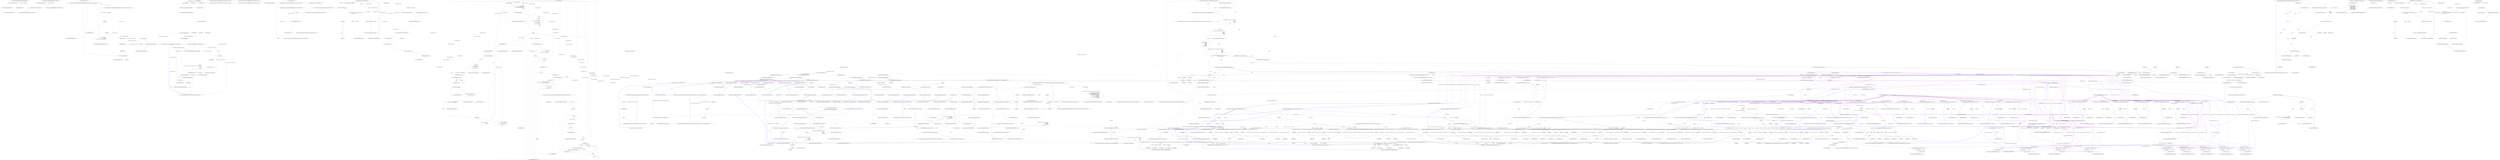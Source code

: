 digraph  {
n0 [label="Entry HangFire.Redis.States.SucceededStateHandler.Apply(HangFire.Common.States.StateApplyingContext)", span="7-7", cluster="HangFire.Redis.States.SucceededStateHandler.Apply(HangFire.Common.States.StateApplyingContext)"];
n1 [label="context.Transaction.InsertToList(''succeeded'', context.JobId)", span="9-9", cluster="HangFire.Redis.States.SucceededStateHandler.Apply(HangFire.Common.States.StateApplyingContext)"];
n2 [label="context.Transaction.TrimList(''succeeded'', 0, 99)", span="10-10", cluster="HangFire.Redis.States.SucceededStateHandler.Apply(HangFire.Common.States.StateApplyingContext)"];
n4 [label="Entry HangFire.Storage.IWriteOnlyTransaction.InsertToList(string, string)", span="30-30", cluster="HangFire.Storage.IWriteOnlyTransaction.InsertToList(string, string)"];
n3 [label="Exit HangFire.Redis.States.SucceededStateHandler.Apply(HangFire.Common.States.StateApplyingContext)", span="7-7", cluster="HangFire.Redis.States.SucceededStateHandler.Apply(HangFire.Common.States.StateApplyingContext)"];
n5 [label="Entry HangFire.Storage.IWriteOnlyTransaction.TrimList(string, int, int)", span="32-32", cluster="HangFire.Storage.IWriteOnlyTransaction.TrimList(string, int, int)"];
n6 [label="Entry HangFire.Redis.States.SucceededStateHandler.Unapply(HangFire.Common.States.StateApplyingContext)", span="13-13", cluster="HangFire.Redis.States.SucceededStateHandler.Unapply(HangFire.Common.States.StateApplyingContext)"];
n7 [label="context.Transaction.RemoveFromList(''succeeded'', context.JobId)", span="15-15", cluster="HangFire.Redis.States.SucceededStateHandler.Unapply(HangFire.Common.States.StateApplyingContext)"];
n8 [label="Exit HangFire.Redis.States.SucceededStateHandler.Unapply(HangFire.Common.States.StateApplyingContext)", span="13-13", cluster="HangFire.Redis.States.SucceededStateHandler.Unapply(HangFire.Common.States.StateApplyingContext)"];
n9 [label="Entry HangFire.Storage.IWriteOnlyTransaction.RemoveFromList(string, string)", span="31-31", cluster="HangFire.Storage.IWriteOnlyTransaction.RemoveFromList(string, string)"];
m0_16 [label="Entry System.ArgumentNullException.ArgumentNullException(string)", span="0-0", cluster="System.ArgumentNullException.ArgumentNullException(string)", file="AutomaticRetryServerComponentWrapper.cs"];
m0_57 [label="Entry System.Random.Next(int, int)", span="0-0", cluster="System.Random.Next(int, int)", file="AutomaticRetryServerComponentWrapper.cs"];
m0_53 [label="Entry System.Random.Random(int)", span="0-0", cluster="System.Random.Random(int)", file="AutomaticRetryServerComponentWrapper.cs"];
m0_2 [label="Entry Hangfire.Server.AutomaticRetryServerComponentWrapper.AutomaticRetryServerComponentWrapper(Hangfire.Server.IServerComponent, int)", span="37-37", cluster="Hangfire.Server.AutomaticRetryServerComponentWrapper.AutomaticRetryServerComponentWrapper(Hangfire.Server.IServerComponent, int)", file="AutomaticRetryServerComponentWrapper.cs"];
m0_3 [label="Exit Hangfire.Server.AutomaticRetryServerComponentWrapper.AutomaticRetryServerComponentWrapper(Hangfire.Server.IServerComponent, int)", span="37-37", cluster="Hangfire.Server.AutomaticRetryServerComponentWrapper.AutomaticRetryServerComponentWrapper(Hangfire.Server.IServerComponent, int)", file="AutomaticRetryServerComponentWrapper.cs"];
m0_18 [label="Entry object.GetType()", span="0-0", cluster="object.GetType()", file="AutomaticRetryServerComponentWrapper.cs"];
m0_56 [label="Entry System.Math.Pow(double, double)", span="0-0", cluster="System.Math.Pow(double, double)", file="AutomaticRetryServerComponentWrapper.cs"];
m0_39 [label="Entry Hangfire.Server.IServerComponent.Execute(System.Threading.CancellationToken)", span="22-22", cluster="Hangfire.Server.IServerComponent.Execute(System.Threading.CancellationToken)", file="AutomaticRetryServerComponentWrapper.cs"];
m0_40 [label="Entry System.Func<T, TResult>.Invoke(T)", span="0-0", cluster="System.Func<T, TResult>.Invoke(T)", file="AutomaticRetryServerComponentWrapper.cs"];
m0_17 [label="Entry System.ArgumentOutOfRangeException.ArgumentOutOfRangeException(string, string)", span="0-0", cluster="System.ArgumentOutOfRangeException.ArgumentOutOfRangeException(string, string)", file="AutomaticRetryServerComponentWrapper.cs"];
m0_58 [label="Entry System.TimeSpan.FromSeconds(double)", span="0-0", cluster="System.TimeSpan.FromSeconds(double)", file="AutomaticRetryServerComponentWrapper.cs"];
m0_20 [label="Entry Hangfire.Server.AutomaticRetryServerComponentWrapper.Execute(System.Threading.CancellationToken)", span="69-69", cluster="Hangfire.Server.AutomaticRetryServerComponentWrapper.Execute(System.Threading.CancellationToken)", file="AutomaticRetryServerComponentWrapper.cs"];
m0_21 [label="ExecuteWithAutomaticRetry(cancellationToken)", span="71-71", cluster="Hangfire.Server.AutomaticRetryServerComponentWrapper.Execute(System.Threading.CancellationToken)", file="AutomaticRetryServerComponentWrapper.cs"];
m0_22 [label="Exit Hangfire.Server.AutomaticRetryServerComponentWrapper.Execute(System.Threading.CancellationToken)", span="69-69", cluster="Hangfire.Server.AutomaticRetryServerComponentWrapper.Execute(System.Threading.CancellationToken)", file="AutomaticRetryServerComponentWrapper.cs"];
m0_41 [label="Entry Hangfire.Logging.ILog.ErrorFormat(string, params object[])", span="158-158", cluster="Hangfire.Logging.ILog.ErrorFormat(string, params object[])", file="AutomaticRetryServerComponentWrapper.cs"];
m0_0 [label="Entry Hangfire.Server.AutomaticRetryServerComponentWrapper.AutomaticRetryServerComponentWrapper(Hangfire.Server.IServerComponent)", span="32-32", cluster="Hangfire.Server.AutomaticRetryServerComponentWrapper.AutomaticRetryServerComponentWrapper(Hangfire.Server.IServerComponent)", file="AutomaticRetryServerComponentWrapper.cs"];
m0_1 [label="Exit Hangfire.Server.AutomaticRetryServerComponentWrapper.AutomaticRetryServerComponentWrapper(Hangfire.Server.IServerComponent)", span="32-32", cluster="Hangfire.Server.AutomaticRetryServerComponentWrapper.AutomaticRetryServerComponentWrapper(Hangfire.Server.IServerComponent)", file="AutomaticRetryServerComponentWrapper.cs"];
m0_43 [label="Entry System.Threading.CancellationToken.ThrowIfCancellationRequested()", span="0-0", cluster="System.Threading.CancellationToken.ThrowIfCancellationRequested()", file="AutomaticRetryServerComponentWrapper.cs"];
m0_23 [label="Entry Hangfire.Server.AutomaticRetryServerComponentWrapper.ExecuteWithAutomaticRetry(System.Threading.CancellationToken)", span="74-74", cluster="Hangfire.Server.AutomaticRetryServerComponentWrapper.ExecuteWithAutomaticRetry(System.Threading.CancellationToken)", file="AutomaticRetryServerComponentWrapper.cs"];
m0_24 [label="var i = 0", span="76-76", cluster="Hangfire.Server.AutomaticRetryServerComponentWrapper.ExecuteWithAutomaticRetry(System.Threading.CancellationToken)", file="AutomaticRetryServerComponentWrapper.cs"];
m0_26 [label="_innerComponent.Execute(cancellationToken)", span="80-80", cluster="Hangfire.Server.AutomaticRetryServerComponentWrapper.ExecuteWithAutomaticRetry(System.Threading.CancellationToken)", file="AutomaticRetryServerComponentWrapper.cs"];
m0_35 [label="cancellationToken.WaitHandle.WaitOne(nextTry)", span="103-103", cluster="Hangfire.Server.AutomaticRetryServerComponentWrapper.ExecuteWithAutomaticRetry(System.Threading.CancellationToken)", file="AutomaticRetryServerComponentWrapper.cs"];
m0_25 [label="i <= _maxRetryAttempts", span="76-76", cluster="Hangfire.Server.AutomaticRetryServerComponentWrapper.ExecuteWithAutomaticRetry(System.Threading.CancellationToken)", file="AutomaticRetryServerComponentWrapper.cs"];
m0_31 [label="i >= _maxRetryAttempts - 1", span="90-90", cluster="Hangfire.Server.AutomaticRetryServerComponentWrapper.ExecuteWithAutomaticRetry(System.Threading.CancellationToken)", file="AutomaticRetryServerComponentWrapper.cs"];
m0_33 [label="var nextTry = _delayCallback(i)", span="92-92", cluster="Hangfire.Server.AutomaticRetryServerComponentWrapper.ExecuteWithAutomaticRetry(System.Threading.CancellationToken)", file="AutomaticRetryServerComponentWrapper.cs"];
m0_34 [label="_logger.ErrorFormat(\r\n                        ''Error occurred during execution of '{0}' component. Execution will be retried (attempt {1} of {2}) in {3} seconds.'',\r\n                        ex,\r\n                        _maxRetryAttempts,\r\n                        i + 1,\r\n                        _maxRetryAttempts,\r\n                        nextTry)", span="94-100", cluster="Hangfire.Server.AutomaticRetryServerComponentWrapper.ExecuteWithAutomaticRetry(System.Threading.CancellationToken)", color=red, community=0, file="AutomaticRetryServerComponentWrapper.cs"];
m0_37 [label="i++", span="76-76", cluster="Hangfire.Server.AutomaticRetryServerComponentWrapper.ExecuteWithAutomaticRetry(System.Threading.CancellationToken)", file="AutomaticRetryServerComponentWrapper.cs"];
m0_27 [label="return;", span="81-81", cluster="Hangfire.Server.AutomaticRetryServerComponentWrapper.ExecuteWithAutomaticRetry(System.Threading.CancellationToken)", file="AutomaticRetryServerComponentWrapper.cs"];
m0_28 [label=OperationCanceledException, span="83-83", cluster="Hangfire.Server.AutomaticRetryServerComponentWrapper.ExecuteWithAutomaticRetry(System.Threading.CancellationToken)", file="AutomaticRetryServerComponentWrapper.cs"];
m0_29 [label="throw;", span="85-85", cluster="Hangfire.Server.AutomaticRetryServerComponentWrapper.ExecuteWithAutomaticRetry(System.Threading.CancellationToken)", file="AutomaticRetryServerComponentWrapper.cs"];
m0_30 [label=Exception, span="87-87", cluster="Hangfire.Server.AutomaticRetryServerComponentWrapper.ExecuteWithAutomaticRetry(System.Threading.CancellationToken)", file="AutomaticRetryServerComponentWrapper.cs"];
m0_32 [label="throw;", span="90-90", cluster="Hangfire.Server.AutomaticRetryServerComponentWrapper.ExecuteWithAutomaticRetry(System.Threading.CancellationToken)", file="AutomaticRetryServerComponentWrapper.cs"];
m0_36 [label="cancellationToken.ThrowIfCancellationRequested()", span="104-104", cluster="Hangfire.Server.AutomaticRetryServerComponentWrapper.ExecuteWithAutomaticRetry(System.Threading.CancellationToken)", file="AutomaticRetryServerComponentWrapper.cs"];
m0_38 [label="Exit Hangfire.Server.AutomaticRetryServerComponentWrapper.ExecuteWithAutomaticRetry(System.Threading.CancellationToken)", span="74-74", cluster="Hangfire.Server.AutomaticRetryServerComponentWrapper.ExecuteWithAutomaticRetry(System.Threading.CancellationToken)", file="AutomaticRetryServerComponentWrapper.cs"];
m0_44 [label="Entry Hangfire.Server.AutomaticRetryServerComponentWrapper.ToString()", span="109-109", cluster="Hangfire.Server.AutomaticRetryServerComponentWrapper.ToString()", file="AutomaticRetryServerComponentWrapper.cs"];
m0_45 [label="return _innerComponent.ToString();", span="111-111", cluster="Hangfire.Server.AutomaticRetryServerComponentWrapper.ToString()", file="AutomaticRetryServerComponentWrapper.cs"];
m0_46 [label="Exit Hangfire.Server.AutomaticRetryServerComponentWrapper.ToString()", span="109-109", cluster="Hangfire.Server.AutomaticRetryServerComponentWrapper.ToString()", file="AutomaticRetryServerComponentWrapper.cs"];
m0_19 [label="Entry Hangfire.Logging.LogProvider.GetLogger(System.Type)", span="360-360", cluster="Hangfire.Logging.LogProvider.GetLogger(System.Type)", file="AutomaticRetryServerComponentWrapper.cs"];
m0_54 [label="Entry System.Guid.NewGuid()", span="0-0", cluster="System.Guid.NewGuid()", file="AutomaticRetryServerComponentWrapper.cs"];
m0_55 [label="Entry System.Guid.GetHashCode()", span="0-0", cluster="System.Guid.GetHashCode()", file="AutomaticRetryServerComponentWrapper.cs"];
m0_42 [label="Entry System.Threading.WaitHandle.WaitOne(System.TimeSpan)", span="0-0", cluster="System.Threading.WaitHandle.WaitOne(System.TimeSpan)", file="AutomaticRetryServerComponentWrapper.cs"];
m0_4 [label="Entry Hangfire.Server.AutomaticRetryServerComponentWrapper.AutomaticRetryServerComponentWrapper(Hangfire.Server.IServerComponent, int, System.Func<int, System.TimeSpan>)", span="44-44", cluster="Hangfire.Server.AutomaticRetryServerComponentWrapper.AutomaticRetryServerComponentWrapper(Hangfire.Server.IServerComponent, int, System.Func<int, System.TimeSpan>)", file="AutomaticRetryServerComponentWrapper.cs"];
m0_5 [label="innerComponent == null", span="49-49", cluster="Hangfire.Server.AutomaticRetryServerComponentWrapper.AutomaticRetryServerComponentWrapper(Hangfire.Server.IServerComponent, int, System.Func<int, System.TimeSpan>)", file="AutomaticRetryServerComponentWrapper.cs"];
m0_7 [label="delayCallback == null", span="50-50", cluster="Hangfire.Server.AutomaticRetryServerComponentWrapper.AutomaticRetryServerComponentWrapper(Hangfire.Server.IServerComponent, int, System.Func<int, System.TimeSpan>)", file="AutomaticRetryServerComponentWrapper.cs"];
m0_9 [label="maxRetryAttempts < 0", span="51-51", cluster="Hangfire.Server.AutomaticRetryServerComponentWrapper.AutomaticRetryServerComponentWrapper(Hangfire.Server.IServerComponent, int, System.Func<int, System.TimeSpan>)", file="AutomaticRetryServerComponentWrapper.cs"];
m0_11 [label="_innerComponent = innerComponent", span="58-58", cluster="Hangfire.Server.AutomaticRetryServerComponentWrapper.AutomaticRetryServerComponentWrapper(Hangfire.Server.IServerComponent, int, System.Func<int, System.TimeSpan>)", file="AutomaticRetryServerComponentWrapper.cs"];
m0_12 [label="_maxRetryAttempts = maxRetryAttempts", span="59-59", cluster="Hangfire.Server.AutomaticRetryServerComponentWrapper.AutomaticRetryServerComponentWrapper(Hangfire.Server.IServerComponent, int, System.Func<int, System.TimeSpan>)", file="AutomaticRetryServerComponentWrapper.cs"];
m0_13 [label="_delayCallback = delayCallback", span="60-60", cluster="Hangfire.Server.AutomaticRetryServerComponentWrapper.AutomaticRetryServerComponentWrapper(Hangfire.Server.IServerComponent, int, System.Func<int, System.TimeSpan>)", file="AutomaticRetryServerComponentWrapper.cs"];
m0_6 [label="throw new ArgumentNullException(''innerComponent'');", span="49-49", cluster="Hangfire.Server.AutomaticRetryServerComponentWrapper.AutomaticRetryServerComponentWrapper(Hangfire.Server.IServerComponent, int, System.Func<int, System.TimeSpan>)", file="AutomaticRetryServerComponentWrapper.cs"];
m0_8 [label="throw new ArgumentNullException(''delayCallback'');", span="50-50", cluster="Hangfire.Server.AutomaticRetryServerComponentWrapper.AutomaticRetryServerComponentWrapper(Hangfire.Server.IServerComponent, int, System.Func<int, System.TimeSpan>)", file="AutomaticRetryServerComponentWrapper.cs"];
m0_10 [label="throw new ArgumentOutOfRangeException(\r\n                    ''maxRetryAttempts'',\r\n                    ''MaxRetryAttempts property value must be greater or equal to 0.'');", span="53-55", cluster="Hangfire.Server.AutomaticRetryServerComponentWrapper.AutomaticRetryServerComponentWrapper(Hangfire.Server.IServerComponent, int, System.Func<int, System.TimeSpan>)", file="AutomaticRetryServerComponentWrapper.cs"];
m0_14 [label="_logger = LogProvider.GetLogger(_innerComponent.GetType())", span="61-61", cluster="Hangfire.Server.AutomaticRetryServerComponentWrapper.AutomaticRetryServerComponentWrapper(Hangfire.Server.IServerComponent, int, System.Func<int, System.TimeSpan>)", file="AutomaticRetryServerComponentWrapper.cs"];
m0_15 [label="Exit Hangfire.Server.AutomaticRetryServerComponentWrapper.AutomaticRetryServerComponentWrapper(Hangfire.Server.IServerComponent, int, System.Func<int, System.TimeSpan>)", span="44-44", cluster="Hangfire.Server.AutomaticRetryServerComponentWrapper.AutomaticRetryServerComponentWrapper(Hangfire.Server.IServerComponent, int, System.Func<int, System.TimeSpan>)", file="AutomaticRetryServerComponentWrapper.cs"];
m0_48 [label="Entry Hangfire.Server.AutomaticRetryServerComponentWrapper.GetBackOffMultiplier(int)", span="114-114", cluster="Hangfire.Server.AutomaticRetryServerComponentWrapper.GetBackOffMultiplier(int)", file="AutomaticRetryServerComponentWrapper.cs"];
m0_49 [label="var rand = new Random(Guid.NewGuid().GetHashCode())", span="117-117", cluster="Hangfire.Server.AutomaticRetryServerComponentWrapper.GetBackOffMultiplier(int)", file="AutomaticRetryServerComponentWrapper.cs"];
m0_50 [label="var nextTry = rand.Next(\r\n                (int)Math.Pow(retryAttemptNumber, 2), (int)Math.Pow(retryAttemptNumber + 1, 2) + 1)", span="118-119", cluster="Hangfire.Server.AutomaticRetryServerComponentWrapper.GetBackOffMultiplier(int)", file="AutomaticRetryServerComponentWrapper.cs"];
m0_51 [label="return TimeSpan.FromSeconds(nextTry);", span="121-121", cluster="Hangfire.Server.AutomaticRetryServerComponentWrapper.GetBackOffMultiplier(int)", file="AutomaticRetryServerComponentWrapper.cs"];
m0_52 [label="Exit Hangfire.Server.AutomaticRetryServerComponentWrapper.GetBackOffMultiplier(int)", span="114-114", cluster="Hangfire.Server.AutomaticRetryServerComponentWrapper.GetBackOffMultiplier(int)", file="AutomaticRetryServerComponentWrapper.cs"];
m0_47 [label="Entry object.ToString()", span="0-0", cluster="object.ToString()", file="AutomaticRetryServerComponentWrapper.cs"];
m0_59 [label="Hangfire.Server.AutomaticRetryServerComponentWrapper", span="", file="AutomaticRetryServerComponentWrapper.cs"];
m1_10 [label="Entry System.ArgumentNullException.ArgumentNullException(string)", span="0-0", cluster="System.ArgumentNullException.ArgumentNullException(string)", file="BackgroundJobServer.cs"];
m1_0 [label="Entry Hangfire.SqlServer.Msmq.MsmqSqlServerStorageExtensions.UseMsmqQueues(Hangfire.SqlServer.SqlServerStorage, string)", span="23-23", cluster="Hangfire.SqlServer.Msmq.MsmqSqlServerStorageExtensions.UseMsmqQueues(Hangfire.SqlServer.SqlServerStorage, string)", file="BackgroundJobServer.cs"];
m1_1 [label="return UseMsmqQueues(storage, pathPattern, new []{ EnqueuedState.DefaultQueue });", span="25-25", cluster="Hangfire.SqlServer.Msmq.MsmqSqlServerStorageExtensions.UseMsmqQueues(Hangfire.SqlServer.SqlServerStorage, string)", file="BackgroundJobServer.cs"];
m1_2 [label="Exit Hangfire.SqlServer.Msmq.MsmqSqlServerStorageExtensions.UseMsmqQueues(Hangfire.SqlServer.SqlServerStorage, string)", span="23-23", cluster="Hangfire.SqlServer.Msmq.MsmqSqlServerStorageExtensions.UseMsmqQueues(Hangfire.SqlServer.SqlServerStorage, string)", file="BackgroundJobServer.cs"];
m1_12 [label="Entry Hangfire.SqlServer.PersistentJobQueueProviderCollection.Add(Hangfire.SqlServer.IPersistentJobQueueProvider, System.Collections.Generic.IEnumerable<string>)", span="40-40", cluster="Hangfire.SqlServer.PersistentJobQueueProviderCollection.Add(Hangfire.SqlServer.IPersistentJobQueueProvider, System.Collections.Generic.IEnumerable<string>)", file="BackgroundJobServer.cs"];
m1_3 [label="Entry Hangfire.SqlServer.Msmq.MsmqSqlServerStorageExtensions.UseMsmqQueues(Hangfire.SqlServer.SqlServerStorage, string, params string[])", span="28-28", cluster="Hangfire.SqlServer.Msmq.MsmqSqlServerStorageExtensions.UseMsmqQueues(Hangfire.SqlServer.SqlServerStorage, string, params string[])", file="BackgroundJobServer.cs"];
m1_4 [label="storage == null", span="30-30", cluster="Hangfire.SqlServer.Msmq.MsmqSqlServerStorageExtensions.UseMsmqQueues(Hangfire.SqlServer.SqlServerStorage, string, params string[])", file="BackgroundJobServer.cs"];
m1_6 [label="var provider = new MsmqJobQueueProvider(pathPattern, queues)", span="32-32", cluster="Hangfire.SqlServer.Msmq.MsmqSqlServerStorageExtensions.UseMsmqQueues(Hangfire.SqlServer.SqlServerStorage, string, params string[])", file="BackgroundJobServer.cs"];
m1_7 [label="storage.QueueProviders.Add(provider, queues)", span="33-33", cluster="Hangfire.SqlServer.Msmq.MsmqSqlServerStorageExtensions.UseMsmqQueues(Hangfire.SqlServer.SqlServerStorage, string, params string[])", file="BackgroundJobServer.cs"];
m1_8 [label="return storage;", span="35-35", cluster="Hangfire.SqlServer.Msmq.MsmqSqlServerStorageExtensions.UseMsmqQueues(Hangfire.SqlServer.SqlServerStorage, string, params string[])", file="BackgroundJobServer.cs"];
m1_5 [label="throw new ArgumentNullException(''storage'');", span="30-30", cluster="Hangfire.SqlServer.Msmq.MsmqSqlServerStorageExtensions.UseMsmqQueues(Hangfire.SqlServer.SqlServerStorage, string, params string[])", file="BackgroundJobServer.cs"];
m1_9 [label="Exit Hangfire.SqlServer.Msmq.MsmqSqlServerStorageExtensions.UseMsmqQueues(Hangfire.SqlServer.SqlServerStorage, string, params string[])", span="28-28", cluster="Hangfire.SqlServer.Msmq.MsmqSqlServerStorageExtensions.UseMsmqQueues(Hangfire.SqlServer.SqlServerStorage, string, params string[])", file="BackgroundJobServer.cs"];
m1_11 [label="Entry Hangfire.SqlServer.Msmq.MsmqJobQueueProvider.MsmqJobQueueProvider(string, System.Collections.Generic.IEnumerable<string>)", span="26-26", cluster="Hangfire.SqlServer.Msmq.MsmqJobQueueProvider.MsmqJobQueueProvider(string, System.Collections.Generic.IEnumerable<string>)", file="BackgroundJobServer.cs"];
m2_11 [label="Entry Hangfire.BackgroundJobServerOptions.WriteToLog(Hangfire.Logging.ILog)", span="82-82", cluster="Hangfire.BackgroundJobServerOptions.WriteToLog(Hangfire.Logging.ILog)", file="BackgroundJobServerOptions.cs"];
m2_13 [label="logger.InfoFormat(''    Worker count: {0}.'', WorkerCount)", span="85-85", cluster="Hangfire.BackgroundJobServerOptions.WriteToLog(Hangfire.Logging.ILog)", file="BackgroundJobServerOptions.cs"];
m2_14 [label="logger.InfoFormat(''    Listening queues: {0}.'', String.Join('', '', Queues.Select(x => ''''' + x + ''''')))", span="86-86", cluster="Hangfire.BackgroundJobServerOptions.WriteToLog(Hangfire.Logging.ILog)", file="BackgroundJobServerOptions.cs"];
m2_15 [label="logger.InfoFormat(''    Shutdown timeout: {0}.'', ShutdownTimeout)", span="87-87", cluster="Hangfire.BackgroundJobServerOptions.WriteToLog(Hangfire.Logging.ILog)", file="BackgroundJobServerOptions.cs"];
m2_16 [label="logger.InfoFormat(''    Schedule polling interval: {0}.'', SchedulePollingInterval)", span="88-88", cluster="Hangfire.BackgroundJobServerOptions.WriteToLog(Hangfire.Logging.ILog)", file="BackgroundJobServerOptions.cs"];
m2_12 [label="logger.InfoFormat(''Using the following options for Hangfire Server:'')", span="84-84", cluster="Hangfire.BackgroundJobServerOptions.WriteToLog(Hangfire.Logging.ILog)", file="BackgroundJobServerOptions.cs"];
m2_17 [label="Exit Hangfire.BackgroundJobServerOptions.WriteToLog(Hangfire.Logging.ILog)", span="82-82", cluster="Hangfire.BackgroundJobServerOptions.WriteToLog(Hangfire.Logging.ILog)", file="BackgroundJobServerOptions.cs"];
m2_8 [label="Entry System.Math.Min(int, int)", span="0-0", cluster="System.Math.Min(int, int)", file="BackgroundJobServerOptions.cs"];
m2_18 [label="Entry Hangfire.Logging.ILog.InfoFormat(string, params object[])", span="217-217", cluster="Hangfire.Logging.ILog.InfoFormat(string, params object[])", file="BackgroundJobServerOptions.cs"];
m2_9 [label="Entry System.TimeSpan.FromSeconds(double)", span="0-0", cluster="System.TimeSpan.FromSeconds(double)", file="BackgroundJobServerOptions.cs"];
m2_20 [label="Entry Unk.Join", span="", cluster="Unk.Join", file="BackgroundJobServerOptions.cs"];
m2_0 [label="Entry Hangfire.BackgroundJobServerOptions.BackgroundJobServerOptions()", span="33-33", cluster="Hangfire.BackgroundJobServerOptions.BackgroundJobServerOptions()", file="BackgroundJobServerOptions.cs"];
m2_6 [label="ServerWatchdogOptions = new ServerWatchdogOptions()", span="41-41", cluster="Hangfire.BackgroundJobServerOptions.BackgroundJobServerOptions()", color=green, community=0, file="BackgroundJobServerOptions.cs"];
m2_5 [label="SchedulePollingInterval = TimeSpan.FromSeconds(15)", span="39-39", cluster="Hangfire.BackgroundJobServerOptions.BackgroundJobServerOptions()", file="BackgroundJobServerOptions.cs"];
m2_1 [label="WorkerCount = Math.Min(Environment.ProcessorCount * 5, MaxDefaultWorkerCount)", span="35-35", cluster="Hangfire.BackgroundJobServerOptions.BackgroundJobServerOptions()", file="BackgroundJobServerOptions.cs"];
m2_2 [label="ServerName = Environment.MachineName", span="36-36", cluster="Hangfire.BackgroundJobServerOptions.BackgroundJobServerOptions()", file="BackgroundJobServerOptions.cs"];
m2_3 [label="Queues = new[] { EnqueuedState.DefaultQueue }", span="37-37", cluster="Hangfire.BackgroundJobServerOptions.BackgroundJobServerOptions()", file="BackgroundJobServerOptions.cs"];
m2_4 [label="ShutdownTimeout = TimeSpan.FromSeconds(15)", span="38-38", cluster="Hangfire.BackgroundJobServerOptions.BackgroundJobServerOptions()", file="BackgroundJobServerOptions.cs"];
m2_7 [label="Exit Hangfire.BackgroundJobServerOptions.BackgroundJobServerOptions()", span="33-33", cluster="Hangfire.BackgroundJobServerOptions.BackgroundJobServerOptions()", file="BackgroundJobServerOptions.cs"];
m2_10 [label="Entry Hangfire.Server.ServerWatchdogOptions.ServerWatchdogOptions()", span="22-22", cluster="Hangfire.Server.ServerWatchdogOptions.ServerWatchdogOptions()", file="BackgroundJobServerOptions.cs"];
m2_21 [label="Entry lambda expression", span="86-86", cluster="lambda expression", file="BackgroundJobServerOptions.cs"];
m2_22 [label="''''' + x + '''''", span="86-86", cluster="lambda expression", file="BackgroundJobServerOptions.cs"];
m2_23 [label="Exit lambda expression", span="86-86", cluster="lambda expression", file="BackgroundJobServerOptions.cs"];
m2_19 [label="Entry Unk.Select", span="", cluster="Unk.Select", file="BackgroundJobServerOptions.cs"];
m2_24 [label="Hangfire.BackgroundJobServerOptions", span="", file="BackgroundJobServerOptions.cs"];
m3_61 [label="Entry HangFire.Web.RazorPage.Write(object)", span="76-76", cluster="HangFire.Web.RazorPage.Write(object)", file="BackgroundJobServerOptionsFacts.cs"];
m3_0 [label="Entry HangFire.Web.Pages.EnqueuedJobsPage.Execute()", span="62-62", cluster="HangFire.Web.Pages.EnqueuedJobsPage.Execute()", file="BackgroundJobServerOptionsFacts.cs"];
m3_1 [label="WriteLiteral(''\r\n'')", span="66-66", cluster="HangFire.Web.Pages.EnqueuedJobsPage.Execute()", file="BackgroundJobServerOptionsFacts.cs"];
m3_2 [label="Layout = new LayoutPage\r\n        {\r\n            Title = Queue.ToUpperInvariant(),\r\n            Subtitle = ''Enqueued jobs'',\r\n            Breadcrumbs = new Dictionary<string, string>\r\n                {\r\n                    { ''Queues'', Request.LinkTo(''/queues'') }\r\n                }\r\n        }", span="80-88", cluster="HangFire.Web.Pages.EnqueuedJobsPage.Execute()", file="BackgroundJobServerOptionsFacts.cs"];
m3_3 [label="int from, perPage", span="90-90", cluster="HangFire.Web.Pages.EnqueuedJobsPage.Execute()", file="BackgroundJobServerOptionsFacts.cs"];
m3_4 [label="int.TryParse(Request.QueryString[''from''], out from)", span="92-92", cluster="HangFire.Web.Pages.EnqueuedJobsPage.Execute()", file="BackgroundJobServerOptionsFacts.cs"];
m3_5 [label="int.TryParse(Request.QueryString[''count''], out perPage)", span="93-93", cluster="HangFire.Web.Pages.EnqueuedJobsPage.Execute()", file="BackgroundJobServerOptionsFacts.cs"];
m3_9 [label="pager = new Pager(from, perPage, monitor.EnqueuedCount(Queue))\r\n        {\r\n            BasePageUrl = Request.LinkTo(''/queues/'' + Queue)\r\n        }", span="100-103", cluster="HangFire.Web.Pages.EnqueuedJobsPage.Execute()", file="BackgroundJobServerOptionsFacts.cs"];
m3_6 [label="Pager pager", span="95-95", cluster="HangFire.Web.Pages.EnqueuedJobsPage.Execute()", file="BackgroundJobServerOptionsFacts.cs"];
m3_7 [label="JobList<EnqueuedJobDto> enqueuedJobs", span="96-96", cluster="HangFire.Web.Pages.EnqueuedJobsPage.Execute()", file="BackgroundJobServerOptionsFacts.cs"];
m3_8 [label="var monitor = JobStorage.Current.GetMonitoringApi()", span="98-98", cluster="HangFire.Web.Pages.EnqueuedJobsPage.Execute()", file="BackgroundJobServerOptionsFacts.cs"];
m3_10 [label="enqueuedJobs = monitor\r\n            .EnqueuedJobs(Queue, pager.FromRecord, pager.RecordsPerPage)", span="105-106", cluster="HangFire.Web.Pages.EnqueuedJobsPage.Execute()", file="BackgroundJobServerOptionsFacts.cs"];
m3_12 [label="pager.TotalPageCount == 0", span="118-118", cluster="HangFire.Web.Pages.EnqueuedJobsPage.Execute()", file="BackgroundJobServerOptionsFacts.cs"];
m3_17 [label="Write(RenderPartial(new PerPageSelector(pager)))", span="160-160", cluster="HangFire.Web.Pages.EnqueuedJobsPage.Execute()", file="BackgroundJobServerOptionsFacts.cs"];
m3_49 [label="Write(RenderPartial(new Paginator(pager)))", span="373-373", cluster="HangFire.Web.Pages.EnqueuedJobsPage.Execute()", file="BackgroundJobServerOptionsFacts.cs"];
m3_11 [label="WriteLiteral(''\r\n'')", span="113-113", cluster="HangFire.Web.Pages.EnqueuedJobsPage.Execute()", file="BackgroundJobServerOptionsFacts.cs"];
m3_19 [label=enqueuedJobs, span="186-186", cluster="HangFire.Web.Pages.EnqueuedJobsPage.Execute()", file="BackgroundJobServerOptionsFacts.cs"];
m3_13 [label="WriteLiteral(''    <div class=\''alert alert-info\''>\r\n        The queue is empty.\r\n    </div>\r\n'')", span="124-124", cluster="HangFire.Web.Pages.EnqueuedJobsPage.Execute()", file="BackgroundJobServerOptionsFacts.cs"];
m3_14 [label="WriteLiteral(''    <div class=\''js-jobs-list\''>\r\n        <div class=\''btn-toolbar btn-toolbar-top\''>'' +\r\n''\r\n            <button class=\''js-jobs-list-command btn btn-sm btn-default\''\r\n     '' +\r\n''               data-url=\'''')", span="136-138", cluster="HangFire.Web.Pages.EnqueuedJobsPage.Execute()", file="BackgroundJobServerOptionsFacts.cs"];
m3_15 [label="Write(Request.LinkTo(''/enqueued/delete''))", span="143-143", cluster="HangFire.Web.Pages.EnqueuedJobsPage.Execute()", file="BackgroundJobServerOptionsFacts.cs"];
m3_16 [label="WriteLiteral(@''''''\r\n                    data-loading-text=''''Deleting...''''\r\n                    data-confirm=''''Do you really want to DELETE ALL selected jobs?''''>\r\n                <span class=''''glyphicon glyphicon-remove''''></span>\r\n                Delete selected\r\n            </button>\r\n\r\n            '')", span="148-155", cluster="HangFire.Web.Pages.EnqueuedJobsPage.Execute()", file="BackgroundJobServerOptionsFacts.cs"];
m3_18 [label="WriteLiteral(@''\r\n        </div>\r\n\r\n        <table class=''''table''''>\r\n            <thead>\r\n                <tr>\r\n                    <th class=''''min-width''''>\r\n                        <input type=''''checkbox'''' class=''''js-jobs-list-select-all'''' />\r\n                    </th>\r\n                    <th class=''''min-width''''>Id</th>\r\n                    <th class=''''min-width''''>State</th>\r\n                    <th>Job</th>\r\n                    <th class=''''align-right''''>Enqueued</th>\r\n                </tr>\r\n            </thead>\r\n            <tbody>\r\n'')", span="165-181", cluster="HangFire.Web.Pages.EnqueuedJobsPage.Execute()", file="BackgroundJobServerOptionsFacts.cs"];
m3_20 [label="WriteLiteral(''                    <tr class=\''js-jobs-list-row hover '')", span="192-192", cluster="HangFire.Web.Pages.EnqueuedJobsPage.Execute()", file="BackgroundJobServerOptionsFacts.cs"];
m3_48 [label="WriteLiteral(''            </tbody>\r\n        </table>\r\n    </div>\r\n'')", span="362-362", cluster="HangFire.Web.Pages.EnqueuedJobsPage.Execute()", file="BackgroundJobServerOptionsFacts.cs"];
m3_21 [label="Write(!job.Value.InEnqueuedState ? ''obsolete-data'' : null)", span="197-197", cluster="HangFire.Web.Pages.EnqueuedJobsPage.Execute()", file="BackgroundJobServerOptionsFacts.cs"];
m3_22 [label="WriteLiteral(''\''>\r\n                        <td>\r\n                            <input type=\''checkb'' +\r\n''ox\'' class=\''js-jobs-list-checkbox\'' name=\''jobs[]\'' value=\'''')", span="202-203", cluster="HangFire.Web.Pages.EnqueuedJobsPage.Execute()", file="BackgroundJobServerOptionsFacts.cs"];
m3_23 [label="Write(job.Key)", span="208-208", cluster="HangFire.Web.Pages.EnqueuedJobsPage.Execute()", file="BackgroundJobServerOptionsFacts.cs"];
m3_24 [label="WriteLiteral(''\'' />\r\n                        </td>\r\n                        <td class=\''min-width'' +\r\n''\''>\r\n                            <a href=\'''')", span="213-214", cluster="HangFire.Web.Pages.EnqueuedJobsPage.Execute()", file="BackgroundJobServerOptionsFacts.cs"];
m3_25 [label="Write(Request.LinkTo(''/job/'' + job.Key))", span="219-219", cluster="HangFire.Web.Pages.EnqueuedJobsPage.Execute()", file="BackgroundJobServerOptionsFacts.cs"];
m3_26 [label="WriteLiteral(''\''>\r\n                                '')", span="224-224", cluster="HangFire.Web.Pages.EnqueuedJobsPage.Execute()", file="BackgroundJobServerOptionsFacts.cs"];
m3_27 [label="Write(HtmlHelper.JobId(job.Key))", span="229-229", cluster="HangFire.Web.Pages.EnqueuedJobsPage.Execute()", file="BackgroundJobServerOptionsFacts.cs"];
m3_28 [label="WriteLiteral(''\r\n                            </a>\r\n'')", span="234-234", cluster="HangFire.Web.Pages.EnqueuedJobsPage.Execute()", file="BackgroundJobServerOptionsFacts.cs"];
m3_29 [label="!job.Value.InEnqueuedState", span="239-239", cluster="HangFire.Web.Pages.EnqueuedJobsPage.Execute()", file="BackgroundJobServerOptionsFacts.cs"];
m3_30 [label="WriteLiteral(''                                <span title=\''Job\'s state has been changed while f'' +\r\n''etching data.\'' class=\''glyphicon glyphicon-question-sign\''></span>\r\n'')", span="245-246", cluster="HangFire.Web.Pages.EnqueuedJobsPage.Execute()", file="BackgroundJobServerOptionsFacts.cs"];
m3_31 [label="WriteLiteral(''                        </td>\r\n                        <td class=\''min-width\''>\r\n  '' +\r\n''                          <span class=\''label label-default\'' style=\'''')", span="256-257", cluster="HangFire.Web.Pages.EnqueuedJobsPage.Execute()", file="BackgroundJobServerOptionsFacts.cs"];
m3_32 [label="Write(JobHistoryRenderer.ForegroundStateColors.ContainsKey(job.Value.State) ? String.Format(''background-color: {0};'', JobHistoryRenderer.ForegroundStateColors[job.Value.State]) : null)", span="262-262", cluster="HangFire.Web.Pages.EnqueuedJobsPage.Execute()", file="BackgroundJobServerOptionsFacts.cs"];
m3_33 [label="WriteLiteral(''\''>\r\n                                '')", span="267-267", cluster="HangFire.Web.Pages.EnqueuedJobsPage.Execute()", file="BackgroundJobServerOptionsFacts.cs"];
m3_34 [label="Write(job.Value.State)", span="272-272", cluster="HangFire.Web.Pages.EnqueuedJobsPage.Execute()", file="BackgroundJobServerOptionsFacts.cs"];
m3_35 [label="WriteLiteral(''\r\n                            </span>\r\n                        </td>\r\n           '' +\r\n''             <td>\r\n                            <a class=\''job-method\'' href=\'''')", span="277-278", cluster="HangFire.Web.Pages.EnqueuedJobsPage.Execute()", file="BackgroundJobServerOptionsFacts.cs"];
m3_36 [label="Write(Request.LinkTo(''/job/'' + job.Key))", span="283-283", cluster="HangFire.Web.Pages.EnqueuedJobsPage.Execute()", file="BackgroundJobServerOptionsFacts.cs"];
m3_37 [label="WriteLiteral(''\''>\r\n                                '')", span="288-288", cluster="HangFire.Web.Pages.EnqueuedJobsPage.Execute()", file="BackgroundJobServerOptionsFacts.cs"];
m3_38 [label="Write(HtmlHelper.DisplayMethod(job.Value.Job))", span="293-293", cluster="HangFire.Web.Pages.EnqueuedJobsPage.Execute()", file="BackgroundJobServerOptionsFacts.cs"];
m3_39 [label="WriteLiteral(''\r\n                            </a>\r\n                        </td>\r\n              '' +\r\n''          <td class=\''align-right\''>\r\n'')", span="298-299", cluster="HangFire.Web.Pages.EnqueuedJobsPage.Execute()", file="BackgroundJobServerOptionsFacts.cs"];
m3_40 [label="job.Value.EnqueuedAt.HasValue", span="304-304", cluster="HangFire.Web.Pages.EnqueuedJobsPage.Execute()", file="BackgroundJobServerOptionsFacts.cs"];
m3_41 [label="WriteLiteral(''                                <span data-moment=\'''')", span="310-310", cluster="HangFire.Web.Pages.EnqueuedJobsPage.Execute()", file="BackgroundJobServerOptionsFacts.cs"];
m3_46 [label="WriteLiteral(''                                <em>n/a</em>\r\n'')", span="342-342", cluster="HangFire.Web.Pages.EnqueuedJobsPage.Execute()", file="BackgroundJobServerOptionsFacts.cs"];
m3_42 [label="Write(JobHelper.ToStringTimestamp(job.Value.EnqueuedAt.Value))", span="315-315", cluster="HangFire.Web.Pages.EnqueuedJobsPage.Execute()", file="BackgroundJobServerOptionsFacts.cs"];
m3_43 [label="WriteLiteral(''\''>\r\n                                    '')", span="320-320", cluster="HangFire.Web.Pages.EnqueuedJobsPage.Execute()", file="BackgroundJobServerOptionsFacts.cs"];
m3_44 [label="Write(job.Value.EnqueuedAt)", span="325-325", cluster="HangFire.Web.Pages.EnqueuedJobsPage.Execute()", file="BackgroundJobServerOptionsFacts.cs"];
m3_45 [label="WriteLiteral(''\r\n                                </span>\r\n'')", span="330-330", cluster="HangFire.Web.Pages.EnqueuedJobsPage.Execute()", file="BackgroundJobServerOptionsFacts.cs"];
m3_47 [label="WriteLiteral(''                        </td>\r\n                    </tr>\r\n'')", span="352-352", cluster="HangFire.Web.Pages.EnqueuedJobsPage.Execute()", file="BackgroundJobServerOptionsFacts.cs"];
m3_50 [label="Exit HangFire.Web.Pages.EnqueuedJobsPage.Execute()", span="62-62", cluster="HangFire.Web.Pages.EnqueuedJobsPage.Execute()", file="BackgroundJobServerOptionsFacts.cs"];
m3_67 [label="Entry string.Format(string, object)", span="0-0", cluster="string.Format(string, object)", file="BackgroundJobServerOptionsFacts.cs"];
m3_60 [label="Entry HangFire.Storage.IMonitoringApi.EnqueuedJobs(string, int, int)", span="29-29", cluster="HangFire.Storage.IMonitoringApi.EnqueuedJobs(string, int, int)", file="BackgroundJobServerOptionsFacts.cs"];
m3_58 [label="Entry HangFire.Web.Pager.Pager(int, int, long)", span="29-29", cluster="HangFire.Web.Pager.Pager(int, int, long)", file="BackgroundJobServerOptionsFacts.cs"];
m3_56 [label="Entry Unk.TryParse", span="", cluster="Unk.TryParse", file="BackgroundJobServerOptionsFacts.cs"];
m3_51 [label="Entry HangFire.Web.RazorPage.WriteLiteral(string)", span="69-69", cluster="HangFire.Web.RazorPage.WriteLiteral(string)", file="BackgroundJobServerOptionsFacts.cs"];
m3_53 [label="Entry string.ToUpperInvariant()", span="0-0", cluster="string.ToUpperInvariant()", file="BackgroundJobServerOptionsFacts.cs"];
m3_63 [label="Entry HangFire.Web.RazorPage.RenderPartial(HangFire.Web.RazorPage)", span="89-89", cluster="HangFire.Web.RazorPage.RenderPartial(HangFire.Web.RazorPage)", file="BackgroundJobServerOptionsFacts.cs"];
m3_54 [label="Entry System.Collections.Generic.Dictionary<TKey, TValue>.Dictionary()", span="0-0", cluster="System.Collections.Generic.Dictionary<TKey, TValue>.Dictionary()", file="BackgroundJobServerOptionsFacts.cs"];
m3_62 [label="Entry HangFire.Web.Pages.PerPageSelector.PerPageSelector(HangFire.Web.Pager)", span="6-6", cluster="HangFire.Web.Pages.PerPageSelector.PerPageSelector(HangFire.Web.Pager)", file="BackgroundJobServerOptionsFacts.cs"];
m3_66 [label="Entry System.Collections.Generic.IDictionary<TKey, TValue>.ContainsKey(TKey)", span="0-0", cluster="System.Collections.Generic.IDictionary<TKey, TValue>.ContainsKey(TKey)", file="BackgroundJobServerOptionsFacts.cs"];
m3_59 [label="Entry HangFire.Storage.IMonitoringApi.EnqueuedCount(string)", span="39-39", cluster="HangFire.Storage.IMonitoringApi.EnqueuedCount(string)", file="BackgroundJobServerOptionsFacts.cs"];
m3_69 [label="Entry HangFire.Common.JobHelper.ToStringTimestamp(System.DateTime)", span="50-50", cluster="HangFire.Common.JobHelper.ToStringTimestamp(System.DateTime)", file="BackgroundJobServerOptionsFacts.cs"];
m3_64 [label="Entry Unk.Write", span="", cluster="Unk.Write", file="BackgroundJobServerOptionsFacts.cs"];
m3_65 [label="Entry HangFire.Web.HtmlHelper.JobId(string, bool)", span="45-45", cluster="HangFire.Web.HtmlHelper.JobId(string, bool)", file="BackgroundJobServerOptionsFacts.cs"];
m3_57 [label="Entry HangFire.JobStorage.GetMonitoringApi()", span="54-54", cluster="HangFire.JobStorage.GetMonitoringApi()", file="BackgroundJobServerOptionsFacts.cs"];
m3_52 [label="Entry HangFire.Web.Pages.LayoutPage.LayoutPage()", span="4-4", cluster="HangFire.Web.Pages.LayoutPage.LayoutPage()", file="BackgroundJobServerOptionsFacts.cs"];
m3_55 [label="Entry HttpRequestBase.LinkTo(string)", span="24-24", cluster="HttpRequestBase.LinkTo(string)", file="BackgroundJobServerOptionsFacts.cs"];
m3_68 [label="Entry HangFire.Web.HtmlHelper.DisplayMethod(HangFire.Common.Job)", span="30-30", cluster="HangFire.Web.HtmlHelper.DisplayMethod(HangFire.Common.Job)", file="BackgroundJobServerOptionsFacts.cs"];
m3_70 [label="Entry HangFire.Web.Pages.Paginator.Paginator(HangFire.Web.Pager)", span="6-6", cluster="HangFire.Web.Pages.Paginator.Paginator(HangFire.Web.Pager)", file="BackgroundJobServerOptionsFacts.cs"];
m3_71 [label="HangFire.Web.Pages.EnqueuedJobsPage", span="", file="BackgroundJobServerOptionsFacts.cs"];
m4_620 [label="Entry Hangfire.Logging.LogProviders.LoupeLogProvider.LoupeLogger.LoupeLogger(string, Hangfire.Logging.LogProviders.LoupeLogProvider.WriteDelegate)", span="1290-1290", cluster="Hangfire.Logging.LogProviders.LoupeLogProvider.LoupeLogger.LoupeLogger(string, Hangfire.Logging.LogProviders.LoupeLogProvider.WriteDelegate)", file="LibLog.cs"];
m4_634 [label="_category = category", span="1292-1292", cluster="Hangfire.Logging.LogProviders.LoupeLogProvider.LoupeLogger.LoupeLogger(string, Hangfire.Logging.LogProviders.LoupeLogProvider.WriteDelegate)", file="LibLog.cs"];
m4_635 [label="_logWriteDelegate = logWriteDelegate", span="1293-1293", cluster="Hangfire.Logging.LogProviders.LoupeLogProvider.LoupeLogger.LoupeLogger(string, Hangfire.Logging.LogProviders.LoupeLogProvider.WriteDelegate)", file="LibLog.cs"];
m4_636 [label="_skipLevel = 1", span="1294-1294", cluster="Hangfire.Logging.LogProviders.LoupeLogProvider.LoupeLogger.LoupeLogger(string, Hangfire.Logging.LogProviders.LoupeLogProvider.WriteDelegate)", file="LibLog.cs"];
m4_637 [label="Exit Hangfire.Logging.LogProviders.LoupeLogProvider.LoupeLogger.LoupeLogger(string, Hangfire.Logging.LogProviders.LoupeLogProvider.WriteDelegate)", span="1290-1290", cluster="Hangfire.Logging.LogProviders.LoupeLogProvider.LoupeLogger.LoupeLogger(string, Hangfire.Logging.LogProviders.LoupeLogProvider.WriteDelegate)", file="LibLog.cs"];
m4_617 [label="Entry Hangfire.Logging.LogProviders.LoupeLogProvider.GetLogger(string)", span="1251-1251", cluster="Hangfire.Logging.LogProviders.LoupeLogProvider.GetLogger(string)", file="LibLog.cs"];
m4_618 [label="return new LoupeLogger(name, _logWriteDelegate);", span="1253-1253", cluster="Hangfire.Logging.LogProviders.LoupeLogProvider.GetLogger(string)", file="LibLog.cs"];
m4_619 [label="Exit Hangfire.Logging.LogProviders.LoupeLogProvider.GetLogger(string)", span="1251-1251", cluster="Hangfire.Logging.LogProviders.LoupeLogProvider.GetLogger(string)", file="LibLog.cs"];
m4_527 [label="Entry System.Func<T1, T2, T3, TResult>.Invoke(T1, T2, T3)", span="0-0", cluster="System.Func<T1, T2, T3, TResult>.Invoke(T1, T2, T3)", file="LibLog.cs"];
m4_261 [label="Entry System.Linq.Expressions.Expression.Parameter(System.Type, string)", span="0-0", cluster="System.Linq.Expressions.Expression.Parameter(System.Type, string)", file="LibLog.cs"];
m4_56 [label="Entry Hangfire.Logging.LogExtensions.ErrorFormat(Hangfire.Logging.ILog, string, params object[])", span="158-158", cluster="Hangfire.Logging.LogExtensions.ErrorFormat(Hangfire.Logging.ILog, string, params object[])", file="LibLog.cs"];
m4_57 [label="logger.IsErrorEnabled()", span="160-160", cluster="Hangfire.Logging.LogExtensions.ErrorFormat(Hangfire.Logging.ILog, string, params object[])", file="LibLog.cs"];
m4_58 [label="logger.LogFormat(LogLevel.Error, message, args)", span="162-162", cluster="Hangfire.Logging.LogExtensions.ErrorFormat(Hangfire.Logging.ILog, string, params object[])", file="LibLog.cs"];
m4_59 [label="Exit Hangfire.Logging.LogExtensions.ErrorFormat(Hangfire.Logging.ILog, string, params object[])", span="158-158", cluster="Hangfire.Logging.LogExtensions.ErrorFormat(Hangfire.Logging.ILog, string, params object[])", file="LibLog.cs"];
m4_351 [label="Entry Hangfire.Logging.LogProviders.Log4NetLogProvider.Log4NetLogger.Log4NetLogger(dynamic)", span="721-721", cluster="Hangfire.Logging.LogProviders.Log4NetLogProvider.Log4NetLogger.Log4NetLogger(dynamic)", file="LibLog.cs"];
m4_363 [label="_logger = logger", span="723-723", cluster="Hangfire.Logging.LogProviders.Log4NetLogProvider.Log4NetLogger.Log4NetLogger(dynamic)", file="LibLog.cs"];
m4_364 [label="Exit Hangfire.Logging.LogProviders.Log4NetLogProvider.Log4NetLogger.Log4NetLogger(dynamic)", span="721-721", cluster="Hangfire.Logging.LogProviders.Log4NetLogProvider.Log4NetLogger.Log4NetLogger(dynamic)", file="LibLog.cs"];
m4_325 [label="Entry Unk.WarnException", span="", cluster="Unk.WarnException", file="LibLog.cs"];
m4_8 [label="Entry Hangfire.Logging.LogExtensions.GuardAgainstNullLogger(Hangfire.Logging.ILog)", span="293-293", cluster="Hangfire.Logging.LogExtensions.GuardAgainstNullLogger(Hangfire.Logging.ILog)", file="LibLog.cs"];
m4_131 [label="logger == null", span="295-295", cluster="Hangfire.Logging.LogExtensions.GuardAgainstNullLogger(Hangfire.Logging.ILog)", file="LibLog.cs"];
m4_132 [label="throw new ArgumentNullException(''logger'');", span="297-297", cluster="Hangfire.Logging.LogExtensions.GuardAgainstNullLogger(Hangfire.Logging.ILog)", file="LibLog.cs"];
m4_133 [label="Exit Hangfire.Logging.LogExtensions.GuardAgainstNullLogger(Hangfire.Logging.ILog)", span="293-293", cluster="Hangfire.Logging.LogExtensions.GuardAgainstNullLogger(Hangfire.Logging.ILog)", file="LibLog.cs"];
m4_157 [label="Entry System.Diagnostics.StackFrame.GetMethod()", span="0-0", cluster="System.Diagnostics.StackFrame.GetMethod()", file="LibLog.cs"];
m4_645 [label="Entry Hangfire.Logging.LogProviders.LoupeLogProvider.WriteDelegate.Invoke(int, string, int, System.Exception, bool, int, string, string, string, string, params object[])", span="1349-1349", cluster="Hangfire.Logging.LogProviders.LoupeLogProvider.WriteDelegate.Invoke(int, string, int, System.Exception, bool, int, string, string, string, string, params object[])", file="LibLog.cs"];
m4_298 [label="Entry Unk.Info", span="", cluster="Unk.Info", file="LibLog.cs"];
m4_675 [label="Entry Hangfire.Logging.LogProviders.ColouredConsoleLogProvider.ColouredConsoleLogger.ColouredConsoleLogger(string)", span="1433-1433", cluster="Hangfire.Logging.LogProviders.ColouredConsoleLogProvider.ColouredConsoleLogger.ColouredConsoleLogger(string)", file="LibLog.cs"];
m4_698 [label="_name = name", span="1435-1435", cluster="Hangfire.Logging.LogProviders.ColouredConsoleLogProvider.ColouredConsoleLogger.ColouredConsoleLogger(string)", file="LibLog.cs"];
m4_699 [label="Exit Hangfire.Logging.LogProviders.ColouredConsoleLogProvider.ColouredConsoleLogger.ColouredConsoleLogger(string)", span="1433-1433", cluster="Hangfire.Logging.LogProviders.ColouredConsoleLogProvider.ColouredConsoleLogger.ColouredConsoleLogger(string)", file="LibLog.cs"];
m4_676 [label="Entry Hangfire.Logging.LogProviders.ColouredConsoleLogProvider.DefaultMessageFormatter(string, Hangfire.Logging.LogLevel, object, System.Exception)", span="1402-1402", cluster="Hangfire.Logging.LogProviders.ColouredConsoleLogProvider.DefaultMessageFormatter(string, Hangfire.Logging.LogLevel, object, System.Exception)", file="LibLog.cs"];
m4_677 [label="var stringBuilder = new StringBuilder()", span="1404-1404", cluster="Hangfire.Logging.LogProviders.ColouredConsoleLogProvider.DefaultMessageFormatter(string, Hangfire.Logging.LogLevel, object, System.Exception)", file="LibLog.cs"];
m4_680 [label="stringBuilder.Append((''['' + level.ToString().ToUpper() + '']'').PadRight(8))", span="1411-1411", cluster="Hangfire.Logging.LogProviders.ColouredConsoleLogProvider.DefaultMessageFormatter(string, Hangfire.Logging.LogLevel, object, System.Exception)", file="LibLog.cs"];
m4_681 [label="stringBuilder.Append(''('' + loggerName + '') '')", span="1413-1413", cluster="Hangfire.Logging.LogProviders.ColouredConsoleLogProvider.DefaultMessageFormatter(string, Hangfire.Logging.LogLevel, object, System.Exception)", file="LibLog.cs"];
m4_682 [label="stringBuilder.Append(message)", span="1416-1416", cluster="Hangfire.Logging.LogProviders.ColouredConsoleLogProvider.DefaultMessageFormatter(string, Hangfire.Logging.LogLevel, object, System.Exception)", file="LibLog.cs"];
m4_683 [label="e != null", span="1419-1419", cluster="Hangfire.Logging.LogProviders.ColouredConsoleLogProvider.DefaultMessageFormatter(string, Hangfire.Logging.LogLevel, object, System.Exception)", file="LibLog.cs"];
m4_684 [label="stringBuilder.Append(Environment.NewLine).Append(e.GetType())", span="1421-1421", cluster="Hangfire.Logging.LogProviders.ColouredConsoleLogProvider.DefaultMessageFormatter(string, Hangfire.Logging.LogLevel, object, System.Exception)", file="LibLog.cs"];
m4_685 [label="stringBuilder.Append(Environment.NewLine).Append(e.Message)", span="1422-1422", cluster="Hangfire.Logging.LogProviders.ColouredConsoleLogProvider.DefaultMessageFormatter(string, Hangfire.Logging.LogLevel, object, System.Exception)", file="LibLog.cs"];
m4_686 [label="stringBuilder.Append(Environment.NewLine).Append(e.StackTrace)", span="1423-1423", cluster="Hangfire.Logging.LogProviders.ColouredConsoleLogProvider.DefaultMessageFormatter(string, Hangfire.Logging.LogLevel, object, System.Exception)", file="LibLog.cs"];
m4_678 [label="stringBuilder.Append(DateTime.Now.ToString(''yyyy-MM-dd hh:mm:ss'', CultureInfo.InvariantCulture))", span="1406-1406", cluster="Hangfire.Logging.LogProviders.ColouredConsoleLogProvider.DefaultMessageFormatter(string, Hangfire.Logging.LogLevel, object, System.Exception)", file="LibLog.cs"];
m4_679 [label="stringBuilder.Append('' '')", span="1408-1408", cluster="Hangfire.Logging.LogProviders.ColouredConsoleLogProvider.DefaultMessageFormatter(string, Hangfire.Logging.LogLevel, object, System.Exception)", file="LibLog.cs"];
m4_687 [label="return stringBuilder.ToString();", span="1426-1426", cluster="Hangfire.Logging.LogProviders.ColouredConsoleLogProvider.DefaultMessageFormatter(string, Hangfire.Logging.LogLevel, object, System.Exception)", file="LibLog.cs"];
m4_688 [label="Exit Hangfire.Logging.LogProviders.ColouredConsoleLogProvider.DefaultMessageFormatter(string, Hangfire.Logging.LogLevel, object, System.Exception)", span="1402-1402", cluster="Hangfire.Logging.LogProviders.ColouredConsoleLogProvider.DefaultMessageFormatter(string, Hangfire.Logging.LogLevel, object, System.Exception)", file="LibLog.cs"];
m4_51 [label="Entry Hangfire.Logging.LogExtensions.Error(Hangfire.Logging.ILog, string)", span="150-150", cluster="Hangfire.Logging.LogExtensions.Error(Hangfire.Logging.ILog, string)", file="LibLog.cs"];
m4_52 [label="logger.IsErrorEnabled()", span="152-152", cluster="Hangfire.Logging.LogExtensions.Error(Hangfire.Logging.ILog, string)", file="LibLog.cs"];
m4_53 [label="logger.Log(LogLevel.Error, message.AsFunc())", span="154-154", cluster="Hangfire.Logging.LogExtensions.Error(Hangfire.Logging.ILog, string)", file="LibLog.cs"];
m4_54 [label="Exit Hangfire.Logging.LogExtensions.Error(Hangfire.Logging.ILog, string)", span="150-150", cluster="Hangfire.Logging.LogExtensions.Error(Hangfire.Logging.ILog, string)", file="LibLog.cs"];
m4_512 [label="Entry Hangfire.Logging.LogProviders.SerilogLogProvider.GetLogManagerType()", span="1015-1015", cluster="Hangfire.Logging.LogProviders.SerilogLogProvider.GetLogManagerType()", file="LibLog.cs"];
m4_513 [label="return Type.GetType(''Serilog.Log, Serilog'');", span="1017-1017", cluster="Hangfire.Logging.LogProviders.SerilogLogProvider.GetLogManagerType()", file="LibLog.cs"];
m4_514 [label="Exit Hangfire.Logging.LogProviders.SerilogLogProvider.GetLogManagerType()", span="1015-1015", cluster="Hangfire.Logging.LogProviders.SerilogLogProvider.GetLogManagerType()", file="LibLog.cs"];
m4_263 [label="Entry System.Linq.Expressions.Expression.Lambda<TDelegate>(System.Linq.Expressions.Expression, params System.Linq.Expressions.ParameterExpression[])", span="0-0", cluster="System.Linq.Expressions.Expression.Lambda<TDelegate>(System.Linq.Expressions.Expression, params System.Linq.Expressions.ParameterExpression[])", file="LibLog.cs"];
m4_55 [label="Entry Hangfire.Logging.ILog.IsErrorEnabled()", span="85-85", cluster="Hangfire.Logging.ILog.IsErrorEnabled()", file="LibLog.cs"];
m4_39 [label="Entry Hangfire.Logging.LogExtensions.DebugFormat(Hangfire.Logging.ILog, string, params object[])", span="129-129", cluster="Hangfire.Logging.LogExtensions.DebugFormat(Hangfire.Logging.ILog, string, params object[])", file="LibLog.cs"];
m4_40 [label="logger.IsDebugEnabled()", span="131-131", cluster="Hangfire.Logging.LogExtensions.DebugFormat(Hangfire.Logging.ILog, string, params object[])", file="LibLog.cs"];
m4_41 [label="logger.LogFormat(LogLevel.Debug, message, args)", span="133-133", cluster="Hangfire.Logging.LogExtensions.DebugFormat(Hangfire.Logging.ILog, string, params object[])", file="LibLog.cs"];
m4_42 [label="Exit Hangfire.Logging.LogExtensions.DebugFormat(Hangfire.Logging.ILog, string, params object[])", span="129-129", cluster="Hangfire.Logging.LogExtensions.DebugFormat(Hangfire.Logging.ILog, string, params object[])", file="LibLog.cs"];
m4_474 [label="Entry Hangfire.Logging.LogProviders.EntLibLogProvider.EntLibLogger.Log(Hangfire.Logging.LogLevel, System.Func<string>)", span="947-947", cluster="Hangfire.Logging.LogProviders.EntLibLogProvider.EntLibLogger.Log(Hangfire.Logging.LogLevel, System.Func<string>)", file="LibLog.cs"];
m4_475 [label="var severity = MapSeverity(logLevel)", span="949-949", cluster="Hangfire.Logging.LogProviders.EntLibLogProvider.EntLibLogger.Log(Hangfire.Logging.LogLevel, System.Func<string>)", file="LibLog.cs"];
m4_476 [label="messageFunc == null", span="950-950", cluster="Hangfire.Logging.LogProviders.EntLibLogProvider.EntLibLogger.Log(Hangfire.Logging.LogLevel, System.Func<string>)", file="LibLog.cs"];
m4_478 [label="_writeLog(_loggerName, messageFunc(), severity)", span="954-954", cluster="Hangfire.Logging.LogProviders.EntLibLogProvider.EntLibLogger.Log(Hangfire.Logging.LogLevel, System.Func<string>)", file="LibLog.cs"];
m4_477 [label="return _shouldLog(_loggerName, severity);", span="952-952", cluster="Hangfire.Logging.LogProviders.EntLibLogProvider.EntLibLogger.Log(Hangfire.Logging.LogLevel, System.Func<string>)", file="LibLog.cs"];
m4_479 [label="return true;", span="955-955", cluster="Hangfire.Logging.LogProviders.EntLibLogProvider.EntLibLogger.Log(Hangfire.Logging.LogLevel, System.Func<string>)", file="LibLog.cs"];
m4_480 [label="Exit Hangfire.Logging.LogProviders.EntLibLogProvider.EntLibLogger.Log(Hangfire.Logging.LogLevel, System.Func<string>)", span="947-947", cluster="Hangfire.Logging.LogProviders.EntLibLogProvider.EntLibLogger.Log(Hangfire.Logging.LogLevel, System.Func<string>)", file="LibLog.cs"];
m4_25 [label="Entry Hangfire.Logging.LogExtensions.IsWarnEnabled(Hangfire.Logging.ILog)", span="109-109", cluster="Hangfire.Logging.LogExtensions.IsWarnEnabled(Hangfire.Logging.ILog)", file="LibLog.cs"];
m4_26 [label="GuardAgainstNullLogger(logger)", span="111-111", cluster="Hangfire.Logging.LogExtensions.IsWarnEnabled(Hangfire.Logging.ILog)", file="LibLog.cs"];
m4_27 [label="return logger.Log(LogLevel.Warn, null);", span="112-112", cluster="Hangfire.Logging.LogExtensions.IsWarnEnabled(Hangfire.Logging.ILog)", file="LibLog.cs"];
m4_28 [label="Exit Hangfire.Logging.LogExtensions.IsWarnEnabled(Hangfire.Logging.ILog)", span="109-109", cluster="Hangfire.Logging.LogExtensions.IsWarnEnabled(Hangfire.Logging.ILog)", file="LibLog.cs"];
m4_694 [label="Entry string.PadRight(int)", span="0-0", cluster="string.PadRight(int)", file="LibLog.cs"];
m4_80 [label="Entry Hangfire.Logging.LogExtensions.Info(Hangfire.Logging.ILog, System.Func<string>)", span="203-203", cluster="Hangfire.Logging.LogExtensions.Info(Hangfire.Logging.ILog, System.Func<string>)", file="LibLog.cs"];
m4_81 [label="GuardAgainstNullLogger(logger)", span="205-205", cluster="Hangfire.Logging.LogExtensions.Info(Hangfire.Logging.ILog, System.Func<string>)", file="LibLog.cs"];
m4_82 [label="logger.Log(LogLevel.Info, messageFunc)", span="206-206", cluster="Hangfire.Logging.LogExtensions.Info(Hangfire.Logging.ILog, System.Func<string>)", file="LibLog.cs"];
m4_83 [label="Exit Hangfire.Logging.LogExtensions.Info(Hangfire.Logging.ILog, System.Func<string>)", span="203-203", cluster="Hangfire.Logging.LogExtensions.Info(Hangfire.Logging.ILog, System.Func<string>)", file="LibLog.cs"];
m4_638 [label="Entry Hangfire.Logging.LogProviders.LoupeLogProvider.LoupeLogger.Log(Hangfire.Logging.LogLevel, System.Func<string>)", span="1297-1297", cluster="Hangfire.Logging.LogProviders.LoupeLogProvider.LoupeLogger.Log(Hangfire.Logging.LogLevel, System.Func<string>)", file="LibLog.cs"];
m4_639 [label="messageFunc == null", span="1299-1299", cluster="Hangfire.Logging.LogProviders.LoupeLogProvider.LoupeLogger.Log(Hangfire.Logging.LogLevel, System.Func<string>)", file="LibLog.cs"];
m4_641 [label="_logWriteDelegate((int)ToLogMessageSeverity(logLevel), LogSystem, _skipLevel, null, false, 0, null,\r\n                    _category, null, messageFunc.Invoke())", span="1305-1306", cluster="Hangfire.Logging.LogProviders.LoupeLogProvider.LoupeLogger.Log(Hangfire.Logging.LogLevel, System.Func<string>)", file="LibLog.cs"];
m4_640 [label="return true;", span="1302-1302", cluster="Hangfire.Logging.LogProviders.LoupeLogProvider.LoupeLogger.Log(Hangfire.Logging.LogLevel, System.Func<string>)", file="LibLog.cs"];
m4_642 [label="return true;", span="1308-1308", cluster="Hangfire.Logging.LogProviders.LoupeLogProvider.LoupeLogger.Log(Hangfire.Logging.LogLevel, System.Func<string>)", file="LibLog.cs"];
m4_643 [label="Exit Hangfire.Logging.LogProviders.LoupeLogProvider.LoupeLogger.Log(Hangfire.Logging.LogLevel, System.Func<string>)", span="1297-1297", cluster="Hangfire.Logging.LogProviders.LoupeLogProvider.LoupeLogger.Log(Hangfire.Logging.LogLevel, System.Func<string>)", file="LibLog.cs"];
m4_557 [label="Entry System.Linq.Expressions.Expression.Convert(System.Linq.Expressions.Expression, System.Type)", span="0-0", cluster="System.Linq.Expressions.Expression.Convert(System.Linq.Expressions.Expression, System.Type)", file="LibLog.cs"];
m4_561 [label="Entry Hangfire.Logging.LogProviders.SerilogLogProvider.SerilogLogger.Log(Hangfire.Logging.LogLevel, System.Func<string>)", span="1123-1123", cluster="Hangfire.Logging.LogProviders.SerilogLogProvider.SerilogLogger.Log(Hangfire.Logging.LogLevel, System.Func<string>)", file="LibLog.cs"];
m4_562 [label="messageFunc == null", span="1125-1125", cluster="Hangfire.Logging.LogProviders.SerilogLogProvider.SerilogLogger.Log(Hangfire.Logging.LogLevel, System.Func<string>)", file="LibLog.cs"];
m4_563 [label="return IsEnabled(_logger, logLevel);", span="1127-1127", cluster="Hangfire.Logging.LogProviders.SerilogLogProvider.SerilogLogger.Log(Hangfire.Logging.LogLevel, System.Func<string>)", file="LibLog.cs"];
m4_564 [label=logLevel, span="1130-1130", cluster="Hangfire.Logging.LogProviders.SerilogLogProvider.SerilogLogger.Log(Hangfire.Logging.LogLevel, System.Func<string>)", file="LibLog.cs"];
m4_567 [label="Write(_logger, DebugLevel, messageFunc())", span="1135-1135", cluster="Hangfire.Logging.LogProviders.SerilogLogProvider.SerilogLogger.Log(Hangfire.Logging.LogLevel, System.Func<string>)", file="LibLog.cs"];
m4_571 [label="Write(_logger, InformationLevel, messageFunc())", span="1142-1142", cluster="Hangfire.Logging.LogProviders.SerilogLogProvider.SerilogLogger.Log(Hangfire.Logging.LogLevel, System.Func<string>)", file="LibLog.cs"];
m4_575 [label="Write(_logger, WarningLevel, messageFunc())", span="1149-1149", cluster="Hangfire.Logging.LogProviders.SerilogLogProvider.SerilogLogger.Log(Hangfire.Logging.LogLevel, System.Func<string>)", file="LibLog.cs"];
m4_579 [label="Write(_logger, ErrorLevel, messageFunc())", span="1156-1156", cluster="Hangfire.Logging.LogProviders.SerilogLogProvider.SerilogLogger.Log(Hangfire.Logging.LogLevel, System.Func<string>)", file="LibLog.cs"];
m4_583 [label="Write(_logger, FatalLevel, messageFunc())", span="1163-1163", cluster="Hangfire.Logging.LogProviders.SerilogLogProvider.SerilogLogger.Log(Hangfire.Logging.LogLevel, System.Func<string>)", file="LibLog.cs"];
m4_586 [label="Write(_logger, VerboseLevel, messageFunc())", span="1170-1170", cluster="Hangfire.Logging.LogProviders.SerilogLogProvider.SerilogLogger.Log(Hangfire.Logging.LogLevel, System.Func<string>)", file="LibLog.cs"];
m4_565 [label="LogLevel.Debug", span="1132-1132", cluster="Hangfire.Logging.LogProviders.SerilogLogProvider.SerilogLogger.Log(Hangfire.Logging.LogLevel, System.Func<string>)", file="LibLog.cs"];
m4_569 [label="LogLevel.Info", span="1139-1139", cluster="Hangfire.Logging.LogProviders.SerilogLogProvider.SerilogLogger.Log(Hangfire.Logging.LogLevel, System.Func<string>)", file="LibLog.cs"];
m4_573 [label="LogLevel.Warn", span="1146-1146", cluster="Hangfire.Logging.LogProviders.SerilogLogProvider.SerilogLogger.Log(Hangfire.Logging.LogLevel, System.Func<string>)", file="LibLog.cs"];
m4_577 [label="LogLevel.Error", span="1153-1153", cluster="Hangfire.Logging.LogProviders.SerilogLogProvider.SerilogLogger.Log(Hangfire.Logging.LogLevel, System.Func<string>)", file="LibLog.cs"];
m4_581 [label="LogLevel.Fatal", span="1160-1160", cluster="Hangfire.Logging.LogProviders.SerilogLogProvider.SerilogLogger.Log(Hangfire.Logging.LogLevel, System.Func<string>)", file="LibLog.cs"];
m4_585 [label="IsEnabled(_logger, VerboseLevel)", span="1168-1168", cluster="Hangfire.Logging.LogProviders.SerilogLogProvider.SerilogLogger.Log(Hangfire.Logging.LogLevel, System.Func<string>)", file="LibLog.cs"];
m4_566 [label="IsEnabled(_logger, DebugLevel)", span="1133-1133", cluster="Hangfire.Logging.LogProviders.SerilogLogProvider.SerilogLogger.Log(Hangfire.Logging.LogLevel, System.Func<string>)", file="LibLog.cs"];
m4_588 [label="return false;", span="1175-1175", cluster="Hangfire.Logging.LogProviders.SerilogLogProvider.SerilogLogger.Log(Hangfire.Logging.LogLevel, System.Func<string>)", file="LibLog.cs"];
m4_568 [label="return true;", span="1136-1136", cluster="Hangfire.Logging.LogProviders.SerilogLogProvider.SerilogLogger.Log(Hangfire.Logging.LogLevel, System.Func<string>)", file="LibLog.cs"];
m4_570 [label="IsEnabled(_logger, InformationLevel)", span="1140-1140", cluster="Hangfire.Logging.LogProviders.SerilogLogProvider.SerilogLogger.Log(Hangfire.Logging.LogLevel, System.Func<string>)", file="LibLog.cs"];
m4_572 [label="return true;", span="1143-1143", cluster="Hangfire.Logging.LogProviders.SerilogLogProvider.SerilogLogger.Log(Hangfire.Logging.LogLevel, System.Func<string>)", file="LibLog.cs"];
m4_574 [label="IsEnabled(_logger, WarningLevel)", span="1147-1147", cluster="Hangfire.Logging.LogProviders.SerilogLogProvider.SerilogLogger.Log(Hangfire.Logging.LogLevel, System.Func<string>)", file="LibLog.cs"];
m4_576 [label="return true;", span="1150-1150", cluster="Hangfire.Logging.LogProviders.SerilogLogProvider.SerilogLogger.Log(Hangfire.Logging.LogLevel, System.Func<string>)", file="LibLog.cs"];
m4_578 [label="IsEnabled(_logger, ErrorLevel)", span="1154-1154", cluster="Hangfire.Logging.LogProviders.SerilogLogProvider.SerilogLogger.Log(Hangfire.Logging.LogLevel, System.Func<string>)", file="LibLog.cs"];
m4_580 [label="return true;", span="1157-1157", cluster="Hangfire.Logging.LogProviders.SerilogLogProvider.SerilogLogger.Log(Hangfire.Logging.LogLevel, System.Func<string>)", file="LibLog.cs"];
m4_582 [label="IsEnabled(_logger, FatalLevel)", span="1161-1161", cluster="Hangfire.Logging.LogProviders.SerilogLogProvider.SerilogLogger.Log(Hangfire.Logging.LogLevel, System.Func<string>)", file="LibLog.cs"];
m4_584 [label="return true;", span="1164-1164", cluster="Hangfire.Logging.LogProviders.SerilogLogProvider.SerilogLogger.Log(Hangfire.Logging.LogLevel, System.Func<string>)", file="LibLog.cs"];
m4_587 [label="return true;", span="1171-1171", cluster="Hangfire.Logging.LogProviders.SerilogLogProvider.SerilogLogger.Log(Hangfire.Logging.LogLevel, System.Func<string>)", file="LibLog.cs"];
m4_589 [label="Exit Hangfire.Logging.LogProviders.SerilogLogProvider.SerilogLogger.Log(Hangfire.Logging.LogLevel, System.Func<string>)", span="1123-1123", cluster="Hangfire.Logging.LogProviders.SerilogLogProvider.SerilogLogger.Log(Hangfire.Logging.LogLevel, System.Func<string>)", file="LibLog.cs"];
m4_323 [label="Entry Unk.DebugException", span="", cluster="Unk.DebugException", file="LibLog.cs"];
m4_44 [label="Entry Hangfire.Logging.LogExtensions.DebugException(Hangfire.Logging.ILog, string, System.Exception)", span="137-137", cluster="Hangfire.Logging.LogExtensions.DebugException(Hangfire.Logging.ILog, string, System.Exception)", file="LibLog.cs"];
m4_45 [label="logger.IsDebugEnabled()", span="139-139", cluster="Hangfire.Logging.LogExtensions.DebugException(Hangfire.Logging.ILog, string, System.Exception)", file="LibLog.cs"];
m4_46 [label="logger.Log(LogLevel.Debug, message.AsFunc(), exception)", span="141-141", cluster="Hangfire.Logging.LogExtensions.DebugException(Hangfire.Logging.ILog, string, System.Exception)", file="LibLog.cs"];
m4_47 [label="Exit Hangfire.Logging.LogExtensions.DebugException(Hangfire.Logging.ILog, string, System.Exception)", span="137-137", cluster="Hangfire.Logging.LogExtensions.DebugException(Hangfire.Logging.ILog, string, System.Exception)", file="LibLog.cs"];
m4_509 [label="Entry Hangfire.Logging.LogProviders.SerilogLogProvider.SerilogLogger.SerilogLogger(object)", span="1118-1118", cluster="Hangfire.Logging.LogProviders.SerilogLogProvider.SerilogLogger.SerilogLogger(object)", file="LibLog.cs"];
m4_559 [label="_logger = logger", span="1120-1120", cluster="Hangfire.Logging.LogProviders.SerilogLogProvider.SerilogLogger.SerilogLogger(object)", file="LibLog.cs"];
m4_560 [label="Exit Hangfire.Logging.LogProviders.SerilogLogProvider.SerilogLogger.SerilogLogger(object)", span="1118-1118", cluster="Hangfire.Logging.LogProviders.SerilogLogProvider.SerilogLogger.SerilogLogger(object)", file="LibLog.cs"];
m4_148 [label="Entry Hangfire.Logging.LogProvider.For<T>()", span="340-340", cluster="Hangfire.Logging.LogProvider.For<T>()", file="LibLog.cs"];
m4_149 [label="return GetLogger(typeof(T));", span="342-342", cluster="Hangfire.Logging.LogProvider.For<T>()", file="LibLog.cs"];
m4_150 [label="Exit Hangfire.Logging.LogProvider.For<T>()", span="340-340", cluster="Hangfire.Logging.LogProvider.For<T>()", file="LibLog.cs"];
m4_13 [label="Entry Hangfire.Logging.LogExtensions.IsFatalEnabled(Hangfire.Logging.ILog)", span="91-91", cluster="Hangfire.Logging.LogExtensions.IsFatalEnabled(Hangfire.Logging.ILog)", file="LibLog.cs"];
m4_14 [label="GuardAgainstNullLogger(logger)", span="93-93", cluster="Hangfire.Logging.LogExtensions.IsFatalEnabled(Hangfire.Logging.ILog)", file="LibLog.cs"];
m4_15 [label="return logger.Log(LogLevel.Fatal, null);", span="94-94", cluster="Hangfire.Logging.LogExtensions.IsFatalEnabled(Hangfire.Logging.ILog)", file="LibLog.cs"];
m4_16 [label="Exit Hangfire.Logging.LogExtensions.IsFatalEnabled(Hangfire.Logging.ILog)", span="91-91", cluster="Hangfire.Logging.LogExtensions.IsFatalEnabled(Hangfire.Logging.ILog)", file="LibLog.cs"];
m4_301 [label="Entry Unk.Fatal", span="", cluster="Unk.Fatal", file="LibLog.cs"];
m4_706 [label="Entry Hangfire.Logging.LogProviders.ColouredConsoleLogProvider.ColouredConsoleLogger.Write(Hangfire.Logging.LogLevel, string, System.Exception)", span="1454-1454", cluster="Hangfire.Logging.LogProviders.ColouredConsoleLogProvider.ColouredConsoleLogger.Write(Hangfire.Logging.LogLevel, string, System.Exception)", file="LibLog.cs"];
m4_710 [label="var formattedMessage = MessageFormatter(this._name, logLevel, message, e)", span="1456-1456", cluster="Hangfire.Logging.LogProviders.ColouredConsoleLogProvider.ColouredConsoleLogger.Write(Hangfire.Logging.LogLevel, string, System.Exception)", file="LibLog.cs"];
m4_712 [label="Colors.TryGetValue(logLevel, out color)", span="1459-1459", cluster="Hangfire.Logging.LogProviders.ColouredConsoleLogProvider.ColouredConsoleLogger.Write(Hangfire.Logging.LogLevel, string, System.Exception)", file="LibLog.cs"];
m4_711 [label="ConsoleColor color", span="1457-1457", cluster="Hangfire.Logging.LogProviders.ColouredConsoleLogProvider.ColouredConsoleLogger.Write(Hangfire.Logging.LogLevel, string, System.Exception)", file="LibLog.cs"];
m4_715 [label="Console.Out.WriteLine(formattedMessage)", span="1465-1465", cluster="Hangfire.Logging.LogProviders.ColouredConsoleLogProvider.ColouredConsoleLogger.Write(Hangfire.Logging.LogLevel, string, System.Exception)", file="LibLog.cs"];
m4_716 [label="Console.Out.WriteLine(formattedMessage)", span="1474-1474", cluster="Hangfire.Logging.LogProviders.ColouredConsoleLogProvider.ColouredConsoleLogger.Write(Hangfire.Logging.LogLevel, string, System.Exception)", file="LibLog.cs"];
m4_713 [label="var originalColor = Console.ForegroundColor", span="1461-1461", cluster="Hangfire.Logging.LogProviders.ColouredConsoleLogProvider.ColouredConsoleLogger.Write(Hangfire.Logging.LogLevel, string, System.Exception)", file="LibLog.cs"];
m4_714 [label="Console.ForegroundColor = color", span="1464-1464", cluster="Hangfire.Logging.LogProviders.ColouredConsoleLogProvider.ColouredConsoleLogger.Write(Hangfire.Logging.LogLevel, string, System.Exception)", file="LibLog.cs"];
m4_717 [label="Exit Hangfire.Logging.LogProviders.ColouredConsoleLogProvider.ColouredConsoleLogger.Write(Hangfire.Logging.LogLevel, string, System.Exception)", span="1454-1454", cluster="Hangfire.Logging.LogProviders.ColouredConsoleLogProvider.ColouredConsoleLogger.Write(Hangfire.Logging.LogLevel, string, System.Exception)", file="LibLog.cs"];
m4_646 [label="Entry Hangfire.Logging.LogProviders.LoupeLogProvider.LoupeLogger.Log<TException>(Hangfire.Logging.LogLevel, System.Func<string>, TException)", span="1311-1311", cluster="Hangfire.Logging.LogProviders.LoupeLogProvider.LoupeLogger.Log<TException>(Hangfire.Logging.LogLevel, System.Func<string>, TException)", file="LibLog.cs"];
m4_647 [label="messageFunc == null", span="1314-1314", cluster="Hangfire.Logging.LogProviders.LoupeLogProvider.LoupeLogger.Log<TException>(Hangfire.Logging.LogLevel, System.Func<string>, TException)", file="LibLog.cs"];
m4_649 [label="_logWriteDelegate((int)ToLogMessageSeverity(logLevel), LogSystem, _skipLevel, exception, true, 0, null,\r\n                    _category, null, messageFunc.Invoke())", span="1320-1321", cluster="Hangfire.Logging.LogProviders.LoupeLogProvider.LoupeLogger.Log<TException>(Hangfire.Logging.LogLevel, System.Func<string>, TException)", file="LibLog.cs"];
m4_648 [label="return;", span="1317-1317", cluster="Hangfire.Logging.LogProviders.LoupeLogProvider.LoupeLogger.Log<TException>(Hangfire.Logging.LogLevel, System.Func<string>, TException)", file="LibLog.cs"];
m4_650 [label="Exit Hangfire.Logging.LogProviders.LoupeLogProvider.LoupeLogger.Log<TException>(Hangfire.Logging.LogLevel, System.Func<string>, TException)", span="1311-1311", cluster="Hangfire.Logging.LogProviders.LoupeLogProvider.LoupeLogger.Log<TException>(Hangfire.Logging.LogLevel, System.Func<string>, TException)", file="LibLog.cs"];
m4_666 [label="Entry System.ArgumentOutOfRangeException.ArgumentOutOfRangeException(string)", span="0-0", cluster="System.ArgumentOutOfRangeException.ArgumentOutOfRangeException(string)", file="LibLog.cs"];
m4_93 [label="Entry Hangfire.Logging.LogExtensions.InfoException(Hangfire.Logging.ILog, string, System.Exception)", span="225-225", cluster="Hangfire.Logging.LogExtensions.InfoException(Hangfire.Logging.ILog, string, System.Exception)", file="LibLog.cs"];
m4_94 [label="logger.IsInfoEnabled()", span="227-227", cluster="Hangfire.Logging.LogExtensions.InfoException(Hangfire.Logging.ILog, string, System.Exception)", file="LibLog.cs"];
m4_95 [label="logger.Log(LogLevel.Info, message.AsFunc(), exception)", span="229-229", cluster="Hangfire.Logging.LogExtensions.InfoException(Hangfire.Logging.ILog, string, System.Exception)", file="LibLog.cs"];
m4_96 [label="Exit Hangfire.Logging.LogExtensions.InfoException(Hangfire.Logging.ILog, string, System.Exception)", span="225-225", cluster="Hangfire.Logging.LogExtensions.InfoException(Hangfire.Logging.ILog, string, System.Exception)", file="LibLog.cs"];
m4_610 [label="Entry System.Action<T1, T2, T3, T4>.Invoke(T1, T2, T3, T4)", span="0-0", cluster="System.Action<T1, T2, T3, T4>.Invoke(T1, T2, T3, T4)", file="LibLog.cs"];
m4_2 [label="Entry Hangfire.Logging.ILog.Log<TException>(Hangfire.Logging.LogLevel, System.Func<string>, TException)", span="61-61", cluster="Hangfire.Logging.ILog.Log<TException>(Hangfire.Logging.LogLevel, System.Func<string>, TException)", file="LibLog.cs"];
m4_3 [label="Exit Hangfire.Logging.ILog.Log<TException>(Hangfire.Logging.LogLevel, System.Func<string>, TException)", span="61-61", cluster="Hangfire.Logging.ILog.Log<TException>(Hangfire.Logging.LogLevel, System.Func<string>, TException)", file="LibLog.cs"];
m4_118 [label="Entry Hangfire.Logging.LogExtensions.Warn(Hangfire.Logging.ILog, string)", span="269-269", cluster="Hangfire.Logging.LogExtensions.Warn(Hangfire.Logging.ILog, string)", file="LibLog.cs"];
m4_119 [label="logger.IsWarnEnabled()", span="271-271", cluster="Hangfire.Logging.LogExtensions.Warn(Hangfire.Logging.ILog, string)", file="LibLog.cs"];
m4_120 [label="logger.Log(LogLevel.Warn, message.AsFunc())", span="273-273", cluster="Hangfire.Logging.LogExtensions.Warn(Hangfire.Logging.ILog, string)", file="LibLog.cs"];
m4_121 [label="Exit Hangfire.Logging.LogExtensions.Warn(Hangfire.Logging.ILog, string)", span="269-269", cluster="Hangfire.Logging.LogExtensions.Warn(Hangfire.Logging.ILog, string)", file="LibLog.cs"];
m4_484 [label="Entry Hangfire.Logging.LogProviders.EntLibLogProvider.EntLibLogger.Log<TException>(Hangfire.Logging.LogLevel, System.Func<string>, TException)", span="958-958", cluster="Hangfire.Logging.LogProviders.EntLibLogProvider.EntLibLogger.Log<TException>(Hangfire.Logging.LogLevel, System.Func<string>, TException)", file="LibLog.cs"];
m4_485 [label="var severity = MapSeverity(logLevel)", span="961-961", cluster="Hangfire.Logging.LogProviders.EntLibLogProvider.EntLibLogger.Log<TException>(Hangfire.Logging.LogLevel, System.Func<string>, TException)", file="LibLog.cs"];
m4_486 [label="var message = messageFunc() + Environment.NewLine + exception", span="962-962", cluster="Hangfire.Logging.LogProviders.EntLibLogProvider.EntLibLogger.Log<TException>(Hangfire.Logging.LogLevel, System.Func<string>, TException)", file="LibLog.cs"];
m4_487 [label="_writeLog(_loggerName, message, severity)", span="963-963", cluster="Hangfire.Logging.LogProviders.EntLibLogProvider.EntLibLogger.Log<TException>(Hangfire.Logging.LogLevel, System.Func<string>, TException)", file="LibLog.cs"];
m4_488 [label="Exit Hangfire.Logging.LogProviders.EntLibLogProvider.EntLibLogger.Log<TException>(Hangfire.Logging.LogLevel, System.Func<string>, TException)", span="958-958", cluster="Hangfire.Logging.LogProviders.EntLibLogProvider.EntLibLogger.Log<TException>(Hangfire.Logging.LogLevel, System.Func<string>, TException)", file="LibLog.cs"];
m4_354 [label="Entry Hangfire.Logging.LogProviders.Log4NetLogProvider.GetLogManagerType()", span="703-703", cluster="Hangfire.Logging.LogProviders.Log4NetLogProvider.GetLogManagerType()", file="LibLog.cs"];
m4_355 [label="return Type.GetType(''log4net.LogManager, log4net'');", span="705-705", cluster="Hangfire.Logging.LogProviders.Log4NetLogProvider.GetLogManagerType()", file="LibLog.cs"];
m4_356 [label="Exit Hangfire.Logging.LogProviders.Log4NetLogProvider.GetLogManagerType()", span="703-703", cluster="Hangfire.Logging.LogProviders.Log4NetLogProvider.GetLogManagerType()", file="LibLog.cs"];
m4_297 [label="Entry Unk.Debug", span="", cluster="Unk.Debug", file="LibLog.cs"];
m4_250 [label="Entry Hangfire.Logging.LogProviders.NLogLogProvider.GetLogManagerType()", span="531-531", cluster="Hangfire.Logging.LogProviders.NLogLogProvider.GetLogManagerType()", file="LibLog.cs"];
m4_251 [label="return Type.GetType(''NLog.LogManager, nlog'');", span="533-533", cluster="Hangfire.Logging.LogProviders.NLogLogProvider.GetLogManagerType()", file="LibLog.cs"];
m4_252 [label="Exit Hangfire.Logging.LogProviders.NLogLogProvider.GetLogManagerType()", span="531-531", cluster="Hangfire.Logging.LogProviders.NLogLogProvider.GetLogManagerType()", file="LibLog.cs"];
m4_9 [label="Entry Hangfire.Logging.LogExtensions.IsErrorEnabled(Hangfire.Logging.ILog)", span="85-85", cluster="Hangfire.Logging.LogExtensions.IsErrorEnabled(Hangfire.Logging.ILog)", file="LibLog.cs"];
m4_10 [label="GuardAgainstNullLogger(logger)", span="87-87", cluster="Hangfire.Logging.LogExtensions.IsErrorEnabled(Hangfire.Logging.ILog)", file="LibLog.cs"];
m4_11 [label="return logger.Log(LogLevel.Error, null);", span="88-88", cluster="Hangfire.Logging.LogExtensions.IsErrorEnabled(Hangfire.Logging.ILog)", file="LibLog.cs"];
m4_12 [label="Exit Hangfire.Logging.LogExtensions.IsErrorEnabled(Hangfire.Logging.ILog)", span="85-85", cluster="Hangfire.Logging.LogExtensions.IsErrorEnabled(Hangfire.Logging.ILog)", file="LibLog.cs"];
m4_89 [label="Entry Hangfire.Logging.LogExtensions.InfoFormat(Hangfire.Logging.ILog, string, params object[])", span="217-217", cluster="Hangfire.Logging.LogExtensions.InfoFormat(Hangfire.Logging.ILog, string, params object[])", file="LibLog.cs"];
m4_90 [label="logger.IsInfoEnabled()", span="219-219", cluster="Hangfire.Logging.LogExtensions.InfoFormat(Hangfire.Logging.ILog, string, params object[])", file="LibLog.cs"];
m4_91 [label="logger.LogFormat(LogLevel.Info, message, args)", span="221-221", cluster="Hangfire.Logging.LogExtensions.InfoFormat(Hangfire.Logging.ILog, string, params object[])", file="LibLog.cs"];
m4_92 [label="Exit Hangfire.Logging.LogExtensions.InfoFormat(Hangfire.Logging.ILog, string, params object[])", span="217-217", cluster="Hangfire.Logging.LogExtensions.InfoFormat(Hangfire.Logging.ILog, string, params object[])", file="LibLog.cs"];
m4_105 [label="Entry Hangfire.Logging.ILog.IsTraceEnabled()", span="103-103", cluster="Hangfire.Logging.ILog.IsTraceEnabled()", file="LibLog.cs"];
m4_134 [label="Entry System.ArgumentNullException.ArgumentNullException(string)", span="0-0", cluster="System.ArgumentNullException.ArgumentNullException(string)", file="LibLog.cs"];
m4_302 [label="Entry Unk.Trace", span="", cluster="Unk.Trace", file="LibLog.cs"];
m4_481 [label="Entry Hangfire.Logging.LogProviders.EntLibLogProvider.EntLibLogger.MapSeverity(Hangfire.Logging.LogLevel)", span="966-966", cluster="Hangfire.Logging.LogProviders.EntLibLogProvider.EntLibLogger.MapSeverity(Hangfire.Logging.LogLevel)", file="LibLog.cs"];
m4_489 [label=logLevel, span="968-968", cluster="Hangfire.Logging.LogProviders.EntLibLogProvider.EntLibLogger.MapSeverity(Hangfire.Logging.LogLevel)", file="LibLog.cs"];
m4_490 [label="LogLevel.Fatal", span="970-970", cluster="Hangfire.Logging.LogProviders.EntLibLogProvider.EntLibLogger.MapSeverity(Hangfire.Logging.LogLevel)", file="LibLog.cs"];
m4_492 [label="LogLevel.Error", span="972-972", cluster="Hangfire.Logging.LogProviders.EntLibLogProvider.EntLibLogger.MapSeverity(Hangfire.Logging.LogLevel)", file="LibLog.cs"];
m4_494 [label="LogLevel.Warn", span="974-974", cluster="Hangfire.Logging.LogProviders.EntLibLogProvider.EntLibLogger.MapSeverity(Hangfire.Logging.LogLevel)", file="LibLog.cs"];
m4_496 [label="LogLevel.Info", span="976-976", cluster="Hangfire.Logging.LogProviders.EntLibLogProvider.EntLibLogger.MapSeverity(Hangfire.Logging.LogLevel)", file="LibLog.cs"];
m4_498 [label="return TraceEventType.Verbose;", span="979-979", cluster="Hangfire.Logging.LogProviders.EntLibLogProvider.EntLibLogger.MapSeverity(Hangfire.Logging.LogLevel)", file="LibLog.cs"];
m4_491 [label="return TraceEventType.Critical;", span="971-971", cluster="Hangfire.Logging.LogProviders.EntLibLogProvider.EntLibLogger.MapSeverity(Hangfire.Logging.LogLevel)", file="LibLog.cs"];
m4_493 [label="return TraceEventType.Error;", span="973-973", cluster="Hangfire.Logging.LogProviders.EntLibLogProvider.EntLibLogger.MapSeverity(Hangfire.Logging.LogLevel)", file="LibLog.cs"];
m4_495 [label="return TraceEventType.Warning;", span="975-975", cluster="Hangfire.Logging.LogProviders.EntLibLogProvider.EntLibLogger.MapSeverity(Hangfire.Logging.LogLevel)", file="LibLog.cs"];
m4_497 [label="return TraceEventType.Information;", span="977-977", cluster="Hangfire.Logging.LogProviders.EntLibLogProvider.EntLibLogger.MapSeverity(Hangfire.Logging.LogLevel)", file="LibLog.cs"];
m4_499 [label="Exit Hangfire.Logging.LogProviders.EntLibLogProvider.EntLibLogger.MapSeverity(Hangfire.Logging.LogLevel)", span="966-966", cluster="Hangfire.Logging.LogProviders.EntLibLogProvider.EntLibLogger.MapSeverity(Hangfire.Logging.LogLevel)", file="LibLog.cs"];
m4_451 [label="Entry System.Linq.Expressions.Expression.Call(System.Reflection.MethodInfo, System.Linq.Expressions.Expression)", span="0-0", cluster="System.Linq.Expressions.Expression.Call(System.Reflection.MethodInfo, System.Linq.Expressions.Expression)", file="LibLog.cs"];
m4_139 [label="Entry string.Format(System.IFormatProvider, string, params object[])", span="0-0", cluster="string.Format(System.IFormatProvider, string, params object[])", file="LibLog.cs"];
m4_667 [label="Entry Hangfire.Logging.LogProviders.ColouredConsoleLogProvider.ColouredConsoleLogProvider()", span="1366-1366", cluster="Hangfire.Logging.LogProviders.ColouredConsoleLogProvider.ColouredConsoleLogProvider()", file="LibLog.cs"];
m4_668 [label="MessageFormatter = DefaultMessageFormatter", span="1368-1368", cluster="Hangfire.Logging.LogProviders.ColouredConsoleLogProvider.ColouredConsoleLogProvider()", file="LibLog.cs"];
m4_669 [label="Colors = new Dictionary<LogLevel, ConsoleColor> {\r\n                        { LogLevel.Fatal, ConsoleColor.Red },\r\n                        { LogLevel.Error, ConsoleColor.Yellow },\r\n                        { LogLevel.Warn, ConsoleColor.Magenta },\r\n                        { LogLevel.Info, ConsoleColor.White },\r\n                        { LogLevel.Debug, ConsoleColor.Gray },\r\n                        { LogLevel.Trace, ConsoleColor.DarkGray },\r\n                    }", span="1369-1376", cluster="Hangfire.Logging.LogProviders.ColouredConsoleLogProvider.ColouredConsoleLogProvider()", file="LibLog.cs"];
m4_670 [label="Exit Hangfire.Logging.LogProviders.ColouredConsoleLogProvider.ColouredConsoleLogProvider()", span="1366-1366", cluster="Hangfire.Logging.LogProviders.ColouredConsoleLogProvider.ColouredConsoleLogProvider()", file="LibLog.cs"];
m4_528 [label="Entry Hangfire.Logging.LogProviders.SerilogLogProvider.SerilogLogger.SerilogLogger()", span="1055-1055", cluster="Hangfire.Logging.LogProviders.SerilogLogProvider.SerilogLogger.SerilogLogger()", file="LibLog.cs"];
m4_529 [label="var logEventTypeType = Type.GetType(''Serilog.Events.LogEventLevel, Serilog'')", span="1057-1057", cluster="Hangfire.Logging.LogProviders.SerilogLogProvider.SerilogLogger.SerilogLogger()", file="LibLog.cs"];
m4_530 [label="DebugLevel = Enum.Parse(logEventTypeType, ''Debug'')", span="1058-1058", cluster="Hangfire.Logging.LogProviders.SerilogLogProvider.SerilogLogger.SerilogLogger()", file="LibLog.cs"];
m4_531 [label="ErrorLevel = Enum.Parse(logEventTypeType, ''Error'')", span="1059-1059", cluster="Hangfire.Logging.LogProviders.SerilogLogProvider.SerilogLogger.SerilogLogger()", file="LibLog.cs"];
m4_532 [label="FatalLevel = Enum.Parse(logEventTypeType, ''Fatal'')", span="1060-1060", cluster="Hangfire.Logging.LogProviders.SerilogLogProvider.SerilogLogger.SerilogLogger()", file="LibLog.cs"];
m4_533 [label="InformationLevel = Enum.Parse(logEventTypeType, ''Information'')", span="1061-1061", cluster="Hangfire.Logging.LogProviders.SerilogLogProvider.SerilogLogger.SerilogLogger()", file="LibLog.cs"];
m4_534 [label="VerboseLevel = Enum.Parse(logEventTypeType, ''Verbose'')", span="1062-1062", cluster="Hangfire.Logging.LogProviders.SerilogLogProvider.SerilogLogger.SerilogLogger()", file="LibLog.cs"];
m4_535 [label="WarningLevel = Enum.Parse(logEventTypeType, ''Warning'')", span="1063-1063", cluster="Hangfire.Logging.LogProviders.SerilogLogProvider.SerilogLogger.SerilogLogger()", file="LibLog.cs"];
m4_541 [label="UnaryExpression levelCast = Expression.Convert(levelParam, logEventTypeType)", span="1071-1071", cluster="Hangfire.Logging.LogProviders.SerilogLogProvider.SerilogLogger.SerilogLogger()", file="LibLog.cs"];
m4_544 [label="MethodInfo writeMethodInfo = loggerType.GetMethod(''Write'', new[] { logEventTypeType, typeof(string), typeof(object[]) })", span="1081-1081", cluster="Hangfire.Logging.LogProviders.SerilogLogProvider.SerilogLogger.SerilogLogger()", file="LibLog.cs"];
m4_549 [label="MethodInfo writeExceptionMethodInfo = loggerType.GetMethod(''Write'', new[]\r\n                {\r\n                    logEventTypeType,\r\n                    typeof(Exception), \r\n                    typeof(string),\r\n                    typeof(object[])\r\n                })", span="1094-1100", cluster="Hangfire.Logging.LogProviders.SerilogLogProvider.SerilogLogger.SerilogLogger()", file="LibLog.cs"];
m4_536 [label="var loggerType = Type.GetType(''Serilog.ILogger, Serilog'')", span="1066-1066", cluster="Hangfire.Logging.LogProviders.SerilogLogProvider.SerilogLogger.SerilogLogger()", file="LibLog.cs"];
m4_537 [label="MethodInfo isEnabledMethodInfo = loggerType.GetMethod(''IsEnabled'')", span="1067-1067", cluster="Hangfire.Logging.LogProviders.SerilogLogProvider.SerilogLogger.SerilogLogger()", file="LibLog.cs"];
m4_539 [label="UnaryExpression instanceCast = Expression.Convert(instanceParam, loggerType)", span="1069-1069", cluster="Hangfire.Logging.LogProviders.SerilogLogProvider.SerilogLogger.SerilogLogger()", file="LibLog.cs"];
m4_538 [label="ParameterExpression instanceParam = Expression.Parameter(typeof(object))", span="1068-1068", cluster="Hangfire.Logging.LogProviders.SerilogLogProvider.SerilogLogger.SerilogLogger()", file="LibLog.cs"];
m4_542 [label="MethodCallExpression isEnabledMethodCall = Expression.Call(instanceCast, isEnabledMethodInfo, levelCast)", span="1072-1072", cluster="Hangfire.Logging.LogProviders.SerilogLogProvider.SerilogLogger.SerilogLogger()", file="LibLog.cs"];
m4_543 [label="IsEnabled = Expression.Lambda<Func<object, object, bool>>(isEnabledMethodCall, new[]\r\n                {\r\n                    instanceParam,\r\n                    levelParam\r\n                }).Compile()", span="1073-1077", cluster="Hangfire.Logging.LogProviders.SerilogLogProvider.SerilogLogger.SerilogLogger()", file="LibLog.cs"];
m4_548 [label="Write = Expression.Lambda<Action<object, object, string>>(writeMethodExp, new[]\r\n                {\r\n                    instanceParam,\r\n                    levelParam,\r\n                    messageParam\r\n                }).Compile()", span="1085-1090", cluster="Hangfire.Logging.LogProviders.SerilogLogProvider.SerilogLogger.SerilogLogger()", file="LibLog.cs"];
m4_552 [label="WriteException = Expression.Lambda<Action<object, object, Exception, string>>(writeMethodExp, new[]\r\n                {\r\n                    instanceParam,\r\n                    levelParam,\r\n                    exceptionParam,\r\n                    messageParam,\r\n                }).Compile()", span="1109-1115", cluster="Hangfire.Logging.LogProviders.SerilogLogProvider.SerilogLogger.SerilogLogger()", file="LibLog.cs"];
m4_540 [label="ParameterExpression levelParam = Expression.Parameter(typeof(object))", span="1070-1070", cluster="Hangfire.Logging.LogProviders.SerilogLogProvider.SerilogLogger.SerilogLogger()", file="LibLog.cs"];
m4_547 [label="MethodCallExpression writeMethodExp = Expression.Call(instanceCast, writeMethodInfo, levelCast, messageParam, propertyValuesParam)", span="1084-1084", cluster="Hangfire.Logging.LogProviders.SerilogLogProvider.SerilogLogger.SerilogLogger()", file="LibLog.cs"];
m4_551 [label="writeMethodExp = Expression.Call(\r\n                    instanceCast,\r\n                    writeExceptionMethodInfo,\r\n                    levelCast,\r\n                    exceptionParam,\r\n                    messageParam,\r\n                    propertyValuesParam)", span="1102-1108", cluster="Hangfire.Logging.LogProviders.SerilogLogProvider.SerilogLogger.SerilogLogger()", file="LibLog.cs"];
m4_545 [label="ParameterExpression messageParam = Expression.Parameter(typeof(string))", span="1082-1082", cluster="Hangfire.Logging.LogProviders.SerilogLogProvider.SerilogLogger.SerilogLogger()", file="LibLog.cs"];
m4_546 [label="ConstantExpression propertyValuesParam = Expression.Constant(new object[0])", span="1083-1083", cluster="Hangfire.Logging.LogProviders.SerilogLogProvider.SerilogLogger.SerilogLogger()", file="LibLog.cs"];
m4_550 [label="ParameterExpression exceptionParam = Expression.Parameter(typeof(Exception))", span="1101-1101", cluster="Hangfire.Logging.LogProviders.SerilogLogProvider.SerilogLogger.SerilogLogger()", file="LibLog.cs"];
m4_553 [label="Exit Hangfire.Logging.LogProviders.SerilogLogProvider.SerilogLogger.SerilogLogger()", span="1055-1055", cluster="Hangfire.Logging.LogProviders.SerilogLogProvider.SerilogLogger.SerilogLogger()", file="LibLog.cs"];
m4_460 [label="var entryType = LogEntryType", span="918-918", cluster="Hangfire.Logging.LogProviders.EntLibLogProvider.GetWriteLogExpression(System.Linq.Expressions.Expression, System.Linq.Expressions.ParameterExpression, System.Linq.Expressions.ParameterExpression)", file="LibLog.cs"];
m4_450 [label="Entry Hangfire.Logging.LogProviders.EntLibLogProvider.GetWriteLogExpression(System.Linq.Expressions.Expression, System.Linq.Expressions.ParameterExpression, System.Linq.Expressions.ParameterExpression)", span="915-915", cluster="Hangfire.Logging.LogProviders.EntLibLogProvider.GetWriteLogExpression(System.Linq.Expressions.Expression, System.Linq.Expressions.ParameterExpression, System.Linq.Expressions.ParameterExpression)", file="LibLog.cs"];
m4_461 [label="MemberInitExpression memberInit = Expression.MemberInit(Expression.New(entryType), new MemberBinding[]\r\n            {\r\n                Expression.Bind(entryType.GetProperty(''Message''), message),\r\n                Expression.Bind(entryType.GetProperty(''Severity''), severityParameter),\r\n                Expression.Bind(entryType.GetProperty(''TimeStamp''),\r\n                    Expression.Property(null, typeof (DateTime).GetProperty(''UtcNow''))),\r\n                Expression.Bind(entryType.GetProperty(''Categories''),\r\n                    Expression.ListInit(\r\n                        Expression.New(typeof (List<string>)),\r\n                        typeof (List<string>).GetMethod(''Add'', new[] {typeof (string)}),\r\n                        logNameParameter))\r\n            })", span="919-930", cluster="Hangfire.Logging.LogProviders.EntLibLogProvider.GetWriteLogExpression(System.Linq.Expressions.Expression, System.Linq.Expressions.ParameterExpression, System.Linq.Expressions.ParameterExpression)", file="LibLog.cs"];
m4_462 [label="return memberInit;", span="931-931", cluster="Hangfire.Logging.LogProviders.EntLibLogProvider.GetWriteLogExpression(System.Linq.Expressions.Expression, System.Linq.Expressions.ParameterExpression, System.Linq.Expressions.ParameterExpression)", file="LibLog.cs"];
m4_463 [label="Exit Hangfire.Logging.LogProviders.EntLibLogProvider.GetWriteLogExpression(System.Linq.Expressions.Expression, System.Linq.Expressions.ParameterExpression, System.Linq.Expressions.ParameterExpression)", span="915-915", cluster="Hangfire.Logging.LogProviders.EntLibLogProvider.GetWriteLogExpression(System.Linq.Expressions.Expression, System.Linq.Expressions.ParameterExpression, System.Linq.Expressions.ParameterExpression)", file="LibLog.cs"];
m4_556 [label="Entry System.Linq.Expressions.Expression.Parameter(System.Type)", span="0-0", cluster="System.Linq.Expressions.Expression.Parameter(System.Type)", file="LibLog.cs"];
m4_346 [label="Entry Hangfire.Logging.LogProviders.Log4NetLogProvider.IsLoggerAvailable()", span="698-698", cluster="Hangfire.Logging.LogProviders.Log4NetLogProvider.IsLoggerAvailable()", file="LibLog.cs"];
m4_352 [label="return ProviderIsAvailableOverride && GetLogManagerType() != null;", span="700-700", cluster="Hangfire.Logging.LogProviders.Log4NetLogProvider.IsLoggerAvailable()", file="LibLog.cs"];
m4_353 [label="Exit Hangfire.Logging.LogProviders.Log4NetLogProvider.IsLoggerAvailable()", span="698-698", cluster="Hangfire.Logging.LogProviders.Log4NetLogProvider.IsLoggerAvailable()", file="LibLog.cs"];
m4_76 [label="Entry Hangfire.Logging.LogExtensions.FatalException(Hangfire.Logging.ILog, string, System.Exception)", span="195-195", cluster="Hangfire.Logging.LogExtensions.FatalException(Hangfire.Logging.ILog, string, System.Exception)", file="LibLog.cs"];
m4_77 [label="logger.IsFatalEnabled()", span="197-197", cluster="Hangfire.Logging.LogExtensions.FatalException(Hangfire.Logging.ILog, string, System.Exception)", file="LibLog.cs"];
m4_78 [label="logger.Log(LogLevel.Fatal, message.AsFunc(), exception)", span="199-199", cluster="Hangfire.Logging.LogExtensions.FatalException(Hangfire.Logging.ILog, string, System.Exception)", file="LibLog.cs"];
m4_79 [label="Exit Hangfire.Logging.LogExtensions.FatalException(Hangfire.Logging.ILog, string, System.Exception)", span="195-195", cluster="Hangfire.Logging.LogExtensions.FatalException(Hangfire.Logging.ILog, string, System.Exception)", file="LibLog.cs"];
m4_555 [label="Entry System.Type.GetMethod(string)", span="0-0", cluster="System.Type.GetMethod(string)", file="LibLog.cs"];
m4_160 [label="Entry Hangfire.Logging.LogProvider.GetLogger(string)", span="370-370", cluster="Hangfire.Logging.LogProvider.GetLogger(string)", file="LibLog.cs"];
m4_161 [label="ILogProvider logProvider = _currentLogProvider ?? ResolveLogProvider()", span="372-372", cluster="Hangfire.Logging.LogProvider.GetLogger(string)", file="LibLog.cs"];
m4_162 [label="return logProvider == null ? new NoOpLogger() : (ILog)new LoggerExecutionWrapper(logProvider.GetLogger(name));", span="373-373", cluster="Hangfire.Logging.LogProvider.GetLogger(string)", file="LibLog.cs"];
m4_163 [label="Exit Hangfire.Logging.LogProvider.GetLogger(string)", span="370-370", cluster="Hangfire.Logging.LogProvider.GetLogger(string)", file="LibLog.cs"];
m4_101 [label="Entry Hangfire.Logging.LogExtensions.Trace(Hangfire.Logging.ILog, string)", span="239-239", cluster="Hangfire.Logging.LogExtensions.Trace(Hangfire.Logging.ILog, string)", file="LibLog.cs"];
m4_102 [label="logger.IsTraceEnabled()", span="241-241", cluster="Hangfire.Logging.LogExtensions.Trace(Hangfire.Logging.ILog, string)", file="LibLog.cs"];
m4_103 [label="logger.Log(LogLevel.Trace, message.AsFunc())", span="243-243", cluster="Hangfire.Logging.LogExtensions.Trace(Hangfire.Logging.ILog, string)", file="LibLog.cs"];
m4_104 [label="Exit Hangfire.Logging.LogExtensions.Trace(Hangfire.Logging.ILog, string)", span="239-239", cluster="Hangfire.Logging.LogExtensions.Trace(Hangfire.Logging.ILog, string)", file="LibLog.cs"];
m4_483 [label="Entry System.Action<T1, T2, T3>.Invoke(T1, T2, T3)", span="0-0", cluster="System.Action<T1, T2, T3>.Invoke(T1, T2, T3)", file="LibLog.cs"];
m4_0 [label="Entry Hangfire.Logging.ILog.Log(Hangfire.Logging.LogLevel, System.Func<string>)", span="48-48", cluster="Hangfire.Logging.ILog.Log(Hangfire.Logging.LogLevel, System.Func<string>)", file="LibLog.cs"];
m4_1 [label="Exit Hangfire.Logging.ILog.Log(Hangfire.Logging.LogLevel, System.Func<string>)", span="48-48", cluster="Hangfire.Logging.ILog.Log(Hangfire.Logging.LogLevel, System.Func<string>)", file="LibLog.cs"];
m4_247 [label="Entry System.Func<T, TResult>.Invoke(T)", span="0-0", cluster="System.Func<T, TResult>.Invoke(T)", file="LibLog.cs"];
m4_264 [label="Entry System.Linq.Expressions.Expression<TDelegate>.Compile()", span="0-0", cluster="System.Linq.Expressions.Expression<TDelegate>.Compile()", file="LibLog.cs"];
m4_324 [label="Entry Unk.InfoException", span="", cluster="Unk.InfoException", file="LibLog.cs"];
m4_33 [label="Entry Hangfire.Logging.LogExtensions.Debug(Hangfire.Logging.ILog, string)", span="121-121", cluster="Hangfire.Logging.LogExtensions.Debug(Hangfire.Logging.ILog, string)", file="LibLog.cs"];
m4_34 [label="logger.IsDebugEnabled()", span="123-123", cluster="Hangfire.Logging.LogExtensions.Debug(Hangfire.Logging.ILog, string)", file="LibLog.cs"];
m4_35 [label="logger.Log(LogLevel.Debug, message.AsFunc())", span="125-125", cluster="Hangfire.Logging.LogExtensions.Debug(Hangfire.Logging.ILog, string)", file="LibLog.cs"];
m4_36 [label="Exit Hangfire.Logging.LogExtensions.Debug(Hangfire.Logging.ILog, string)", span="121-121", cluster="Hangfire.Logging.LogExtensions.Debug(Hangfire.Logging.ILog, string)", file="LibLog.cs"];
m4_71 [label="Entry Hangfire.Logging.ILog.IsFatalEnabled()", span="91-91", cluster="Hangfire.Logging.ILog.IsFatalEnabled()", file="LibLog.cs"];
m4_695 [label="Entry System.Text.StringBuilder.Append(object)", span="0-0", cluster="System.Text.StringBuilder.Append(object)", file="LibLog.cs"];
m4_167 [label="Entry Hangfire.Logging.LogProvider.SetCurrentLogProvider(Hangfire.Logging.ILogProvider)", span="380-380", cluster="Hangfire.Logging.LogProvider.SetCurrentLogProvider(Hangfire.Logging.ILogProvider)", file="LibLog.cs"];
m4_168 [label="_currentLogProvider = logProvider", span="382-382", cluster="Hangfire.Logging.LogProvider.SetCurrentLogProvider(Hangfire.Logging.ILogProvider)", file="LibLog.cs"];
m4_169 [label="Exit Hangfire.Logging.LogProvider.SetCurrentLogProvider(Hangfire.Logging.ILogProvider)", span="380-380", cluster="Hangfire.Logging.LogProvider.SetCurrentLogProvider(Hangfire.Logging.ILogProvider)", file="LibLog.cs"];
m4_504 [label="Entry Hangfire.Logging.LogProviders.SerilogLogProvider.IsLoggerAvailable()", span="1010-1010", cluster="Hangfire.Logging.LogProviders.SerilogLogProvider.IsLoggerAvailable()", file="LibLog.cs"];
m4_510 [label="return ProviderIsAvailableOverride && GetLogManagerType() != null;", span="1012-1012", cluster="Hangfire.Logging.LogProviders.SerilogLogProvider.IsLoggerAvailable()", file="LibLog.cs"];
m4_511 [label="Exit Hangfire.Logging.LogProviders.SerilogLogProvider.IsLoggerAvailable()", span="1010-1010", cluster="Hangfire.Logging.LogProviders.SerilogLogProvider.IsLoggerAvailable()", file="LibLog.cs"];
m4_391 [label="Entry Hangfire.Logging.LogProviders.Log4NetLogProvider.Log4NetLogger.Log<TException>(Hangfire.Logging.LogLevel, System.Func<string>, TException)", span="773-773", cluster="Hangfire.Logging.LogProviders.Log4NetLogProvider.Log4NetLogger.Log<TException>(Hangfire.Logging.LogLevel, System.Func<string>, TException)", file="LibLog.cs"];
m4_392 [label=logLevel, span="776-776", cluster="Hangfire.Logging.LogProviders.Log4NetLogProvider.Log4NetLogger.Log<TException>(Hangfire.Logging.LogLevel, System.Func<string>, TException)", file="LibLog.cs"];
m4_395 [label="_logger.Info(messageFunc(), exception)", span="781-781", cluster="Hangfire.Logging.LogProviders.Log4NetLogProvider.Log4NetLogger.Log<TException>(Hangfire.Logging.LogLevel, System.Func<string>, TException)", file="LibLog.cs"];
m4_398 [label="_logger.Warn(messageFunc(), exception)", span="787-787", cluster="Hangfire.Logging.LogProviders.Log4NetLogProvider.Log4NetLogger.Log<TException>(Hangfire.Logging.LogLevel, System.Func<string>, TException)", file="LibLog.cs"];
m4_401 [label="_logger.Error(messageFunc(), exception)", span="793-793", cluster="Hangfire.Logging.LogProviders.Log4NetLogProvider.Log4NetLogger.Log<TException>(Hangfire.Logging.LogLevel, System.Func<string>, TException)", file="LibLog.cs"];
m4_404 [label="_logger.Fatal(messageFunc(), exception)", span="799-799", cluster="Hangfire.Logging.LogProviders.Log4NetLogProvider.Log4NetLogger.Log<TException>(Hangfire.Logging.LogLevel, System.Func<string>, TException)", file="LibLog.cs"];
m4_406 [label="_logger.Debug(messageFunc(), exception)", span="805-805", cluster="Hangfire.Logging.LogProviders.Log4NetLogProvider.Log4NetLogger.Log<TException>(Hangfire.Logging.LogLevel, System.Func<string>, TException)", file="LibLog.cs"];
m4_393 [label="LogLevel.Info", span="778-778", cluster="Hangfire.Logging.LogProviders.Log4NetLogProvider.Log4NetLogger.Log<TException>(Hangfire.Logging.LogLevel, System.Func<string>, TException)", file="LibLog.cs"];
m4_396 [label="LogLevel.Warn", span="784-784", cluster="Hangfire.Logging.LogProviders.Log4NetLogProvider.Log4NetLogger.Log<TException>(Hangfire.Logging.LogLevel, System.Func<string>, TException)", file="LibLog.cs"];
m4_399 [label="LogLevel.Error", span="790-790", cluster="Hangfire.Logging.LogProviders.Log4NetLogProvider.Log4NetLogger.Log<TException>(Hangfire.Logging.LogLevel, System.Func<string>, TException)", file="LibLog.cs"];
m4_402 [label="LogLevel.Fatal", span="796-796", cluster="Hangfire.Logging.LogProviders.Log4NetLogProvider.Log4NetLogger.Log<TException>(Hangfire.Logging.LogLevel, System.Func<string>, TException)", file="LibLog.cs"];
m4_405 [label="_logger.IsDebugEnabled", span="803-803", cluster="Hangfire.Logging.LogProviders.Log4NetLogProvider.Log4NetLogger.Log<TException>(Hangfire.Logging.LogLevel, System.Func<string>, TException)", file="LibLog.cs"];
m4_394 [label="_logger.IsDebugEnabled", span="779-779", cluster="Hangfire.Logging.LogProviders.Log4NetLogProvider.Log4NetLogger.Log<TException>(Hangfire.Logging.LogLevel, System.Func<string>, TException)", file="LibLog.cs"];
m4_397 [label="_logger.IsWarnEnabled", span="785-785", cluster="Hangfire.Logging.LogProviders.Log4NetLogProvider.Log4NetLogger.Log<TException>(Hangfire.Logging.LogLevel, System.Func<string>, TException)", file="LibLog.cs"];
m4_400 [label="_logger.IsErrorEnabled", span="791-791", cluster="Hangfire.Logging.LogProviders.Log4NetLogProvider.Log4NetLogger.Log<TException>(Hangfire.Logging.LogLevel, System.Func<string>, TException)", file="LibLog.cs"];
m4_403 [label="_logger.IsFatalEnabled", span="797-797", cluster="Hangfire.Logging.LogProviders.Log4NetLogProvider.Log4NetLogger.Log<TException>(Hangfire.Logging.LogLevel, System.Func<string>, TException)", file="LibLog.cs"];
m4_407 [label="Exit Hangfire.Logging.LogProviders.Log4NetLogProvider.Log4NetLogger.Log<TException>(Hangfire.Logging.LogLevel, System.Func<string>, TException)", span="773-773", cluster="Hangfire.Logging.LogProviders.Log4NetLogProvider.Log4NetLogger.Log<TException>(Hangfire.Logging.LogLevel, System.Func<string>, TException)", file="LibLog.cs"];
m4_693 [label="Entry string.ToUpper()", span="0-0", cluster="string.ToUpper()", file="LibLog.cs"];
m4_135 [label="Entry Hangfire.Logging.LogExtensions.LogFormat(Hangfire.Logging.ILog, Hangfire.Logging.LogLevel, string, params object[])", span="301-301", cluster="Hangfire.Logging.LogExtensions.LogFormat(Hangfire.Logging.ILog, Hangfire.Logging.LogLevel, string, params object[])", file="LibLog.cs"];
m4_136 [label="var result = string.Format(CultureInfo.InvariantCulture, message, args)", span="303-303", cluster="Hangfire.Logging.LogExtensions.LogFormat(Hangfire.Logging.ILog, Hangfire.Logging.LogLevel, string, params object[])", file="LibLog.cs"];
m4_137 [label="logger.Log(logLevel, result.AsFunc())", span="304-304", cluster="Hangfire.Logging.LogExtensions.LogFormat(Hangfire.Logging.ILog, Hangfire.Logging.LogLevel, string, params object[])", file="LibLog.cs"];
m4_138 [label="Exit Hangfire.Logging.LogExtensions.LogFormat(Hangfire.Logging.ILog, Hangfire.Logging.LogLevel, string, params object[])", span="301-301", cluster="Hangfire.Logging.LogExtensions.LogFormat(Hangfire.Logging.ILog, Hangfire.Logging.LogLevel, string, params object[])", file="LibLog.cs"];
m4_17 [label="Entry Hangfire.Logging.LogExtensions.IsInfoEnabled(Hangfire.Logging.ILog)", span="97-97", cluster="Hangfire.Logging.LogExtensions.IsInfoEnabled(Hangfire.Logging.ILog)", file="LibLog.cs"];
m4_18 [label="GuardAgainstNullLogger(logger)", span="99-99", cluster="Hangfire.Logging.LogExtensions.IsInfoEnabled(Hangfire.Logging.ILog)", file="LibLog.cs"];
m4_19 [label="return logger.Log(LogLevel.Info, null);", span="100-100", cluster="Hangfire.Logging.LogExtensions.IsInfoEnabled(Hangfire.Logging.ILog)", file="LibLog.cs"];
m4_20 [label="Exit Hangfire.Logging.LogExtensions.IsInfoEnabled(Hangfire.Logging.ILog)", span="97-97", cluster="Hangfire.Logging.LogExtensions.IsInfoEnabled(Hangfire.Logging.ILog)", file="LibLog.cs"];
m4_152 [label="Entry Hangfire.Logging.LogProvider.GetCurrentClassLogger()", span="349-349", cluster="Hangfire.Logging.LogProvider.GetCurrentClassLogger()", file="LibLog.cs"];
m4_153 [label="var stackFrame = new StackFrame(1, false)", span="351-351", cluster="Hangfire.Logging.LogProvider.GetCurrentClassLogger()", file="LibLog.cs"];
m4_154 [label="return GetLogger(stackFrame.GetMethod().DeclaringType);", span="352-352", cluster="Hangfire.Logging.LogProvider.GetCurrentClassLogger()", file="LibLog.cs"];
m4_155 [label="Exit Hangfire.Logging.LogProvider.GetCurrentClassLogger()", span="349-349", cluster="Hangfire.Logging.LogProvider.GetCurrentClassLogger()", file="LibLog.cs"];
m4_524 [label="Entry lambda expression", span="1039-1039", cluster="lambda expression", file="LibLog.cs"];
m4_170 [label="Entry lambda expression", span="392-392", cluster="lambda expression", file="LibLog.cs"];
m4_171 [label="new SerilogLogProvider()", span="392-392", cluster="lambda expression", file="LibLog.cs"];
m4_172 [label="Exit lambda expression", span="392-392", cluster="lambda expression", file="LibLog.cs"];
m4_174 [label="Entry lambda expression", span="393-393", cluster="lambda expression", file="LibLog.cs"];
m4_175 [label="new NLogLogProvider()", span="393-393", cluster="lambda expression", file="LibLog.cs"];
m4_176 [label="Exit lambda expression", span="393-393", cluster="lambda expression", file="LibLog.cs"];
m4_178 [label="Entry lambda expression", span="394-394", cluster="lambda expression", file="LibLog.cs"];
m4_179 [label="new Log4NetLogProvider()", span="394-394", cluster="lambda expression", file="LibLog.cs"];
m4_180 [label="Exit lambda expression", span="394-394", cluster="lambda expression", file="LibLog.cs"];
m4_182 [label="Entry lambda expression", span="395-395", cluster="lambda expression", file="LibLog.cs"];
m4_183 [label="new EntLibLogProvider()", span="395-395", cluster="lambda expression", file="LibLog.cs"];
m4_184 [label="Exit lambda expression", span="395-395", cluster="lambda expression", file="LibLog.cs"];
m4_186 [label="Entry lambda expression", span="396-396", cluster="lambda expression", file="LibLog.cs"];
m4_187 [label="new LoupeLogProvider()", span="396-396", cluster="lambda expression", color=red, community=0, file="LibLog.cs"];
m4_188 [label="Exit lambda expression", span="396-396", cluster="lambda expression", file="LibLog.cs"];
m4_214 [label="return messageFunc();", span="460-460", cluster="lambda expression", file="LibLog.cs"];
m4_216 [label="Log(LogLevel.Error, () => FailedToGenerateLogMessage, ex)", span="464-464", cluster="lambda expression", file="LibLog.cs"];
m4_213 [label="Entry lambda expression", span="456-467", cluster="lambda expression", file="LibLog.cs"];
m4_215 [label=Exception, span="462-462", cluster="lambda expression", file="LibLog.cs"];
m4_217 [label="return null;", span="466-466", cluster="lambda expression", file="LibLog.cs"];
m4_221 [label="Entry lambda expression", span="464-464", cluster="lambda expression", file="LibLog.cs"];
m4_218 [label="Exit lambda expression", span="456-467", cluster="lambda expression", file="LibLog.cs"];
m4_222 [label=FailedToGenerateLogMessage, span="464-464", cluster="lambda expression", file="LibLog.cs"];
m4_223 [label="Exit lambda expression", span="464-464", cluster="lambda expression", file="LibLog.cs"];
m4_228 [label="return messageFunc();", span="477-477", cluster="lambda expression", file="LibLog.cs"];
m4_230 [label="Log(LogLevel.Error, () => FailedToGenerateLogMessage, ex)", span="481-481", cluster="lambda expression", file="LibLog.cs"];
m4_227 [label="Entry lambda expression", span="473-484", cluster="lambda expression", file="LibLog.cs"];
m4_229 [label=Exception, span="479-479", cluster="lambda expression", file="LibLog.cs"];
m4_231 [label="return null;", span="483-483", cluster="lambda expression", file="LibLog.cs"];
m4_233 [label="Entry lambda expression", span="481-481", cluster="lambda expression", file="LibLog.cs"];
m4_232 [label="Exit lambda expression", span="473-484", cluster="lambda expression", file="LibLog.cs"];
m4_234 [label=FailedToGenerateLogMessage, span="481-481", cluster="lambda expression", file="LibLog.cs"];
m4_235 [label="Exit lambda expression", span="481-481", cluster="lambda expression", file="LibLog.cs"];
m4_525 [label="func(''Name'', name, false)", span="1039-1039", cluster="lambda expression", file="LibLog.cs"];
m4_526 [label="Exit lambda expression", span="1039-1039", cluster="lambda expression", file="LibLog.cs"];
m4_696 [label="Entry System.Exception.GetType()", span="0-0", cluster="System.Exception.GetType()", file="LibLog.cs"];
m4_464 [label="Entry System.Linq.Expressions.Expression.New(System.Type)", span="0-0", cluster="System.Linq.Expressions.Expression.New(System.Type)", file="LibLog.cs"];
m4_365 [label="Entry Hangfire.Logging.LogProviders.Log4NetLogProvider.Log4NetLogger.Log(Hangfire.Logging.LogLevel, System.Func<string>)", span="726-726", cluster="Hangfire.Logging.LogProviders.Log4NetLogProvider.Log4NetLogger.Log(Hangfire.Logging.LogLevel, System.Func<string>)", file="LibLog.cs"];
m4_366 [label="messageFunc == null", span="728-728", cluster="Hangfire.Logging.LogProviders.Log4NetLogProvider.Log4NetLogger.Log(Hangfire.Logging.LogLevel, System.Func<string>)", file="LibLog.cs"];
m4_367 [label="return IsLogLevelEnable(logLevel);", span="730-730", cluster="Hangfire.Logging.LogProviders.Log4NetLogProvider.Log4NetLogger.Log(Hangfire.Logging.LogLevel, System.Func<string>)", file="LibLog.cs"];
m4_368 [label=logLevel, span="732-732", cluster="Hangfire.Logging.LogProviders.Log4NetLogProvider.Log4NetLogger.Log(Hangfire.Logging.LogLevel, System.Func<string>)", file="LibLog.cs"];
m4_371 [label="_logger.Info(messageFunc())", span="737-737", cluster="Hangfire.Logging.LogProviders.Log4NetLogProvider.Log4NetLogger.Log(Hangfire.Logging.LogLevel, System.Func<string>)", file="LibLog.cs"];
m4_375 [label="_logger.Warn(messageFunc())", span="744-744", cluster="Hangfire.Logging.LogProviders.Log4NetLogProvider.Log4NetLogger.Log(Hangfire.Logging.LogLevel, System.Func<string>)", file="LibLog.cs"];
m4_379 [label="_logger.Error(messageFunc())", span="751-751", cluster="Hangfire.Logging.LogProviders.Log4NetLogProvider.Log4NetLogger.Log(Hangfire.Logging.LogLevel, System.Func<string>)", file="LibLog.cs"];
m4_383 [label="_logger.Fatal(messageFunc())", span="758-758", cluster="Hangfire.Logging.LogProviders.Log4NetLogProvider.Log4NetLogger.Log(Hangfire.Logging.LogLevel, System.Func<string>)", file="LibLog.cs"];
m4_386 [label="_logger.Debug(messageFunc())", span="765-765", cluster="Hangfire.Logging.LogProviders.Log4NetLogProvider.Log4NetLogger.Log(Hangfire.Logging.LogLevel, System.Func<string>)", file="LibLog.cs"];
m4_369 [label="LogLevel.Info", span="734-734", cluster="Hangfire.Logging.LogProviders.Log4NetLogProvider.Log4NetLogger.Log(Hangfire.Logging.LogLevel, System.Func<string>)", file="LibLog.cs"];
m4_373 [label="LogLevel.Warn", span="741-741", cluster="Hangfire.Logging.LogProviders.Log4NetLogProvider.Log4NetLogger.Log(Hangfire.Logging.LogLevel, System.Func<string>)", file="LibLog.cs"];
m4_377 [label="LogLevel.Error", span="748-748", cluster="Hangfire.Logging.LogProviders.Log4NetLogProvider.Log4NetLogger.Log(Hangfire.Logging.LogLevel, System.Func<string>)", file="LibLog.cs"];
m4_381 [label="LogLevel.Fatal", span="755-755", cluster="Hangfire.Logging.LogProviders.Log4NetLogProvider.Log4NetLogger.Log(Hangfire.Logging.LogLevel, System.Func<string>)", file="LibLog.cs"];
m4_385 [label="_logger.IsDebugEnabled", span="763-763", cluster="Hangfire.Logging.LogProviders.Log4NetLogProvider.Log4NetLogger.Log(Hangfire.Logging.LogLevel, System.Func<string>)", file="LibLog.cs"];
m4_370 [label="_logger.IsInfoEnabled", span="735-735", cluster="Hangfire.Logging.LogProviders.Log4NetLogProvider.Log4NetLogger.Log(Hangfire.Logging.LogLevel, System.Func<string>)", file="LibLog.cs"];
m4_388 [label="return false;", span="770-770", cluster="Hangfire.Logging.LogProviders.Log4NetLogProvider.Log4NetLogger.Log(Hangfire.Logging.LogLevel, System.Func<string>)", file="LibLog.cs"];
m4_372 [label="return true;", span="738-738", cluster="Hangfire.Logging.LogProviders.Log4NetLogProvider.Log4NetLogger.Log(Hangfire.Logging.LogLevel, System.Func<string>)", file="LibLog.cs"];
m4_374 [label="_logger.IsWarnEnabled", span="742-742", cluster="Hangfire.Logging.LogProviders.Log4NetLogProvider.Log4NetLogger.Log(Hangfire.Logging.LogLevel, System.Func<string>)", file="LibLog.cs"];
m4_376 [label="return true;", span="745-745", cluster="Hangfire.Logging.LogProviders.Log4NetLogProvider.Log4NetLogger.Log(Hangfire.Logging.LogLevel, System.Func<string>)", file="LibLog.cs"];
m4_378 [label="_logger.IsErrorEnabled", span="749-749", cluster="Hangfire.Logging.LogProviders.Log4NetLogProvider.Log4NetLogger.Log(Hangfire.Logging.LogLevel, System.Func<string>)", file="LibLog.cs"];
m4_380 [label="return true;", span="752-752", cluster="Hangfire.Logging.LogProviders.Log4NetLogProvider.Log4NetLogger.Log(Hangfire.Logging.LogLevel, System.Func<string>)", file="LibLog.cs"];
m4_382 [label="_logger.IsFatalEnabled", span="756-756", cluster="Hangfire.Logging.LogProviders.Log4NetLogProvider.Log4NetLogger.Log(Hangfire.Logging.LogLevel, System.Func<string>)", file="LibLog.cs"];
m4_384 [label="return true;", span="759-759", cluster="Hangfire.Logging.LogProviders.Log4NetLogProvider.Log4NetLogger.Log(Hangfire.Logging.LogLevel, System.Func<string>)", file="LibLog.cs"];
m4_387 [label="return true;", span="766-766", cluster="Hangfire.Logging.LogProviders.Log4NetLogProvider.Log4NetLogger.Log(Hangfire.Logging.LogLevel, System.Func<string>)", file="LibLog.cs"];
m4_389 [label="Exit Hangfire.Logging.LogProviders.Log4NetLogProvider.Log4NetLogger.Log(Hangfire.Logging.LogLevel, System.Func<string>)", span="726-726", cluster="Hangfire.Logging.LogProviders.Log4NetLogProvider.Log4NetLogger.Log(Hangfire.Logging.LogLevel, System.Func<string>)", file="LibLog.cs"];
m4_156 [label="Entry System.Diagnostics.StackFrame.StackFrame(int, bool)", span="0-0", cluster="System.Diagnostics.StackFrame.StackFrame(int, bool)", file="LibLog.cs"];
m4_328 [label="Entry Unk.TraceException", span="", cluster="Unk.TraceException", file="LibLog.cs"];
m4_427 [label="ShouldLogEntry = GetShouldLogEntry()", span="850-850", cluster="Hangfire.Logging.LogProviders.EntLibLogProvider.EntLibLogProvider()", file="LibLog.cs"];
m4_185 [label="Entry Hangfire.Logging.LogProviders.EntLibLogProvider.EntLibLogProvider()", span="853-853", cluster="Hangfire.Logging.LogProviders.EntLibLogProvider.EntLibLogProvider()", file="LibLog.cs"];
m4_421 [label="Entry Hangfire.Logging.LogProviders.EntLibLogProvider.EntLibLogProvider()", span="841-841", cluster="Hangfire.Logging.LogProviders.EntLibLogProvider.EntLibLogProvider()", file="LibLog.cs"];
m4_422 [label="LogEntryType = Type.GetType(string.Format(TypeTemplate, ''LogEntry''))", span="843-843", cluster="Hangfire.Logging.LogProviders.EntLibLogProvider.EntLibLogProvider()", file="LibLog.cs"];
m4_423 [label="LoggerType = Type.GetType(string.Format(TypeTemplate, ''Logger''))", span="844-844", cluster="Hangfire.Logging.LogProviders.EntLibLogProvider.EntLibLogProvider()", file="LibLog.cs"];
m4_424 [label="LogEntryType == null || LoggerType == null", span="845-845", cluster="Hangfire.Logging.LogProviders.EntLibLogProvider.EntLibLogProvider()", file="LibLog.cs"];
m4_425 [label="return;", span="847-847", cluster="Hangfire.Logging.LogProviders.EntLibLogProvider.EntLibLogProvider()", file="LibLog.cs"];
m4_426 [label="WriteLogEntry = GetWriteLogEntry()", span="849-849", cluster="Hangfire.Logging.LogProviders.EntLibLogProvider.EntLibLogProvider()", file="LibLog.cs"];
m4_428 [label="Exit Hangfire.Logging.LogProviders.EntLibLogProvider.EntLibLogProvider()", span="841-841", cluster="Hangfire.Logging.LogProviders.EntLibLogProvider.EntLibLogProvider()", file="LibLog.cs"];
m4_432 [label="!IsLoggerAvailable()", span="855-855", cluster="Hangfire.Logging.LogProviders.EntLibLogProvider.EntLibLogProvider()", file="LibLog.cs"];
m4_433 [label="throw new InvalidOperationException(''Microsoft.Practices.EnterpriseLibrary.Logging.Logger not found'');", span="857-857", cluster="Hangfire.Logging.LogProviders.EntLibLogProvider.EntLibLogProvider()", file="LibLog.cs"];
m4_434 [label="Exit Hangfire.Logging.LogProviders.EntLibLogProvider.EntLibLogProvider()", span="853-853", cluster="Hangfire.Logging.LogProviders.EntLibLogProvider.EntLibLogProvider()", file="LibLog.cs"];
m4_143 [label="Entry Hangfire.Logging.LogExtensions.Return<T>(T)", span="313-313", cluster="Hangfire.Logging.LogExtensions.Return<T>(T)", file="LibLog.cs"];
m4_144 [label="return value;", span="315-315", cluster="Hangfire.Logging.LogExtensions.Return<T>(T)", file="LibLog.cs"];
m4_145 [label="Exit Hangfire.Logging.LogExtensions.Return<T>(T)", span="313-313", cluster="Hangfire.Logging.LogExtensions.Return<T>(T)", file="LibLog.cs"];
m4_482 [label="Entry System.Func<T1, T2, TResult>.Invoke(T1, T2)", span="0-0", cluster="System.Func<T1, T2, TResult>.Invoke(T1, T2)", file="LibLog.cs"];
m4_219 [label="Entry System.Func<TResult>.Invoke()", span="0-0", cluster="System.Func<TResult>.Invoke()", file="LibLog.cs"];
m4_440 [label="return ProviderIsAvailableOverride && LogEntryType != null;", span="874-874", cluster="Hangfire.Logging.LogProviders.EntLibLogProvider.IsLoggerAvailable()", file="LibLog.cs"];
m4_435 [label="Entry Hangfire.Logging.LogProviders.EntLibLogProvider.IsLoggerAvailable()", span="872-872", cluster="Hangfire.Logging.LogProviders.EntLibLogProvider.IsLoggerAvailable()", file="LibLog.cs"];
m4_441 [label="Exit Hangfire.Logging.LogProviders.EntLibLogProvider.IsLoggerAvailable()", span="872-872", cluster="Hangfire.Logging.LogProviders.EntLibLogProvider.IsLoggerAvailable()", file="LibLog.cs"];
m4_262 [label="Entry System.Linq.Expressions.Expression.Call(System.Linq.Expressions.Expression, System.Reflection.MethodInfo, params System.Linq.Expressions.Expression[])", span="0-0", cluster="System.Linq.Expressions.Expression.Call(System.Linq.Expressions.Expression, System.Reflection.MethodInfo, params System.Linq.Expressions.Expression[])", file="LibLog.cs"];
m4_633 [label="Entry System.Delegate.CreateDelegate(System.Type, System.Reflection.MethodInfo)", span="0-0", cluster="System.Delegate.CreateDelegate(System.Type, System.Reflection.MethodInfo)", file="LibLog.cs"];
m4_267 [label="Entry Hangfire.Logging.LogProviders.NLogLogProvider.NLogLogger.Log(Hangfire.Logging.LogLevel, System.Func<string>)", span="554-554", cluster="Hangfire.Logging.LogProviders.NLogLogProvider.NLogLogger.Log(Hangfire.Logging.LogLevel, System.Func<string>)", file="LibLog.cs"];
m4_268 [label="messageFunc == null", span="556-556", cluster="Hangfire.Logging.LogProviders.NLogLogProvider.NLogLogger.Log(Hangfire.Logging.LogLevel, System.Func<string>)", file="LibLog.cs"];
m4_269 [label="return IsLogLevelEnable(logLevel);", span="558-558", cluster="Hangfire.Logging.LogProviders.NLogLogProvider.NLogLogger.Log(Hangfire.Logging.LogLevel, System.Func<string>)", file="LibLog.cs"];
m4_270 [label=logLevel, span="560-560", cluster="Hangfire.Logging.LogProviders.NLogLogProvider.NLogLogger.Log(Hangfire.Logging.LogLevel, System.Func<string>)", file="LibLog.cs"];
m4_273 [label="_logger.Debug(messageFunc())", span="565-565", cluster="Hangfire.Logging.LogProviders.NLogLogProvider.NLogLogger.Log(Hangfire.Logging.LogLevel, System.Func<string>)", file="LibLog.cs"];
m4_277 [label="_logger.Info(messageFunc())", span="572-572", cluster="Hangfire.Logging.LogProviders.NLogLogProvider.NLogLogger.Log(Hangfire.Logging.LogLevel, System.Func<string>)", file="LibLog.cs"];
m4_281 [label="_logger.Warn(messageFunc())", span="579-579", cluster="Hangfire.Logging.LogProviders.NLogLogProvider.NLogLogger.Log(Hangfire.Logging.LogLevel, System.Func<string>)", file="LibLog.cs"];
m4_285 [label="_logger.Error(messageFunc())", span="586-586", cluster="Hangfire.Logging.LogProviders.NLogLogProvider.NLogLogger.Log(Hangfire.Logging.LogLevel, System.Func<string>)", file="LibLog.cs"];
m4_289 [label="_logger.Fatal(messageFunc())", span="593-593", cluster="Hangfire.Logging.LogProviders.NLogLogProvider.NLogLogger.Log(Hangfire.Logging.LogLevel, System.Func<string>)", file="LibLog.cs"];
m4_292 [label="_logger.Trace(messageFunc())", span="600-600", cluster="Hangfire.Logging.LogProviders.NLogLogProvider.NLogLogger.Log(Hangfire.Logging.LogLevel, System.Func<string>)", file="LibLog.cs"];
m4_271 [label="LogLevel.Debug", span="562-562", cluster="Hangfire.Logging.LogProviders.NLogLogProvider.NLogLogger.Log(Hangfire.Logging.LogLevel, System.Func<string>)", file="LibLog.cs"];
m4_275 [label="LogLevel.Info", span="569-569", cluster="Hangfire.Logging.LogProviders.NLogLogProvider.NLogLogger.Log(Hangfire.Logging.LogLevel, System.Func<string>)", file="LibLog.cs"];
m4_279 [label="LogLevel.Warn", span="576-576", cluster="Hangfire.Logging.LogProviders.NLogLogProvider.NLogLogger.Log(Hangfire.Logging.LogLevel, System.Func<string>)", file="LibLog.cs"];
m4_283 [label="LogLevel.Error", span="583-583", cluster="Hangfire.Logging.LogProviders.NLogLogProvider.NLogLogger.Log(Hangfire.Logging.LogLevel, System.Func<string>)", file="LibLog.cs"];
m4_287 [label="LogLevel.Fatal", span="590-590", cluster="Hangfire.Logging.LogProviders.NLogLogProvider.NLogLogger.Log(Hangfire.Logging.LogLevel, System.Func<string>)", file="LibLog.cs"];
m4_291 [label="_logger.IsTraceEnabled", span="598-598", cluster="Hangfire.Logging.LogProviders.NLogLogProvider.NLogLogger.Log(Hangfire.Logging.LogLevel, System.Func<string>)", file="LibLog.cs"];
m4_272 [label="_logger.IsDebugEnabled", span="563-563", cluster="Hangfire.Logging.LogProviders.NLogLogProvider.NLogLogger.Log(Hangfire.Logging.LogLevel, System.Func<string>)", file="LibLog.cs"];
m4_294 [label="return false;", span="605-605", cluster="Hangfire.Logging.LogProviders.NLogLogProvider.NLogLogger.Log(Hangfire.Logging.LogLevel, System.Func<string>)", file="LibLog.cs"];
m4_274 [label="return true;", span="566-566", cluster="Hangfire.Logging.LogProviders.NLogLogProvider.NLogLogger.Log(Hangfire.Logging.LogLevel, System.Func<string>)", file="LibLog.cs"];
m4_276 [label="_logger.IsInfoEnabled", span="570-570", cluster="Hangfire.Logging.LogProviders.NLogLogProvider.NLogLogger.Log(Hangfire.Logging.LogLevel, System.Func<string>)", file="LibLog.cs"];
m4_278 [label="return true;", span="573-573", cluster="Hangfire.Logging.LogProviders.NLogLogProvider.NLogLogger.Log(Hangfire.Logging.LogLevel, System.Func<string>)", file="LibLog.cs"];
m4_280 [label="_logger.IsWarnEnabled", span="577-577", cluster="Hangfire.Logging.LogProviders.NLogLogProvider.NLogLogger.Log(Hangfire.Logging.LogLevel, System.Func<string>)", file="LibLog.cs"];
m4_282 [label="return true;", span="580-580", cluster="Hangfire.Logging.LogProviders.NLogLogProvider.NLogLogger.Log(Hangfire.Logging.LogLevel, System.Func<string>)", file="LibLog.cs"];
m4_284 [label="_logger.IsErrorEnabled", span="584-584", cluster="Hangfire.Logging.LogProviders.NLogLogProvider.NLogLogger.Log(Hangfire.Logging.LogLevel, System.Func<string>)", file="LibLog.cs"];
m4_286 [label="return true;", span="587-587", cluster="Hangfire.Logging.LogProviders.NLogLogProvider.NLogLogger.Log(Hangfire.Logging.LogLevel, System.Func<string>)", file="LibLog.cs"];
m4_288 [label="_logger.IsFatalEnabled", span="591-591", cluster="Hangfire.Logging.LogProviders.NLogLogProvider.NLogLogger.Log(Hangfire.Logging.LogLevel, System.Func<string>)", file="LibLog.cs"];
m4_290 [label="return true;", span="594-594", cluster="Hangfire.Logging.LogProviders.NLogLogProvider.NLogLogger.Log(Hangfire.Logging.LogLevel, System.Func<string>)", file="LibLog.cs"];
m4_293 [label="return true;", span="601-601", cluster="Hangfire.Logging.LogProviders.NLogLogProvider.NLogLogger.Log(Hangfire.Logging.LogLevel, System.Func<string>)", file="LibLog.cs"];
m4_295 [label="Exit Hangfire.Logging.LogProviders.NLogLogProvider.NLogLogger.Log(Hangfire.Logging.LogLevel, System.Func<string>)", span="554-554", cluster="Hangfire.Logging.LogProviders.NLogLogProvider.NLogLogger.Log(Hangfire.Logging.LogLevel, System.Func<string>)", file="LibLog.cs"];
m4_718 [label="Entry Hangfire.Logging.LogProviders.ColouredConsoleLogProvider.MessageFormatterDelegate.Invoke(string, Hangfire.Logging.LogLevel, object, System.Exception)", span="1392-1392", cluster="Hangfire.Logging.LogProviders.ColouredConsoleLogProvider.MessageFormatterDelegate.Invoke(string, Hangfire.Logging.LogLevel, object, System.Exception)", file="LibLog.cs"];
m4_554 [label="Entry System.Enum.Parse(System.Type, string)", span="0-0", cluster="System.Enum.Parse(System.Type, string)", file="LibLog.cs"];
m4_240 [label="Entry Hangfire.Logging.LogProviders.NLogLogProvider.IsLoggerAvailable()", span="526-526", cluster="Hangfire.Logging.LogProviders.NLogLogProvider.IsLoggerAvailable()", file="LibLog.cs"];
m4_248 [label="return ProviderIsAvailableOverride && GetLogManagerType() != null;", span="528-528", cluster="Hangfire.Logging.LogProviders.NLogLogProvider.IsLoggerAvailable()", file="LibLog.cs"];
m4_249 [label="Exit Hangfire.Logging.LogProviders.NLogLogProvider.IsLoggerAvailable()", span="526-526", cluster="Hangfire.Logging.LogProviders.NLogLogProvider.IsLoggerAvailable()", file="LibLog.cs"];
m4_690 [label="Entry System.DateTime.ToString(string, System.IFormatProvider)", span="0-0", cluster="System.DateTime.ToString(string, System.IFormatProvider)", file="LibLog.cs"];
m4_243 [label="Entry Hangfire.Logging.LogProviders.NLogLogProvider.GetLogger(string)", span="521-521", cluster="Hangfire.Logging.LogProviders.NLogLogProvider.GetLogger(string)", file="LibLog.cs"];
m4_244 [label="return new NLogLogger(_getLoggerByNameDelegate(name));", span="523-523", cluster="Hangfire.Logging.LogProviders.NLogLogProvider.GetLogger(string)", file="LibLog.cs"];
m4_245 [label="Exit Hangfire.Logging.LogProviders.NLogLogProvider.GetLogger(string)", span="521-521", cluster="Hangfire.Logging.LogProviders.NLogLogProvider.GetLogger(string)", file="LibLog.cs"];
m4_97 [label="Entry Hangfire.Logging.LogExtensions.Trace(Hangfire.Logging.ILog, System.Func<string>)", span="233-233", cluster="Hangfire.Logging.LogExtensions.Trace(Hangfire.Logging.ILog, System.Func<string>)", file="LibLog.cs"];
m4_98 [label="GuardAgainstNullLogger(logger)", span="235-235", cluster="Hangfire.Logging.LogExtensions.Trace(Hangfire.Logging.ILog, System.Func<string>)", file="LibLog.cs"];
m4_99 [label="logger.Log(LogLevel.Trace, messageFunc)", span="236-236", cluster="Hangfire.Logging.LogExtensions.Trace(Hangfire.Logging.ILog, System.Func<string>)", file="LibLog.cs"];
m4_100 [label="Exit Hangfire.Logging.LogExtensions.Trace(Hangfire.Logging.ILog, System.Func<string>)", span="233-233", cluster="Hangfire.Logging.LogExtensions.Trace(Hangfire.Logging.ILog, System.Func<string>)", file="LibLog.cs"];
m4_48 [label="Entry Hangfire.Logging.LogExtensions.Error(Hangfire.Logging.ILog, System.Func<string>)", span="145-145", cluster="Hangfire.Logging.LogExtensions.Error(Hangfire.Logging.ILog, System.Func<string>)", file="LibLog.cs"];
m4_49 [label="logger.Log(LogLevel.Error, messageFunc)", span="147-147", cluster="Hangfire.Logging.LogExtensions.Error(Hangfire.Logging.ILog, System.Func<string>)", file="LibLog.cs"];
m4_50 [label="Exit Hangfire.Logging.LogExtensions.Error(Hangfire.Logging.ILog, System.Func<string>)", span="145-145", cluster="Hangfire.Logging.LogExtensions.Error(Hangfire.Logging.ILog, System.Func<string>)", file="LibLog.cs"];
m4_246 [label="Entry Hangfire.Logging.LogProviders.NLogLogProvider.NLogLogger.NLogLogger(dynamic)", span="549-549", cluster="Hangfire.Logging.LogProviders.NLogLogProvider.NLogLogger.NLogLogger(dynamic)", file="LibLog.cs"];
m4_265 [label="_logger = logger", span="551-551", cluster="Hangfire.Logging.LogProviders.NLogLogProvider.NLogLogger.NLogLogger(dynamic)", file="LibLog.cs"];
m4_266 [label="Exit Hangfire.Logging.LogProviders.NLogLogProvider.NLogLogger.NLogLogger(dynamic)", span="549-549", cluster="Hangfire.Logging.LogProviders.NLogLogProvider.NLogLogger.NLogLogger(dynamic)", file="LibLog.cs"];
m4_692 [label="Entry System.Enum.ToString()", span="0-0", cluster="System.Enum.ToString()", file="LibLog.cs"];
m4_459 [label="Entry System.Linq.Expressions.Expression.Constant(object)", span="0-0", cluster="System.Linq.Expressions.Expression.Constant(object)", file="LibLog.cs"];
m4_439 [label="Entry Hangfire.Logging.LogProviders.EntLibLogProvider.EntLibLogger.EntLibLogger(string, System.Action<string, string, System.Diagnostics.TraceEventType>, System.Func<string, System.Diagnostics.TraceEventType, bool>)", span="940-940", cluster="Hangfire.Logging.LogProviders.EntLibLogProvider.EntLibLogger.EntLibLogger(string, System.Action<string, string, System.Diagnostics.TraceEventType>, System.Func<string, System.Diagnostics.TraceEventType, bool>)", file="LibLog.cs"];
m4_470 [label="_loggerName = loggerName", span="942-942", cluster="Hangfire.Logging.LogProviders.EntLibLogProvider.EntLibLogger.EntLibLogger(string, System.Action<string, string, System.Diagnostics.TraceEventType>, System.Func<string, System.Diagnostics.TraceEventType, bool>)", file="LibLog.cs"];
m4_471 [label="_writeLog = writeLog", span="943-943", cluster="Hangfire.Logging.LogProviders.EntLibLogProvider.EntLibLogger.EntLibLogger(string, System.Action<string, string, System.Diagnostics.TraceEventType>, System.Func<string, System.Diagnostics.TraceEventType, bool>)", file="LibLog.cs"];
m4_472 [label="_shouldLog = shouldLog", span="944-944", cluster="Hangfire.Logging.LogProviders.EntLibLogProvider.EntLibLogger.EntLibLogger(string, System.Action<string, string, System.Diagnostics.TraceEventType>, System.Func<string, System.Diagnostics.TraceEventType, bool>)", file="LibLog.cs"];
m4_473 [label="Exit Hangfire.Logging.LogProviders.EntLibLogProvider.EntLibLogger.EntLibLogger(string, System.Action<string, string, System.Diagnostics.TraceEventType>, System.Func<string, System.Diagnostics.TraceEventType, bool>)", span="940-940", cluster="Hangfire.Logging.LogProviders.EntLibLogProvider.EntLibLogger.EntLibLogger(string, System.Action<string, string, System.Diagnostics.TraceEventType>, System.Func<string, System.Diagnostics.TraceEventType, bool>)", file="LibLog.cs"];
m4_458 [label="Exit Hangfire.Logging.LogProviders.EntLibLogProvider.GetShouldLogEntry()", span="897-897", cluster="Hangfire.Logging.LogProviders.EntLibLogProvider.GetShouldLogEntry()", file="LibLog.cs"];
m4_431 [label="Entry Hangfire.Logging.LogProviders.EntLibLogProvider.GetShouldLogEntry()", span="897-897", cluster="Hangfire.Logging.LogProviders.EntLibLogProvider.GetShouldLogEntry()", file="LibLog.cs"];
m4_452 [label="var logNameParameter = Expression.Parameter(typeof(string), ''logName'')", span="900-900", cluster="Hangfire.Logging.LogProviders.EntLibLogProvider.GetShouldLogEntry()", file="LibLog.cs"];
m4_453 [label="var severityParameter = Expression.Parameter(typeof(TraceEventType), ''severity'')", span="901-901", cluster="Hangfire.Logging.LogProviders.EntLibLogProvider.GetShouldLogEntry()", file="LibLog.cs"];
m4_454 [label="MemberInitExpression memberInit = GetWriteLogExpression(Expression.Constant(''***dummy***''), severityParameter, logNameParameter)", span="903-903", cluster="Hangfire.Logging.LogProviders.EntLibLogProvider.GetShouldLogEntry()", file="LibLog.cs"];
m4_457 [label="return Expression.Lambda<Func<string, TraceEventType, bool>>(\r\n                writeLogEntryExpression,\r\n                logNameParameter,\r\n                severityParameter).Compile();", span="909-912", cluster="Hangfire.Logging.LogProviders.EntLibLogProvider.GetShouldLogEntry()", file="LibLog.cs"];
m4_455 [label="MethodInfo writeLogEntryMethod = LoggerType.GetMethod(''ShouldLog'', new[] { LogEntryType })", span="906-906", cluster="Hangfire.Logging.LogProviders.EntLibLogProvider.GetShouldLogEntry()", file="LibLog.cs"];
m4_456 [label="var writeLogEntryExpression = Expression.Call(writeLogEntryMethod, memberInit)", span="907-907", cluster="Hangfire.Logging.LogProviders.EntLibLogProvider.GetShouldLogEntry()", file="LibLog.cs"];
m4_110 [label="Entry Hangfire.Logging.LogExtensions.TraceException(Hangfire.Logging.ILog, string, System.Exception)", span="255-255", cluster="Hangfire.Logging.LogExtensions.TraceException(Hangfire.Logging.ILog, string, System.Exception)", file="LibLog.cs"];
m4_111 [label="logger.IsTraceEnabled()", span="257-257", cluster="Hangfire.Logging.LogExtensions.TraceException(Hangfire.Logging.ILog, string, System.Exception)", file="LibLog.cs"];
m4_112 [label="logger.Log(LogLevel.Trace, message.AsFunc(), exception)", span="259-259", cluster="Hangfire.Logging.LogExtensions.TraceException(Hangfire.Logging.ILog, string, System.Exception)", file="LibLog.cs"];
m4_113 [label="Exit Hangfire.Logging.LogExtensions.TraceException(Hangfire.Logging.ILog, string, System.Exception)", span="255-255", cluster="Hangfire.Logging.LogExtensions.TraceException(Hangfire.Logging.ILog, string, System.Exception)", file="LibLog.cs"];
m4_590 [label="Entry Hangfire.Logging.LogProviders.SerilogLogProvider.SerilogLogger.Log<TException>(Hangfire.Logging.LogLevel, System.Func<string>, TException)", span="1178-1178", cluster="Hangfire.Logging.LogProviders.SerilogLogProvider.SerilogLogger.Log<TException>(Hangfire.Logging.LogLevel, System.Func<string>, TException)", file="LibLog.cs"];
m4_591 [label=logLevel, span="1181-1181", cluster="Hangfire.Logging.LogProviders.SerilogLogProvider.SerilogLogger.Log<TException>(Hangfire.Logging.LogLevel, System.Func<string>, TException)", file="LibLog.cs"];
m4_594 [label="WriteException(_logger, DebugLevel, exception, messageFunc())", span="1186-1186", cluster="Hangfire.Logging.LogProviders.SerilogLogProvider.SerilogLogger.Log<TException>(Hangfire.Logging.LogLevel, System.Func<string>, TException)", file="LibLog.cs"];
m4_597 [label="WriteException(_logger, InformationLevel, exception, messageFunc())", span="1192-1192", cluster="Hangfire.Logging.LogProviders.SerilogLogProvider.SerilogLogger.Log<TException>(Hangfire.Logging.LogLevel, System.Func<string>, TException)", file="LibLog.cs"];
m4_600 [label="WriteException(_logger, WarningLevel, exception, messageFunc())", span="1198-1198", cluster="Hangfire.Logging.LogProviders.SerilogLogProvider.SerilogLogger.Log<TException>(Hangfire.Logging.LogLevel, System.Func<string>, TException)", file="LibLog.cs"];
m4_603 [label="WriteException(_logger, ErrorLevel, exception, messageFunc())", span="1204-1204", cluster="Hangfire.Logging.LogProviders.SerilogLogProvider.SerilogLogger.Log<TException>(Hangfire.Logging.LogLevel, System.Func<string>, TException)", file="LibLog.cs"];
m4_606 [label="WriteException(_logger, FatalLevel, exception, messageFunc())", span="1210-1210", cluster="Hangfire.Logging.LogProviders.SerilogLogProvider.SerilogLogger.Log<TException>(Hangfire.Logging.LogLevel, System.Func<string>, TException)", file="LibLog.cs"];
m4_608 [label="WriteException(_logger, VerboseLevel, exception, messageFunc())", span="1216-1216", cluster="Hangfire.Logging.LogProviders.SerilogLogProvider.SerilogLogger.Log<TException>(Hangfire.Logging.LogLevel, System.Func<string>, TException)", file="LibLog.cs"];
m4_592 [label="LogLevel.Debug", span="1183-1183", cluster="Hangfire.Logging.LogProviders.SerilogLogProvider.SerilogLogger.Log<TException>(Hangfire.Logging.LogLevel, System.Func<string>, TException)", file="LibLog.cs"];
m4_595 [label="LogLevel.Info", span="1189-1189", cluster="Hangfire.Logging.LogProviders.SerilogLogProvider.SerilogLogger.Log<TException>(Hangfire.Logging.LogLevel, System.Func<string>, TException)", file="LibLog.cs"];
m4_598 [label="LogLevel.Warn", span="1195-1195", cluster="Hangfire.Logging.LogProviders.SerilogLogProvider.SerilogLogger.Log<TException>(Hangfire.Logging.LogLevel, System.Func<string>, TException)", file="LibLog.cs"];
m4_601 [label="LogLevel.Error", span="1201-1201", cluster="Hangfire.Logging.LogProviders.SerilogLogProvider.SerilogLogger.Log<TException>(Hangfire.Logging.LogLevel, System.Func<string>, TException)", file="LibLog.cs"];
m4_604 [label="LogLevel.Fatal", span="1207-1207", cluster="Hangfire.Logging.LogProviders.SerilogLogProvider.SerilogLogger.Log<TException>(Hangfire.Logging.LogLevel, System.Func<string>, TException)", file="LibLog.cs"];
m4_607 [label="IsEnabled(_logger, VerboseLevel)", span="1214-1214", cluster="Hangfire.Logging.LogProviders.SerilogLogProvider.SerilogLogger.Log<TException>(Hangfire.Logging.LogLevel, System.Func<string>, TException)", file="LibLog.cs"];
m4_593 [label="IsEnabled(_logger, DebugLevel)", span="1184-1184", cluster="Hangfire.Logging.LogProviders.SerilogLogProvider.SerilogLogger.Log<TException>(Hangfire.Logging.LogLevel, System.Func<string>, TException)", file="LibLog.cs"];
m4_596 [label="IsEnabled(_logger, InformationLevel)", span="1190-1190", cluster="Hangfire.Logging.LogProviders.SerilogLogProvider.SerilogLogger.Log<TException>(Hangfire.Logging.LogLevel, System.Func<string>, TException)", file="LibLog.cs"];
m4_599 [label="IsEnabled(_logger, WarningLevel)", span="1196-1196", cluster="Hangfire.Logging.LogProviders.SerilogLogProvider.SerilogLogger.Log<TException>(Hangfire.Logging.LogLevel, System.Func<string>, TException)", file="LibLog.cs"];
m4_602 [label="IsEnabled(_logger, ErrorLevel)", span="1202-1202", cluster="Hangfire.Logging.LogProviders.SerilogLogProvider.SerilogLogger.Log<TException>(Hangfire.Logging.LogLevel, System.Func<string>, TException)", file="LibLog.cs"];
m4_605 [label="IsEnabled(_logger, FatalLevel)", span="1208-1208", cluster="Hangfire.Logging.LogProviders.SerilogLogProvider.SerilogLogger.Log<TException>(Hangfire.Logging.LogLevel, System.Func<string>, TException)", file="LibLog.cs"];
m4_609 [label="Exit Hangfire.Logging.LogProviders.SerilogLogProvider.SerilogLogger.Log<TException>(Hangfire.Logging.LogLevel, System.Func<string>, TException)", span="1178-1178", cluster="Hangfire.Logging.LogProviders.SerilogLogProvider.SerilogLogger.Log<TException>(Hangfire.Logging.LogLevel, System.Func<string>, TException)", file="LibLog.cs"];
m4_615 [label="Entry Hangfire.Logging.LogProviders.LoupeLogProvider.IsLoggerAvailable()", span="1256-1256", cluster="Hangfire.Logging.LogProviders.LoupeLogProvider.IsLoggerAvailable()", file="LibLog.cs"];
m4_621 [label="return ProviderIsAvailableOverride && GetLogManagerType() != null;", span="1258-1258", cluster="Hangfire.Logging.LogProviders.LoupeLogProvider.IsLoggerAvailable()", file="LibLog.cs"];
m4_622 [label="Exit Hangfire.Logging.LogProviders.LoupeLogProvider.IsLoggerAvailable()", span="1256-1256", cluster="Hangfire.Logging.LogProviders.LoupeLogProvider.IsLoggerAvailable()", file="LibLog.cs"];
m4_241 [label="Entry System.InvalidOperationException.InvalidOperationException(string)", span="0-0", cluster="System.InvalidOperationException.InvalidOperationException(string)", file="LibLog.cs"];
m4_558 [label="Entry System.Linq.Expressions.Expression.Call(System.Linq.Expressions.Expression, System.Reflection.MethodInfo, System.Linq.Expressions.Expression, System.Linq.Expressions.Expression, System.Linq.Expressions.Expression)", span="0-0", cluster="System.Linq.Expressions.Expression.Call(System.Linq.Expressions.Expression, System.Reflection.MethodInfo, System.Linq.Expressions.Expression, System.Linq.Expressions.Expression, System.Linq.Expressions.Expression)", file="LibLog.cs"];
m4_123 [label="Entry Hangfire.Logging.LogExtensions.WarnFormat(Hangfire.Logging.ILog, string, params object[])", span="277-277", cluster="Hangfire.Logging.LogExtensions.WarnFormat(Hangfire.Logging.ILog, string, params object[])", file="LibLog.cs"];
m4_124 [label="logger.IsWarnEnabled()", span="279-279", cluster="Hangfire.Logging.LogExtensions.WarnFormat(Hangfire.Logging.ILog, string, params object[])", file="LibLog.cs"];
m4_125 [label="logger.LogFormat(LogLevel.Warn, message, args)", span="281-281", cluster="Hangfire.Logging.LogExtensions.WarnFormat(Hangfire.Logging.ILog, string, params object[])", file="LibLog.cs"];
m4_126 [label="Exit Hangfire.Logging.LogExtensions.WarnFormat(Hangfire.Logging.ILog, string, params object[])", span="277-277", cluster="Hangfire.Logging.LogExtensions.WarnFormat(Hangfire.Logging.ILog, string, params object[])", file="LibLog.cs"];
m4_468 [label="Entry System.Linq.Expressions.Expression.ListInit(System.Linq.Expressions.NewExpression, System.Reflection.MethodInfo, params System.Linq.Expressions.Expression[])", span="0-0", cluster="System.Linq.Expressions.Expression.ListInit(System.Linq.Expressions.NewExpression, System.Reflection.MethodInfo, params System.Linq.Expressions.Expression[])", file="LibLog.cs"];
m4_181 [label="Entry Hangfire.Logging.LogProviders.Log4NetLogProvider.Log4NetLogProvider()", span="678-678", cluster="Hangfire.Logging.LogProviders.Log4NetLogProvider.Log4NetLogProvider()", file="LibLog.cs"];
m4_342 [label="!IsLoggerAvailable()", span="680-680", cluster="Hangfire.Logging.LogProviders.Log4NetLogProvider.Log4NetLogProvider()", file="LibLog.cs"];
m4_343 [label="throw new InvalidOperationException(''log4net.LogManager not found'');", span="682-682", cluster="Hangfire.Logging.LogProviders.Log4NetLogProvider.Log4NetLogProvider()", file="LibLog.cs"];
m4_344 [label="_getLoggerByNameDelegate = GetGetLoggerMethodCall()", span="684-684", cluster="Hangfire.Logging.LogProviders.Log4NetLogProvider.Log4NetLogProvider()", file="LibLog.cs"];
m4_345 [label="Exit Hangfire.Logging.LogProviders.Log4NetLogProvider.Log4NetLogProvider()", span="678-678", cluster="Hangfire.Logging.LogProviders.Log4NetLogProvider.Log4NetLogProvider()", file="LibLog.cs"];
m4_299 [label="Entry Unk.Warn", span="", cluster="Unk.Warn", file="LibLog.cs"];
m4_719 [label="Entry System.Collections.Generic.Dictionary<TKey, TValue>.TryGetValue(TKey, out TValue)", span="0-0", cluster="System.Collections.Generic.Dictionary<TKey, TValue>.TryGetValue(TKey, out TValue)", file="LibLog.cs"];
m4_466 [label="Entry System.Linq.Expressions.Expression.Bind(System.Reflection.MemberInfo, System.Linq.Expressions.Expression)", span="0-0", cluster="System.Linq.Expressions.Expression.Bind(System.Reflection.MemberInfo, System.Linq.Expressions.Expression)", file="LibLog.cs"];
m4_106 [label="Entry Hangfire.Logging.LogExtensions.TraceFormat(Hangfire.Logging.ILog, string, params object[])", span="247-247", cluster="Hangfire.Logging.LogExtensions.TraceFormat(Hangfire.Logging.ILog, string, params object[])", file="LibLog.cs"];
m4_107 [label="logger.IsTraceEnabled()", span="249-249", cluster="Hangfire.Logging.LogExtensions.TraceFormat(Hangfire.Logging.ILog, string, params object[])", file="LibLog.cs"];
m4_108 [label="logger.LogFormat(LogLevel.Trace, message, args)", span="251-251", cluster="Hangfire.Logging.LogExtensions.TraceFormat(Hangfire.Logging.ILog, string, params object[])", file="LibLog.cs"];
m4_109 [label="Exit Hangfire.Logging.LogExtensions.TraceFormat(Hangfire.Logging.ILog, string, params object[])", span="247-247", cluster="Hangfire.Logging.LogExtensions.TraceFormat(Hangfire.Logging.ILog, string, params object[])", file="LibLog.cs"];
m4_173 [label="Entry Hangfire.Logging.LogProviders.SerilogLogProvider.SerilogLogProvider()", span="990-990", cluster="Hangfire.Logging.LogProviders.SerilogLogProvider.SerilogLogProvider()", file="LibLog.cs"];
m4_500 [label="!IsLoggerAvailable()", span="992-992", cluster="Hangfire.Logging.LogProviders.SerilogLogProvider.SerilogLogProvider()", file="LibLog.cs"];
m4_501 [label="throw new InvalidOperationException(''Serilog.Log not found'');", span="994-994", cluster="Hangfire.Logging.LogProviders.SerilogLogProvider.SerilogLogProvider()", file="LibLog.cs"];
m4_502 [label="_getLoggerByNameDelegate = GetForContextMethodCall()", span="996-996", cluster="Hangfire.Logging.LogProviders.SerilogLogProvider.SerilogLogProvider()", file="LibLog.cs"];
m4_503 [label="Exit Hangfire.Logging.LogProviders.SerilogLogProvider.SerilogLogProvider()", span="990-990", cluster="Hangfire.Logging.LogProviders.SerilogLogProvider.SerilogLogProvider()", file="LibLog.cs"];
m4_38 [label="Entry T.AsFunc<T>()", span="308-308", cluster="T.AsFunc<T>()", file="LibLog.cs"];
m4_303 [label="Entry Hangfire.Logging.LogProviders.NLogLogProvider.NLogLogger.Log<TException>(Hangfire.Logging.LogLevel, System.Func<string>, TException)", span="608-608", cluster="Hangfire.Logging.LogProviders.NLogLogProvider.NLogLogger.Log<TException>(Hangfire.Logging.LogLevel, System.Func<string>, TException)", file="LibLog.cs"];
m4_304 [label=logLevel, span="611-611", cluster="Hangfire.Logging.LogProviders.NLogLogProvider.NLogLogger.Log<TException>(Hangfire.Logging.LogLevel, System.Func<string>, TException)", file="LibLog.cs"];
m4_307 [label="_logger.DebugException(messageFunc(), exception)", span="616-616", cluster="Hangfire.Logging.LogProviders.NLogLogProvider.NLogLogger.Log<TException>(Hangfire.Logging.LogLevel, System.Func<string>, TException)", file="LibLog.cs"];
m4_310 [label="_logger.InfoException(messageFunc(), exception)", span="622-622", cluster="Hangfire.Logging.LogProviders.NLogLogProvider.NLogLogger.Log<TException>(Hangfire.Logging.LogLevel, System.Func<string>, TException)", file="LibLog.cs"];
m4_313 [label="_logger.WarnException(messageFunc(), exception)", span="628-628", cluster="Hangfire.Logging.LogProviders.NLogLogProvider.NLogLogger.Log<TException>(Hangfire.Logging.LogLevel, System.Func<string>, TException)", file="LibLog.cs"];
m4_316 [label="_logger.ErrorException(messageFunc(), exception)", span="634-634", cluster="Hangfire.Logging.LogProviders.NLogLogProvider.NLogLogger.Log<TException>(Hangfire.Logging.LogLevel, System.Func<string>, TException)", file="LibLog.cs"];
m4_319 [label="_logger.FatalException(messageFunc(), exception)", span="640-640", cluster="Hangfire.Logging.LogProviders.NLogLogProvider.NLogLogger.Log<TException>(Hangfire.Logging.LogLevel, System.Func<string>, TException)", file="LibLog.cs"];
m4_321 [label="_logger.TraceException(messageFunc(), exception)", span="646-646", cluster="Hangfire.Logging.LogProviders.NLogLogProvider.NLogLogger.Log<TException>(Hangfire.Logging.LogLevel, System.Func<string>, TException)", file="LibLog.cs"];
m4_305 [label="LogLevel.Debug", span="613-613", cluster="Hangfire.Logging.LogProviders.NLogLogProvider.NLogLogger.Log<TException>(Hangfire.Logging.LogLevel, System.Func<string>, TException)", file="LibLog.cs"];
m4_308 [label="LogLevel.Info", span="619-619", cluster="Hangfire.Logging.LogProviders.NLogLogProvider.NLogLogger.Log<TException>(Hangfire.Logging.LogLevel, System.Func<string>, TException)", file="LibLog.cs"];
m4_311 [label="LogLevel.Warn", span="625-625", cluster="Hangfire.Logging.LogProviders.NLogLogProvider.NLogLogger.Log<TException>(Hangfire.Logging.LogLevel, System.Func<string>, TException)", file="LibLog.cs"];
m4_314 [label="LogLevel.Error", span="631-631", cluster="Hangfire.Logging.LogProviders.NLogLogProvider.NLogLogger.Log<TException>(Hangfire.Logging.LogLevel, System.Func<string>, TException)", file="LibLog.cs"];
m4_317 [label="LogLevel.Fatal", span="637-637", cluster="Hangfire.Logging.LogProviders.NLogLogProvider.NLogLogger.Log<TException>(Hangfire.Logging.LogLevel, System.Func<string>, TException)", file="LibLog.cs"];
m4_320 [label="_logger.IsTraceEnabled", span="644-644", cluster="Hangfire.Logging.LogProviders.NLogLogProvider.NLogLogger.Log<TException>(Hangfire.Logging.LogLevel, System.Func<string>, TException)", file="LibLog.cs"];
m4_306 [label="_logger.IsDebugEnabled", span="614-614", cluster="Hangfire.Logging.LogProviders.NLogLogProvider.NLogLogger.Log<TException>(Hangfire.Logging.LogLevel, System.Func<string>, TException)", file="LibLog.cs"];
m4_309 [label="_logger.IsInfoEnabled", span="620-620", cluster="Hangfire.Logging.LogProviders.NLogLogProvider.NLogLogger.Log<TException>(Hangfire.Logging.LogLevel, System.Func<string>, TException)", file="LibLog.cs"];
m4_312 [label="_logger.IsWarnEnabled", span="626-626", cluster="Hangfire.Logging.LogProviders.NLogLogProvider.NLogLogger.Log<TException>(Hangfire.Logging.LogLevel, System.Func<string>, TException)", file="LibLog.cs"];
m4_315 [label="_logger.IsErrorEnabled", span="632-632", cluster="Hangfire.Logging.LogProviders.NLogLogProvider.NLogLogger.Log<TException>(Hangfire.Logging.LogLevel, System.Func<string>, TException)", file="LibLog.cs"];
m4_318 [label="_logger.IsFatalEnabled", span="638-638", cluster="Hangfire.Logging.LogProviders.NLogLogProvider.NLogLogger.Log<TException>(Hangfire.Logging.LogLevel, System.Func<string>, TException)", file="LibLog.cs"];
m4_322 [label="Exit Hangfire.Logging.LogProviders.NLogLogProvider.NLogLogger.Log<TException>(Hangfire.Logging.LogLevel, System.Func<string>, TException)", span="608-608", cluster="Hangfire.Logging.LogProviders.NLogLogProvider.NLogLogger.Log<TException>(Hangfire.Logging.LogLevel, System.Func<string>, TException)", file="LibLog.cs"];
m4_720 [label="Entry System.IO.TextWriter.WriteLine(string)", span="0-0", cluster="System.IO.TextWriter.WriteLine(string)", file="LibLog.cs"];
m4_347 [label="Entry Hangfire.Logging.LogProviders.Log4NetLogProvider.GetGetLoggerMethodCall()", span="708-708", cluster="Hangfire.Logging.LogProviders.Log4NetLogProvider.GetGetLoggerMethodCall()", file="LibLog.cs"];
m4_357 [label="Type logManagerType = GetLogManagerType()", span="710-710", cluster="Hangfire.Logging.LogProviders.Log4NetLogProvider.GetGetLoggerMethodCall()", file="LibLog.cs"];
m4_358 [label="MethodInfo method = logManagerType.GetMethod(''GetLogger'', new[] { typeof(string) })", span="711-711", cluster="Hangfire.Logging.LogProviders.Log4NetLogProvider.GetGetLoggerMethodCall()", file="LibLog.cs"];
m4_359 [label="ParameterExpression nameParam = Expression.Parameter(typeof(string), ''name'')", span="712-712", cluster="Hangfire.Logging.LogProviders.Log4NetLogProvider.GetGetLoggerMethodCall()", file="LibLog.cs"];
m4_360 [label="MethodCallExpression methodCall = Expression.Call(null, method, new Expression[] { nameParam })", span="713-713", cluster="Hangfire.Logging.LogProviders.Log4NetLogProvider.GetGetLoggerMethodCall()", file="LibLog.cs"];
m4_361 [label="return Expression.Lambda<Func<string, object>>(methodCall, new[] { nameParam }).Compile();", span="714-714", cluster="Hangfire.Logging.LogProviders.Log4NetLogProvider.GetGetLoggerMethodCall()", file="LibLog.cs"];
m4_362 [label="Exit Hangfire.Logging.LogProviders.Log4NetLogProvider.GetGetLoggerMethodCall()", span="708-708", cluster="Hangfire.Logging.LogProviders.Log4NetLogProvider.GetGetLoggerMethodCall()", file="LibLog.cs"];
m4_64 [label="Entry Hangfire.Logging.LogExtensions.Fatal(Hangfire.Logging.ILog, System.Func<string>)", span="174-174", cluster="Hangfire.Logging.LogExtensions.Fatal(Hangfire.Logging.ILog, System.Func<string>)", file="LibLog.cs"];
m4_65 [label="logger.Log(LogLevel.Fatal, messageFunc)", span="176-176", cluster="Hangfire.Logging.LogExtensions.Fatal(Hangfire.Logging.ILog, System.Func<string>)", file="LibLog.cs"];
m4_66 [label="Exit Hangfire.Logging.LogExtensions.Fatal(Hangfire.Logging.ILog, System.Func<string>)", span="174-174", cluster="Hangfire.Logging.LogExtensions.Fatal(Hangfire.Logging.ILog, System.Func<string>)", file="LibLog.cs"];
m4_146 [label="Entry Hangfire.Logging.ILogProvider.GetLogger(string)", span="324-324", cluster="Hangfire.Logging.ILogProvider.GetLogger(string)", file="LibLog.cs"];
m4_147 [label="Exit Hangfire.Logging.ILogProvider.GetLogger(string)", span="324-324", cluster="Hangfire.Logging.ILogProvider.GetLogger(string)", file="LibLog.cs"];
m4_700 [label="Entry Hangfire.Logging.LogProviders.ColouredConsoleLogProvider.ColouredConsoleLogger.Log(Hangfire.Logging.LogLevel, System.Func<string>)", span="1438-1438", cluster="Hangfire.Logging.LogProviders.ColouredConsoleLogProvider.ColouredConsoleLogger.Log(Hangfire.Logging.LogLevel, System.Func<string>)", file="LibLog.cs"];
m4_701 [label="messageFunc == null", span="1440-1440", cluster="Hangfire.Logging.LogProviders.ColouredConsoleLogProvider.ColouredConsoleLogger.Log(Hangfire.Logging.LogLevel, System.Func<string>)", file="LibLog.cs"];
m4_703 [label="this.Write(logLevel, messageFunc())", span="1445-1445", cluster="Hangfire.Logging.LogProviders.ColouredConsoleLogProvider.ColouredConsoleLogger.Log(Hangfire.Logging.LogLevel, System.Func<string>)", file="LibLog.cs"];
m4_702 [label="return true;", span="1442-1442", cluster="Hangfire.Logging.LogProviders.ColouredConsoleLogProvider.ColouredConsoleLogger.Log(Hangfire.Logging.LogLevel, System.Func<string>)", file="LibLog.cs"];
m4_704 [label="return true;", span="1446-1446", cluster="Hangfire.Logging.LogProviders.ColouredConsoleLogProvider.ColouredConsoleLogger.Log(Hangfire.Logging.LogLevel, System.Func<string>)", file="LibLog.cs"];
m4_705 [label="Exit Hangfire.Logging.LogProviders.ColouredConsoleLogProvider.ColouredConsoleLogger.Log(Hangfire.Logging.LogLevel, System.Func<string>)", span="1438-1438", cluster="Hangfire.Logging.LogProviders.ColouredConsoleLogProvider.ColouredConsoleLogger.Log(Hangfire.Logging.LogLevel, System.Func<string>)", file="LibLog.cs"];
m4_505 [label="Entry Hangfire.Logging.LogProviders.SerilogLogProvider.GetForContextMethodCall()", span="1020-1020", cluster="Hangfire.Logging.LogProviders.SerilogLogProvider.GetForContextMethodCall()", file="LibLog.cs"];
m4_515 [label="Type logManagerType = GetLogManagerType()", span="1022-1022", cluster="Hangfire.Logging.LogProviders.SerilogLogProvider.GetForContextMethodCall()", file="LibLog.cs"];
m4_516 [label="MethodInfo method = logManagerType.GetMethod(''ForContext'', new[] { typeof(string), typeof(object), typeof(bool) })", span="1023-1023", cluster="Hangfire.Logging.LogProviders.SerilogLogProvider.GetForContextMethodCall()", file="LibLog.cs"];
m4_517 [label="ParameterExpression propertyNameParam = Expression.Parameter(typeof(string), ''propertyName'')", span="1024-1024", cluster="Hangfire.Logging.LogProviders.SerilogLogProvider.GetForContextMethodCall()", file="LibLog.cs"];
m4_520 [label="MethodCallExpression methodCall = Expression.Call(null, method, new Expression[]\r\n            {\r\n                propertyNameParam, \r\n                valueParam,\r\n                destructureObjectsParam\r\n            })", span="1027-1032", cluster="Hangfire.Logging.LogProviders.SerilogLogProvider.GetForContextMethodCall()", file="LibLog.cs"];
m4_518 [label="ParameterExpression valueParam = Expression.Parameter(typeof(object), ''value'')", span="1025-1025", cluster="Hangfire.Logging.LogProviders.SerilogLogProvider.GetForContextMethodCall()", file="LibLog.cs"];
m4_521 [label="var func = Expression.Lambda<Func<string, object, bool, object>>(methodCall, new[]\r\n            {\r\n                propertyNameParam,\r\n                valueParam,\r\n                destructureObjectsParam\r\n            }).Compile()", span="1033-1038", cluster="Hangfire.Logging.LogProviders.SerilogLogProvider.GetForContextMethodCall()", file="LibLog.cs"];
m4_519 [label="ParameterExpression destructureObjectsParam = Expression.Parameter(typeof(bool), ''destructureObjects'')", span="1026-1026", cluster="Hangfire.Logging.LogProviders.SerilogLogProvider.GetForContextMethodCall()", file="LibLog.cs"];
m4_522 [label="return name => func(''Name'', name, false);", span="1039-1039", cluster="Hangfire.Logging.LogProviders.SerilogLogProvider.GetForContextMethodCall()", file="LibLog.cs"];
m4_523 [label="Exit Hangfire.Logging.LogProviders.SerilogLogProvider.GetForContextMethodCall()", span="1020-1020", cluster="Hangfire.Logging.LogProviders.SerilogLogProvider.GetForContextMethodCall()", file="LibLog.cs"];
m4_296 [label="Entry Hangfire.Logging.LogProviders.NLogLogProvider.NLogLogger.IsLogLevelEnable(Hangfire.Logging.LogLevel)", span="652-652", cluster="Hangfire.Logging.LogProviders.NLogLogProvider.NLogLogger.IsLogLevelEnable(Hangfire.Logging.LogLevel)", file="LibLog.cs"];
m4_329 [label=logLevel, span="654-654", cluster="Hangfire.Logging.LogProviders.NLogLogProvider.NLogLogger.IsLogLevelEnable(Hangfire.Logging.LogLevel)", file="LibLog.cs"];
m4_330 [label="LogLevel.Debug", span="656-656", cluster="Hangfire.Logging.LogProviders.NLogLogProvider.NLogLogger.IsLogLevelEnable(Hangfire.Logging.LogLevel)", file="LibLog.cs"];
m4_332 [label="LogLevel.Info", span="658-658", cluster="Hangfire.Logging.LogProviders.NLogLogProvider.NLogLogger.IsLogLevelEnable(Hangfire.Logging.LogLevel)", file="LibLog.cs"];
m4_334 [label="LogLevel.Warn", span="660-660", cluster="Hangfire.Logging.LogProviders.NLogLogProvider.NLogLogger.IsLogLevelEnable(Hangfire.Logging.LogLevel)", file="LibLog.cs"];
m4_336 [label="LogLevel.Error", span="662-662", cluster="Hangfire.Logging.LogProviders.NLogLogProvider.NLogLogger.IsLogLevelEnable(Hangfire.Logging.LogLevel)", file="LibLog.cs"];
m4_338 [label="LogLevel.Fatal", span="664-664", cluster="Hangfire.Logging.LogProviders.NLogLogProvider.NLogLogger.IsLogLevelEnable(Hangfire.Logging.LogLevel)", file="LibLog.cs"];
m4_340 [label="return _logger.IsTraceEnabled;", span="667-667", cluster="Hangfire.Logging.LogProviders.NLogLogProvider.NLogLogger.IsLogLevelEnable(Hangfire.Logging.LogLevel)", file="LibLog.cs"];
m4_331 [label="return _logger.IsDebugEnabled;", span="657-657", cluster="Hangfire.Logging.LogProviders.NLogLogProvider.NLogLogger.IsLogLevelEnable(Hangfire.Logging.LogLevel)", file="LibLog.cs"];
m4_333 [label="return _logger.IsInfoEnabled;", span="659-659", cluster="Hangfire.Logging.LogProviders.NLogLogProvider.NLogLogger.IsLogLevelEnable(Hangfire.Logging.LogLevel)", file="LibLog.cs"];
m4_335 [label="return _logger.IsWarnEnabled;", span="661-661", cluster="Hangfire.Logging.LogProviders.NLogLogProvider.NLogLogger.IsLogLevelEnable(Hangfire.Logging.LogLevel)", file="LibLog.cs"];
m4_337 [label="return _logger.IsErrorEnabled;", span="663-663", cluster="Hangfire.Logging.LogProviders.NLogLogProvider.NLogLogger.IsLogLevelEnable(Hangfire.Logging.LogLevel)", file="LibLog.cs"];
m4_339 [label="return _logger.IsFatalEnabled;", span="665-665", cluster="Hangfire.Logging.LogProviders.NLogLogProvider.NLogLogger.IsLogLevelEnable(Hangfire.Logging.LogLevel)", file="LibLog.cs"];
m4_341 [label="Exit Hangfire.Logging.LogProviders.NLogLogProvider.NLogLogger.IsLogLevelEnable(Hangfire.Logging.LogLevel)", span="652-652", cluster="Hangfire.Logging.LogProviders.NLogLogProvider.NLogLogger.IsLogLevelEnable(Hangfire.Logging.LogLevel)", file="LibLog.cs"];
m4_200 [label="Entry Hangfire.Logging.LogProvider.NoOpLogger.Log(Hangfire.Logging.LogLevel, System.Func<string>)", span="423-423", cluster="Hangfire.Logging.LogProvider.NoOpLogger.Log(Hangfire.Logging.LogLevel, System.Func<string>)", file="LibLog.cs"];
m4_201 [label="return false;", span="425-425", cluster="Hangfire.Logging.LogProvider.NoOpLogger.Log(Hangfire.Logging.LogLevel, System.Func<string>)", file="LibLog.cs"];
m4_202 [label="Exit Hangfire.Logging.LogProvider.NoOpLogger.Log(Hangfire.Logging.LogLevel, System.Func<string>)", span="423-423", cluster="Hangfire.Logging.LogProvider.NoOpLogger.Log(Hangfire.Logging.LogLevel, System.Func<string>)", file="LibLog.cs"];
m4_300 [label="Entry Unk.Error", span="", cluster="Unk.Error", file="LibLog.cs"];
m4_72 [label="Entry Hangfire.Logging.LogExtensions.FatalFormat(Hangfire.Logging.ILog, string, params object[])", span="187-187", cluster="Hangfire.Logging.LogExtensions.FatalFormat(Hangfire.Logging.ILog, string, params object[])", file="LibLog.cs"];
m4_73 [label="logger.IsFatalEnabled()", span="189-189", cluster="Hangfire.Logging.LogExtensions.FatalFormat(Hangfire.Logging.ILog, string, params object[])", file="LibLog.cs"];
m4_74 [label="logger.LogFormat(LogLevel.Fatal, message, args)", span="191-191", cluster="Hangfire.Logging.LogExtensions.FatalFormat(Hangfire.Logging.ILog, string, params object[])", file="LibLog.cs"];
m4_75 [label="Exit Hangfire.Logging.LogExtensions.FatalFormat(Hangfire.Logging.ILog, string, params object[])", span="187-187", cluster="Hangfire.Logging.LogExtensions.FatalFormat(Hangfire.Logging.ILog, string, params object[])", file="LibLog.cs"];
m4_21 [label="Entry Hangfire.Logging.LogExtensions.IsTraceEnabled(Hangfire.Logging.ILog)", span="103-103", cluster="Hangfire.Logging.LogExtensions.IsTraceEnabled(Hangfire.Logging.ILog)", file="LibLog.cs"];
m4_22 [label="GuardAgainstNullLogger(logger)", span="105-105", cluster="Hangfire.Logging.LogExtensions.IsTraceEnabled(Hangfire.Logging.ILog)", file="LibLog.cs"];
m4_23 [label="return logger.Log(LogLevel.Trace, null);", span="106-106", cluster="Hangfire.Logging.LogExtensions.IsTraceEnabled(Hangfire.Logging.ILog)", file="LibLog.cs"];
m4_24 [label="Exit Hangfire.Logging.LogExtensions.IsTraceEnabled(Hangfire.Logging.ILog)", span="103-103", cluster="Hangfire.Logging.LogExtensions.IsTraceEnabled(Hangfire.Logging.ILog)", file="LibLog.cs"];
m4_260 [label="Entry System.Type.GetMethod(string, System.Type[])", span="0-0", cluster="System.Type.GetMethod(string, System.Type[])", file="LibLog.cs"];
m4_164 [label="Entry Hangfire.Logging.LogProvider.ResolveLogProvider()", span="399-399", cluster="Hangfire.Logging.LogProvider.ResolveLogProvider()", file="LibLog.cs"];
m4_190 [label=LogProviderResolvers, span="403-403", cluster="Hangfire.Logging.LogProvider.ResolveLogProvider()", file="LibLog.cs"];
m4_191 [label="providerResolver.Item1()", span="405-405", cluster="Hangfire.Logging.LogProvider.ResolveLogProvider()", file="LibLog.cs"];
m4_193 [label=Exception, span="411-411", cluster="Hangfire.Logging.LogProvider.ResolveLogProvider()", file="LibLog.cs"];
m4_195 [label="return null;", span="418-418", cluster="Hangfire.Logging.LogProvider.ResolveLogProvider()", file="LibLog.cs"];
m4_192 [label="return providerResolver.Item2();", span="407-407", cluster="Hangfire.Logging.LogProvider.ResolveLogProvider()", file="LibLog.cs"];
m4_194 [label="Console.WriteLine(\r\n                    ''Exception occured resolving a log provider. Logging for this assembly {0} is disabled. {1}'',\r\n                    typeof(LogProvider).Assembly.FullName,\r\n                    ex)", span="413-416", cluster="Hangfire.Logging.LogProvider.ResolveLogProvider()", file="LibLog.cs"];
m4_196 [label="Exit Hangfire.Logging.LogProvider.ResolveLogProvider()", span="399-399", cluster="Hangfire.Logging.LogProvider.ResolveLogProvider()", file="LibLog.cs"];
m4_691 [label="Entry System.Text.StringBuilder.Append(string)", span="0-0", cluster="System.Text.StringBuilder.Append(string)", file="LibLog.cs"];
m4_242 [label="Entry Hangfire.Logging.LogProviders.NLogLogProvider.GetGetLoggerMethodCall()", span="536-536", cluster="Hangfire.Logging.LogProviders.NLogLogProvider.GetGetLoggerMethodCall()", file="LibLog.cs"];
m4_254 [label="Type logManagerType = GetLogManagerType()", span="538-538", cluster="Hangfire.Logging.LogProviders.NLogLogProvider.GetGetLoggerMethodCall()", file="LibLog.cs"];
m4_255 [label="MethodInfo method = logManagerType.GetMethod(''GetLogger'', new[] { typeof(string) })", span="539-539", cluster="Hangfire.Logging.LogProviders.NLogLogProvider.GetGetLoggerMethodCall()", file="LibLog.cs"];
m4_256 [label="ParameterExpression nameParam = Expression.Parameter(typeof(string), ''name'')", span="540-540", cluster="Hangfire.Logging.LogProviders.NLogLogProvider.GetGetLoggerMethodCall()", file="LibLog.cs"];
m4_257 [label="MethodCallExpression methodCall = Expression.Call(null, method, new Expression[] { nameParam })", span="541-541", cluster="Hangfire.Logging.LogProviders.NLogLogProvider.GetGetLoggerMethodCall()", file="LibLog.cs"];
m4_258 [label="return Expression.Lambda<Func<string, object>>(methodCall, new[] { nameParam }).Compile();", span="542-542", cluster="Hangfire.Logging.LogProviders.NLogLogProvider.GetGetLoggerMethodCall()", file="LibLog.cs"];
m4_259 [label="Exit Hangfire.Logging.LogProviders.NLogLogProvider.GetGetLoggerMethodCall()", span="536-536", cluster="Hangfire.Logging.LogProviders.NLogLogProvider.GetGetLoggerMethodCall()", file="LibLog.cs"];
m4_197 [label="Entry Hangfire.Logging.LogProvider.IsLoggerAvailable.Invoke()", span="385-385", cluster="Hangfire.Logging.LogProvider.IsLoggerAvailable.Invoke()", file="LibLog.cs"];
m4_140 [label="Entry Hangfire.Logging.LogExtensions.AsFunc<T>(T)", span="308-308", cluster="Hangfire.Logging.LogExtensions.AsFunc<T>(T)", file="LibLog.cs"];
m4_141 [label="return value.Return;", span="310-310", cluster="Hangfire.Logging.LogExtensions.AsFunc<T>(T)", file="LibLog.cs"];
m4_142 [label="Exit Hangfire.Logging.LogExtensions.AsFunc<T>(T)", span="308-308", cluster="Hangfire.Logging.LogExtensions.AsFunc<T>(T)", file="LibLog.cs"];
m4_88 [label="Entry Hangfire.Logging.ILog.IsInfoEnabled()", span="97-97", cluster="Hangfire.Logging.ILog.IsInfoEnabled()", file="LibLog.cs"];
m4_29 [label="Entry Hangfire.Logging.LogExtensions.Debug(Hangfire.Logging.ILog, System.Func<string>)", span="115-115", cluster="Hangfire.Logging.LogExtensions.Debug(Hangfire.Logging.ILog, System.Func<string>)", file="LibLog.cs"];
m4_30 [label="GuardAgainstNullLogger(logger)", span="117-117", cluster="Hangfire.Logging.LogExtensions.Debug(Hangfire.Logging.ILog, System.Func<string>)", file="LibLog.cs"];
m4_31 [label="logger.Log(LogLevel.Debug, messageFunc)", span="118-118", cluster="Hangfire.Logging.LogExtensions.Debug(Hangfire.Logging.ILog, System.Func<string>)", file="LibLog.cs"];
m4_32 [label="Exit Hangfire.Logging.LogExtensions.Debug(Hangfire.Logging.ILog, System.Func<string>)", span="115-115", cluster="Hangfire.Logging.LogExtensions.Debug(Hangfire.Logging.ILog, System.Func<string>)", file="LibLog.cs"];
m4_429 [label="Entry string.Format(string, object)", span="0-0", cluster="string.Format(string, object)", file="LibLog.cs"];
m4_166 [label="Entry Hangfire.Logging.LoggerExecutionWrapper.LoggerExecutionWrapper(Hangfire.Logging.ILog)", span="444-444", cluster="Hangfire.Logging.LoggerExecutionWrapper.LoggerExecutionWrapper(Hangfire.Logging.ILog)", file="LibLog.cs"];
m4_205 [label="_logger = logger", span="446-446", cluster="Hangfire.Logging.LoggerExecutionWrapper.LoggerExecutionWrapper(Hangfire.Logging.ILog)", file="LibLog.cs"];
m4_206 [label="Exit Hangfire.Logging.LoggerExecutionWrapper.LoggerExecutionWrapper(Hangfire.Logging.ILog)", span="444-444", cluster="Hangfire.Logging.LoggerExecutionWrapper.LoggerExecutionWrapper(Hangfire.Logging.ILog)", file="LibLog.cs"];
m4_449 [label="Exit Hangfire.Logging.LogProviders.EntLibLogProvider.GetWriteLogEntry()", span="877-877", cluster="Hangfire.Logging.LogProviders.EntLibLogProvider.GetWriteLogEntry()", file="LibLog.cs"];
m4_430 [label="Entry Hangfire.Logging.LogProviders.EntLibLogProvider.GetWriteLogEntry()", span="877-877", cluster="Hangfire.Logging.LogProviders.EntLibLogProvider.GetWriteLogEntry()", file="LibLog.cs"];
m4_442 [label="var logNameParameter = Expression.Parameter(typeof(string), ''logName'')", span="880-880", cluster="Hangfire.Logging.LogProviders.EntLibLogProvider.GetWriteLogEntry()", file="LibLog.cs"];
m4_443 [label="var messageParameter = Expression.Parameter(typeof(string), ''message'')", span="881-881", cluster="Hangfire.Logging.LogProviders.EntLibLogProvider.GetWriteLogEntry()", file="LibLog.cs"];
m4_445 [label="MemberInitExpression memberInit = GetWriteLogExpression(messageParameter, severityParameter, logNameParameter)", span="884-884", cluster="Hangfire.Logging.LogProviders.EntLibLogProvider.GetWriteLogEntry()", file="LibLog.cs"];
m4_448 [label="return Expression.Lambda<Action<string, string, TraceEventType>>(\r\n                writeLogEntryExpression,\r\n                logNameParameter,\r\n                messageParameter,\r\n                severityParameter).Compile();", span="890-894", cluster="Hangfire.Logging.LogProviders.EntLibLogProvider.GetWriteLogEntry()", file="LibLog.cs"];
m4_444 [label="var severityParameter = Expression.Parameter(typeof(TraceEventType), ''severity'')", span="882-882", cluster="Hangfire.Logging.LogProviders.EntLibLogProvider.GetWriteLogEntry()", file="LibLog.cs"];
m4_446 [label="MethodInfo writeLogEntryMethod = LoggerType.GetMethod(''Write'', new[] { LogEntryType })", span="887-887", cluster="Hangfire.Logging.LogProviders.EntLibLogProvider.GetWriteLogEntry()", file="LibLog.cs"];
m4_447 [label="var writeLogEntryExpression = Expression.Call(writeLogEntryMethod, memberInit)", span="888-888", cluster="Hangfire.Logging.LogProviders.EntLibLogProvider.GetWriteLogEntry()", file="LibLog.cs"];
m4_467 [label="Entry System.Linq.Expressions.Expression.Property(System.Linq.Expressions.Expression, System.Reflection.PropertyInfo)", span="0-0", cluster="System.Linq.Expressions.Expression.Property(System.Linq.Expressions.Expression, System.Reflection.PropertyInfo)", file="LibLog.cs"];
m4_177 [label="Entry Hangfire.Logging.LogProviders.NLogLogProvider.NLogLogProvider()", span="506-506", cluster="Hangfire.Logging.LogProviders.NLogLogProvider.NLogLogProvider()", file="LibLog.cs"];
m4_236 [label="!IsLoggerAvailable()", span="508-508", cluster="Hangfire.Logging.LogProviders.NLogLogProvider.NLogLogProvider()", file="LibLog.cs"];
m4_237 [label="throw new InvalidOperationException(''NLog.LogManager not found'');", span="510-510", cluster="Hangfire.Logging.LogProviders.NLogLogProvider.NLogLogProvider()", file="LibLog.cs"];
m4_238 [label="_getLoggerByNameDelegate = GetGetLoggerMethodCall()", span="512-512", cluster="Hangfire.Logging.LogProviders.NLogLogProvider.NLogLogProvider()", file="LibLog.cs"];
m4_239 [label="Exit Hangfire.Logging.LogProviders.NLogLogProvider.NLogLogProvider()", span="506-506", cluster="Hangfire.Logging.LogProviders.NLogLogProvider.NLogLogProvider()", file="LibLog.cs"];
m4_689 [label="Entry System.Text.StringBuilder.StringBuilder()", span="0-0", cluster="System.Text.StringBuilder.StringBuilder()", file="LibLog.cs"];
m4_60 [label="Entry Hangfire.Logging.LogExtensions.ErrorException(Hangfire.Logging.ILog, string, System.Exception)", span="166-166", cluster="Hangfire.Logging.LogExtensions.ErrorException(Hangfire.Logging.ILog, string, System.Exception)", file="LibLog.cs"];
m4_61 [label="logger.IsErrorEnabled()", span="168-168", cluster="Hangfire.Logging.LogExtensions.ErrorException(Hangfire.Logging.ILog, string, System.Exception)", file="LibLog.cs"];
m4_62 [label="logger.Log(LogLevel.Error, message.AsFunc(), exception)", span="170-170", cluster="Hangfire.Logging.LogExtensions.ErrorException(Hangfire.Logging.ILog, string, System.Exception)", file="LibLog.cs"];
m4_63 [label="Exit Hangfire.Logging.LogExtensions.ErrorException(Hangfire.Logging.ILog, string, System.Exception)", span="166-166", cluster="Hangfire.Logging.LogExtensions.ErrorException(Hangfire.Logging.ILog, string, System.Exception)", file="LibLog.cs"];
m4_697 [label="Entry System.Text.StringBuilder.ToString()", span="0-0", cluster="System.Text.StringBuilder.ToString()", file="LibLog.cs"];
m4_644 [label="Entry Hangfire.Logging.LogProviders.LoupeLogProvider.LoupeLogger.ToLogMessageSeverity(Hangfire.Logging.LogLevel)", span="1324-1324", cluster="Hangfire.Logging.LogProviders.LoupeLogProvider.LoupeLogger.ToLogMessageSeverity(Hangfire.Logging.LogLevel)", file="LibLog.cs"];
m4_651 [label=logLevel, span="1326-1326", cluster="Hangfire.Logging.LogProviders.LoupeLogProvider.LoupeLogger.ToLogMessageSeverity(Hangfire.Logging.LogLevel)", file="LibLog.cs"];
m4_652 [label="LogLevel.Trace", span="1328-1328", cluster="Hangfire.Logging.LogProviders.LoupeLogProvider.LoupeLogger.ToLogMessageSeverity(Hangfire.Logging.LogLevel)", file="LibLog.cs"];
m4_654 [label="LogLevel.Debug", span="1330-1330", cluster="Hangfire.Logging.LogProviders.LoupeLogProvider.LoupeLogger.ToLogMessageSeverity(Hangfire.Logging.LogLevel)", file="LibLog.cs"];
m4_656 [label="LogLevel.Info", span="1332-1332", cluster="Hangfire.Logging.LogProviders.LoupeLogProvider.LoupeLogger.ToLogMessageSeverity(Hangfire.Logging.LogLevel)", file="LibLog.cs"];
m4_658 [label="LogLevel.Warn", span="1334-1334", cluster="Hangfire.Logging.LogProviders.LoupeLogProvider.LoupeLogger.ToLogMessageSeverity(Hangfire.Logging.LogLevel)", file="LibLog.cs"];
m4_660 [label="LogLevel.Error", span="1336-1336", cluster="Hangfire.Logging.LogProviders.LoupeLogProvider.LoupeLogger.ToLogMessageSeverity(Hangfire.Logging.LogLevel)", file="LibLog.cs"];
m4_662 [label="LogLevel.Fatal", span="1338-1338", cluster="Hangfire.Logging.LogProviders.LoupeLogProvider.LoupeLogger.ToLogMessageSeverity(Hangfire.Logging.LogLevel)", file="LibLog.cs"];
m4_664 [label="throw new ArgumentOutOfRangeException(''logLevel'');", span="1341-1341", cluster="Hangfire.Logging.LogProviders.LoupeLogProvider.LoupeLogger.ToLogMessageSeverity(Hangfire.Logging.LogLevel)", file="LibLog.cs"];
m4_653 [label="return TraceEventType.Verbose;", span="1329-1329", cluster="Hangfire.Logging.LogProviders.LoupeLogProvider.LoupeLogger.ToLogMessageSeverity(Hangfire.Logging.LogLevel)", file="LibLog.cs"];
m4_655 [label="return TraceEventType.Verbose;", span="1331-1331", cluster="Hangfire.Logging.LogProviders.LoupeLogProvider.LoupeLogger.ToLogMessageSeverity(Hangfire.Logging.LogLevel)", file="LibLog.cs"];
m4_657 [label="return TraceEventType.Information;", span="1333-1333", cluster="Hangfire.Logging.LogProviders.LoupeLogProvider.LoupeLogger.ToLogMessageSeverity(Hangfire.Logging.LogLevel)", file="LibLog.cs"];
m4_659 [label="return TraceEventType.Warning;", span="1335-1335", cluster="Hangfire.Logging.LogProviders.LoupeLogProvider.LoupeLogger.ToLogMessageSeverity(Hangfire.Logging.LogLevel)", file="LibLog.cs"];
m4_661 [label="return TraceEventType.Error;", span="1337-1337", cluster="Hangfire.Logging.LogProviders.LoupeLogProvider.LoupeLogger.ToLogMessageSeverity(Hangfire.Logging.LogLevel)", file="LibLog.cs"];
m4_663 [label="return TraceEventType.Critical;", span="1339-1339", cluster="Hangfire.Logging.LogProviders.LoupeLogProvider.LoupeLogger.ToLogMessageSeverity(Hangfire.Logging.LogLevel)", file="LibLog.cs"];
m4_665 [label="Exit Hangfire.Logging.LogProviders.LoupeLogProvider.LoupeLogger.ToLogMessageSeverity(Hangfire.Logging.LogLevel)", span="1324-1324", cluster="Hangfire.Logging.LogProviders.LoupeLogProvider.LoupeLogger.ToLogMessageSeverity(Hangfire.Logging.LogLevel)", file="LibLog.cs"];
m4_616 [label="Entry Hangfire.Logging.LogProviders.LoupeLogProvider.GetLogWriteDelegate()", span="1266-1266", cluster="Hangfire.Logging.LogProviders.LoupeLogProvider.GetLogWriteDelegate()", file="LibLog.cs"];
m4_626 [label="Type logManagerType = GetLogManagerType()", span="1268-1268", cluster="Hangfire.Logging.LogProviders.LoupeLogProvider.GetLogWriteDelegate()", file="LibLog.cs"];
m4_627 [label="Type logMessageSeverityType = Type.GetType(''Gibraltar.Agent.LogMessageSeverity, Gibraltar.Agent'')", span="1269-1269", cluster="Hangfire.Logging.LogProviders.LoupeLogProvider.GetLogWriteDelegate()", file="LibLog.cs"];
m4_629 [label="MethodInfo method = logManagerType.GetMethod(''Write'', new[]\r\n                                                                  {\r\n                                                                      logMessageSeverityType, typeof(string), typeof(int), typeof(Exception), typeof(bool), \r\n                                                                      logWriteModeType, typeof(string), typeof(string), typeof(string), typeof(string), typeof(object[])\r\n                                                                  })", span="1272-1276", cluster="Hangfire.Logging.LogProviders.LoupeLogProvider.GetLogWriteDelegate()", file="LibLog.cs"];
m4_628 [label="Type logWriteModeType = Type.GetType(''Gibraltar.Agent.LogWriteMode, Gibraltar.Agent'')", span="1270-1270", cluster="Hangfire.Logging.LogProviders.LoupeLogProvider.GetLogWriteDelegate()", file="LibLog.cs"];
m4_630 [label="var callDelegate = (WriteDelegate)Delegate.CreateDelegate(typeof(WriteDelegate), method)", span="1278-1278", cluster="Hangfire.Logging.LogProviders.LoupeLogProvider.GetLogWriteDelegate()", file="LibLog.cs"];
m4_631 [label="return callDelegate;", span="1279-1279", cluster="Hangfire.Logging.LogProviders.LoupeLogProvider.GetLogWriteDelegate()", file="LibLog.cs"];
m4_632 [label="Exit Hangfire.Logging.LogProviders.LoupeLogProvider.GetLogWriteDelegate()", span="1266-1266", cluster="Hangfire.Logging.LogProviders.LoupeLogProvider.GetLogWriteDelegate()", file="LibLog.cs"];
m4_327 [label="Entry Unk.FatalException", span="", cluster="Unk.FatalException", file="LibLog.cs"];
m4_465 [label="Entry System.Type.GetProperty(string)", span="0-0", cluster="System.Type.GetProperty(string)", file="LibLog.cs"];
m4_37 [label="Entry Hangfire.Logging.ILog.IsDebugEnabled()", span="79-79", cluster="Hangfire.Logging.ILog.IsDebugEnabled()", file="LibLog.cs"];
m4_253 [label="Entry System.Type.GetType(string)", span="0-0", cluster="System.Type.GetType(string)", file="LibLog.cs"];
m4_67 [label="Entry Hangfire.Logging.LogExtensions.Fatal(Hangfire.Logging.ILog, string)", span="179-179", cluster="Hangfire.Logging.LogExtensions.Fatal(Hangfire.Logging.ILog, string)", file="LibLog.cs"];
m4_68 [label="logger.IsFatalEnabled()", span="181-181", cluster="Hangfire.Logging.LogExtensions.Fatal(Hangfire.Logging.ILog, string)", file="LibLog.cs"];
m4_69 [label="logger.Log(LogLevel.Fatal, message.AsFunc())", span="183-183", cluster="Hangfire.Logging.LogExtensions.Fatal(Hangfire.Logging.ILog, string)", file="LibLog.cs"];
m4_70 [label="Exit Hangfire.Logging.LogExtensions.Fatal(Hangfire.Logging.ILog, string)", span="179-179", cluster="Hangfire.Logging.LogExtensions.Fatal(Hangfire.Logging.ILog, string)", file="LibLog.cs"];
m4_671 [label="Entry System.Collections.Generic.Dictionary<TKey, TValue>.Dictionary()", span="0-0", cluster="System.Collections.Generic.Dictionary<TKey, TValue>.Dictionary()", file="LibLog.cs"];
m4_469 [label="Entry System.Linq.Expressions.Expression.MemberInit(System.Linq.Expressions.NewExpression, params System.Linq.Expressions.MemberBinding[])", span="0-0", cluster="System.Linq.Expressions.Expression.MemberInit(System.Linq.Expressions.NewExpression, params System.Linq.Expressions.MemberBinding[])", file="LibLog.cs"];
m4_207 [label="Entry Hangfire.Logging.LoggerExecutionWrapper.Log(Hangfire.Logging.LogLevel, System.Func<string>)", span="449-449", cluster="Hangfire.Logging.LoggerExecutionWrapper.Log(Hangfire.Logging.LogLevel, System.Func<string>)", file="LibLog.cs"];
m4_208 [label="messageFunc == null", span="451-451", cluster="Hangfire.Logging.LoggerExecutionWrapper.Log(Hangfire.Logging.LogLevel, System.Func<string>)", file="LibLog.cs"];
m4_209 [label="return _logger.Log(logLevel, null);", span="453-453", cluster="Hangfire.Logging.LoggerExecutionWrapper.Log(Hangfire.Logging.LogLevel, System.Func<string>)", file="LibLog.cs"];
m4_210 [label="Func<string> wrappedMessageFunc = () =>\r\n            {\r\n                try\r\n                {\r\n                    return messageFunc();\r\n                }\r\n                catch (Exception ex)\r\n                {\r\n                    Log(LogLevel.Error, () => FailedToGenerateLogMessage, ex);\r\n                }\r\n                return null;\r\n            }", span="456-467", cluster="Hangfire.Logging.LoggerExecutionWrapper.Log(Hangfire.Logging.LogLevel, System.Func<string>)", file="LibLog.cs"];
m4_211 [label="return _logger.Log(logLevel, wrappedMessageFunc);", span="468-468", cluster="Hangfire.Logging.LoggerExecutionWrapper.Log(Hangfire.Logging.LogLevel, System.Func<string>)", file="LibLog.cs"];
m4_212 [label="Exit Hangfire.Logging.LoggerExecutionWrapper.Log(Hangfire.Logging.LogLevel, System.Func<string>)", span="449-449", cluster="Hangfire.Logging.LoggerExecutionWrapper.Log(Hangfire.Logging.LogLevel, System.Func<string>)", file="LibLog.cs"];
m4_623 [label="Entry Hangfire.Logging.LogProviders.LoupeLogProvider.GetLogManagerType()", span="1261-1261", cluster="Hangfire.Logging.LogProviders.LoupeLogProvider.GetLogManagerType()", file="LibLog.cs"];
m4_624 [label="return Type.GetType(''Gibraltar.Agent.Log, Gibraltar.Agent'');", span="1263-1263", cluster="Hangfire.Logging.LogProviders.LoupeLogProvider.GetLogManagerType()", file="LibLog.cs"];
m4_625 [label="Exit Hangfire.Logging.LogProviders.LoupeLogProvider.GetLogManagerType()", span="1261-1261", cluster="Hangfire.Logging.LogProviders.LoupeLogProvider.GetLogManagerType()", file="LibLog.cs"];
m4_84 [label="Entry Hangfire.Logging.LogExtensions.Info(Hangfire.Logging.ILog, string)", span="209-209", cluster="Hangfire.Logging.LogExtensions.Info(Hangfire.Logging.ILog, string)", file="LibLog.cs"];
m4_85 [label="logger.IsInfoEnabled()", span="211-211", cluster="Hangfire.Logging.LogExtensions.Info(Hangfire.Logging.ILog, string)", file="LibLog.cs"];
m4_86 [label="logger.Log(LogLevel.Info, message.AsFunc())", span="213-213", cluster="Hangfire.Logging.LogExtensions.Info(Hangfire.Logging.ILog, string)", file="LibLog.cs"];
m4_87 [label="Exit Hangfire.Logging.LogExtensions.Info(Hangfire.Logging.ILog, string)", span="209-209", cluster="Hangfire.Logging.LogExtensions.Info(Hangfire.Logging.ILog, string)", file="LibLog.cs"];
m4_348 [label="Entry Hangfire.Logging.LogProviders.Log4NetLogProvider.GetLogger(string)", span="693-693", cluster="Hangfire.Logging.LogProviders.Log4NetLogProvider.GetLogger(string)", file="LibLog.cs"];
m4_349 [label="return new Log4NetLogger(_getLoggerByNameDelegate(name));", span="695-695", cluster="Hangfire.Logging.LogProviders.Log4NetLogProvider.GetLogger(string)", file="LibLog.cs"];
m4_350 [label="Exit Hangfire.Logging.LogProviders.Log4NetLogProvider.GetLogger(string)", span="693-693", cluster="Hangfire.Logging.LogProviders.Log4NetLogProvider.GetLogger(string)", file="LibLog.cs"];
m4_165 [label="Entry Hangfire.Logging.LogProvider.NoOpLogger.NoOpLogger()", span="421-421", cluster="Hangfire.Logging.LogProvider.NoOpLogger.NoOpLogger()", file="LibLog.cs"];
m4_199 [label="Entry System.Console.WriteLine(string, object, object)", span="0-0", cluster="System.Console.WriteLine(string, object, object)", file="LibLog.cs"];
m4_326 [label="Entry Unk.ErrorException", span="", cluster="Unk.ErrorException", file="LibLog.cs"];
m4_506 [label="Entry Hangfire.Logging.LogProviders.SerilogLogProvider.GetLogger(string)", span="1005-1005", cluster="Hangfire.Logging.LogProviders.SerilogLogProvider.GetLogger(string)", file="LibLog.cs"];
m4_507 [label="return new SerilogLogger(_getLoggerByNameDelegate(name));", span="1007-1007", cluster="Hangfire.Logging.LogProviders.SerilogLogProvider.GetLogger(string)", file="LibLog.cs"];
m4_508 [label="Exit Hangfire.Logging.LogProviders.SerilogLogProvider.GetLogger(string)", span="1005-1005", cluster="Hangfire.Logging.LogProviders.SerilogLogProvider.GetLogger(string)", file="LibLog.cs"];
m4_672 [label="Entry Hangfire.Logging.LogProviders.ColouredConsoleLogProvider.GetLogger(string)", span="1379-1379", cluster="Hangfire.Logging.LogProviders.ColouredConsoleLogProvider.GetLogger(string)", file="LibLog.cs"];
m4_673 [label="return new ColouredConsoleLogger(name);", span="1381-1381", cluster="Hangfire.Logging.LogProviders.ColouredConsoleLogProvider.GetLogger(string)", file="LibLog.cs"];
m4_674 [label="Exit Hangfire.Logging.LogProviders.ColouredConsoleLogProvider.GetLogger(string)", span="1379-1379", cluster="Hangfire.Logging.LogProviders.ColouredConsoleLogProvider.GetLogger(string)", file="LibLog.cs"];
m4_198 [label="Entry Hangfire.Logging.LogProvider.CreateLogProvider.Invoke()", span="387-387", cluster="Hangfire.Logging.LogProvider.CreateLogProvider.Invoke()", file="LibLog.cs"];
m4_127 [label="Entry Hangfire.Logging.LogExtensions.WarnException(Hangfire.Logging.ILog, string, System.Exception)", span="285-285", cluster="Hangfire.Logging.LogExtensions.WarnException(Hangfire.Logging.ILog, string, System.Exception)", file="LibLog.cs"];
m4_128 [label="logger.IsWarnEnabled()", span="287-287", cluster="Hangfire.Logging.LogExtensions.WarnException(Hangfire.Logging.ILog, string, System.Exception)", file="LibLog.cs"];
m4_129 [label="logger.Log(LogLevel.Warn, message.AsFunc(), exception)", span="289-289", cluster="Hangfire.Logging.LogExtensions.WarnException(Hangfire.Logging.ILog, string, System.Exception)", file="LibLog.cs"];
m4_130 [label="Exit Hangfire.Logging.LogExtensions.WarnException(Hangfire.Logging.ILog, string, System.Exception)", span="285-285", cluster="Hangfire.Logging.LogExtensions.WarnException(Hangfire.Logging.ILog, string, System.Exception)", file="LibLog.cs"];
m4_390 [label="Entry Hangfire.Logging.LogProviders.Log4NetLogProvider.Log4NetLogger.IsLogLevelEnable(Hangfire.Logging.LogLevel)", span="811-811", cluster="Hangfire.Logging.LogProviders.Log4NetLogProvider.Log4NetLogger.IsLogLevelEnable(Hangfire.Logging.LogLevel)", file="LibLog.cs"];
m4_408 [label=logLevel, span="813-813", cluster="Hangfire.Logging.LogProviders.Log4NetLogProvider.Log4NetLogger.IsLogLevelEnable(Hangfire.Logging.LogLevel)", file="LibLog.cs"];
m4_409 [label="LogLevel.Debug", span="815-815", cluster="Hangfire.Logging.LogProviders.Log4NetLogProvider.Log4NetLogger.IsLogLevelEnable(Hangfire.Logging.LogLevel)", file="LibLog.cs"];
m4_411 [label="LogLevel.Info", span="817-817", cluster="Hangfire.Logging.LogProviders.Log4NetLogProvider.Log4NetLogger.IsLogLevelEnable(Hangfire.Logging.LogLevel)", file="LibLog.cs"];
m4_413 [label="LogLevel.Warn", span="819-819", cluster="Hangfire.Logging.LogProviders.Log4NetLogProvider.Log4NetLogger.IsLogLevelEnable(Hangfire.Logging.LogLevel)", file="LibLog.cs"];
m4_415 [label="LogLevel.Error", span="821-821", cluster="Hangfire.Logging.LogProviders.Log4NetLogProvider.Log4NetLogger.IsLogLevelEnable(Hangfire.Logging.LogLevel)", file="LibLog.cs"];
m4_417 [label="LogLevel.Fatal", span="823-823", cluster="Hangfire.Logging.LogProviders.Log4NetLogProvider.Log4NetLogger.IsLogLevelEnable(Hangfire.Logging.LogLevel)", file="LibLog.cs"];
m4_419 [label="return _logger.IsDebugEnabled;", span="826-826", cluster="Hangfire.Logging.LogProviders.Log4NetLogProvider.Log4NetLogger.IsLogLevelEnable(Hangfire.Logging.LogLevel)", file="LibLog.cs"];
m4_410 [label="return _logger.IsDebugEnabled;", span="816-816", cluster="Hangfire.Logging.LogProviders.Log4NetLogProvider.Log4NetLogger.IsLogLevelEnable(Hangfire.Logging.LogLevel)", file="LibLog.cs"];
m4_412 [label="return _logger.IsInfoEnabled;", span="818-818", cluster="Hangfire.Logging.LogProviders.Log4NetLogProvider.Log4NetLogger.IsLogLevelEnable(Hangfire.Logging.LogLevel)", file="LibLog.cs"];
m4_414 [label="return _logger.IsWarnEnabled;", span="820-820", cluster="Hangfire.Logging.LogProviders.Log4NetLogProvider.Log4NetLogger.IsLogLevelEnable(Hangfire.Logging.LogLevel)", file="LibLog.cs"];
m4_416 [label="return _logger.IsErrorEnabled;", span="822-822", cluster="Hangfire.Logging.LogProviders.Log4NetLogProvider.Log4NetLogger.IsLogLevelEnable(Hangfire.Logging.LogLevel)", file="LibLog.cs"];
m4_418 [label="return _logger.IsFatalEnabled;", span="824-824", cluster="Hangfire.Logging.LogProviders.Log4NetLogProvider.Log4NetLogger.IsLogLevelEnable(Hangfire.Logging.LogLevel)", file="LibLog.cs"];
m4_420 [label="Exit Hangfire.Logging.LogProviders.Log4NetLogProvider.Log4NetLogger.IsLogLevelEnable(Hangfire.Logging.LogLevel)", span="811-811", cluster="Hangfire.Logging.LogProviders.Log4NetLogProvider.Log4NetLogger.IsLogLevelEnable(Hangfire.Logging.LogLevel)", file="LibLog.cs"];
m4_151 [label="Entry Hangfire.Logging.LogProvider.GetLogger(System.Type)", span="360-360", cluster="Hangfire.Logging.LogProvider.GetLogger(System.Type)", file="LibLog.cs"];
m4_158 [label="return GetLogger(type.FullName);", span="362-362", cluster="Hangfire.Logging.LogProvider.GetLogger(System.Type)", file="LibLog.cs"];
m4_159 [label="Exit Hangfire.Logging.LogProvider.GetLogger(System.Type)", span="360-360", cluster="Hangfire.Logging.LogProvider.GetLogger(System.Type)", file="LibLog.cs"];
m4_437 [label="return new EntLibLogger(name, WriteLogEntry, ShouldLogEntry);", span="869-869", cluster="Hangfire.Logging.LogProviders.EntLibLogProvider.GetLogger(string)", file="LibLog.cs"];
m4_436 [label="Entry Hangfire.Logging.LogProviders.EntLibLogProvider.GetLogger(string)", span="867-867", cluster="Hangfire.Logging.LogProviders.EntLibLogProvider.GetLogger(string)", file="LibLog.cs"];
m4_438 [label="Exit Hangfire.Logging.LogProviders.EntLibLogProvider.GetLogger(string)", span="867-867", cluster="Hangfire.Logging.LogProviders.EntLibLogProvider.GetLogger(string)", file="LibLog.cs"];
m4_114 [label="Entry Hangfire.Logging.LogExtensions.Warn(Hangfire.Logging.ILog, System.Func<string>)", span="263-263", cluster="Hangfire.Logging.LogExtensions.Warn(Hangfire.Logging.ILog, System.Func<string>)", file="LibLog.cs"];
m4_115 [label="GuardAgainstNullLogger(logger)", span="265-265", cluster="Hangfire.Logging.LogExtensions.Warn(Hangfire.Logging.ILog, System.Func<string>)", file="LibLog.cs"];
m4_116 [label="logger.Log(LogLevel.Warn, messageFunc)", span="266-266", cluster="Hangfire.Logging.LogExtensions.Warn(Hangfire.Logging.ILog, System.Func<string>)", file="LibLog.cs"];
m4_117 [label="Exit Hangfire.Logging.LogExtensions.Warn(Hangfire.Logging.ILog, System.Func<string>)", span="263-263", cluster="Hangfire.Logging.LogExtensions.Warn(Hangfire.Logging.ILog, System.Func<string>)", file="LibLog.cs"];
m4_122 [label="Entry Hangfire.Logging.ILog.IsWarnEnabled()", span="109-109", cluster="Hangfire.Logging.ILog.IsWarnEnabled()", file="LibLog.cs"];
m4_220 [label="Entry Hangfire.Logging.LoggerExecutionWrapper.Log<TException>(Hangfire.Logging.LogLevel, System.Func<string>, TException)", span="471-471", cluster="Hangfire.Logging.LoggerExecutionWrapper.Log<TException>(Hangfire.Logging.LogLevel, System.Func<string>, TException)", file="LibLog.cs"];
m4_224 [label="Func<string> wrappedMessageFunc = () =>\r\n            {\r\n                try\r\n                {\r\n                    return messageFunc();\r\n                }\r\n                catch (Exception ex)\r\n                {\r\n                    Log(LogLevel.Error, () => FailedToGenerateLogMessage, ex);\r\n                }\r\n                return null;\r\n            }", span="473-484", cluster="Hangfire.Logging.LoggerExecutionWrapper.Log<TException>(Hangfire.Logging.LogLevel, System.Func<string>, TException)", file="LibLog.cs"];
m4_225 [label="_logger.Log(logLevel, wrappedMessageFunc, exception)", span="485-485", cluster="Hangfire.Logging.LoggerExecutionWrapper.Log<TException>(Hangfire.Logging.LogLevel, System.Func<string>, TException)", file="LibLog.cs"];
m4_226 [label="Exit Hangfire.Logging.LoggerExecutionWrapper.Log<TException>(Hangfire.Logging.LogLevel, System.Func<string>, TException)", span="471-471", cluster="Hangfire.Logging.LoggerExecutionWrapper.Log<TException>(Hangfire.Logging.LogLevel, System.Func<string>, TException)", file="LibLog.cs"];
m4_189 [label="Entry Hangfire.Logging.LogProviders.LoupeLogProvider.LoupeLogProvider()", span="1229-1229", cluster="Hangfire.Logging.LogProviders.LoupeLogProvider.LoupeLogProvider()", file="LibLog.cs"];
m4_611 [label="!IsLoggerAvailable()", span="1231-1231", cluster="Hangfire.Logging.LogProviders.LoupeLogProvider.LoupeLogProvider()", file="LibLog.cs"];
m4_612 [label="throw new InvalidOperationException(''Gibraltar.Agent.Log (Loupe) not found'');", span="1233-1233", cluster="Hangfire.Logging.LogProviders.LoupeLogProvider.LoupeLogProvider()", file="LibLog.cs"];
m4_613 [label="_logWriteDelegate = GetLogWriteDelegate()", span="1236-1236", cluster="Hangfire.Logging.LogProviders.LoupeLogProvider.LoupeLogProvider()", file="LibLog.cs"];
m4_614 [label="Exit Hangfire.Logging.LogProviders.LoupeLogProvider.LoupeLogProvider()", span="1229-1229", cluster="Hangfire.Logging.LogProviders.LoupeLogProvider.LoupeLogProvider()", file="LibLog.cs"];
m4_203 [label="Entry Hangfire.Logging.LogProvider.NoOpLogger.Log<TException>(Hangfire.Logging.LogLevel, System.Func<string>, TException)", span="428-428", cluster="Hangfire.Logging.LogProvider.NoOpLogger.Log<TException>(Hangfire.Logging.LogLevel, System.Func<string>, TException)", file="LibLog.cs"];
m4_204 [label="Exit Hangfire.Logging.LogProvider.NoOpLogger.Log<TException>(Hangfire.Logging.LogLevel, System.Func<string>, TException)", span="428-428", cluster="Hangfire.Logging.LogProvider.NoOpLogger.Log<TException>(Hangfire.Logging.LogLevel, System.Func<string>, TException)", file="LibLog.cs"];
m4_4 [label="Entry Hangfire.Logging.LogExtensions.IsDebugEnabled(Hangfire.Logging.ILog)", span="79-79", cluster="Hangfire.Logging.LogExtensions.IsDebugEnabled(Hangfire.Logging.ILog)", file="LibLog.cs"];
m4_5 [label="GuardAgainstNullLogger(logger)", span="81-81", cluster="Hangfire.Logging.LogExtensions.IsDebugEnabled(Hangfire.Logging.ILog)", file="LibLog.cs"];
m4_6 [label="return logger.Log(LogLevel.Debug, null);", span="82-82", cluster="Hangfire.Logging.LogExtensions.IsDebugEnabled(Hangfire.Logging.ILog)", file="LibLog.cs"];
m4_7 [label="Exit Hangfire.Logging.LogExtensions.IsDebugEnabled(Hangfire.Logging.ILog)", span="79-79", cluster="Hangfire.Logging.LogExtensions.IsDebugEnabled(Hangfire.Logging.ILog)", file="LibLog.cs"];
m4_43 [label="Entry Hangfire.Logging.ILog.LogFormat(Hangfire.Logging.LogLevel, string, params object[])", span="301-301", cluster="Hangfire.Logging.ILog.LogFormat(Hangfire.Logging.LogLevel, string, params object[])", file="LibLog.cs"];
m4_707 [label="Entry Hangfire.Logging.LogProviders.ColouredConsoleLogProvider.ColouredConsoleLogger.Log<TException>(Hangfire.Logging.LogLevel, System.Func<string>, TException)", span="1449-1449", cluster="Hangfire.Logging.LogProviders.ColouredConsoleLogProvider.ColouredConsoleLogger.Log<TException>(Hangfire.Logging.LogLevel, System.Func<string>, TException)", file="LibLog.cs"];
m4_708 [label="this.Write(logLevel, messageFunc(), exception)", span="1451-1451", cluster="Hangfire.Logging.LogProviders.ColouredConsoleLogProvider.ColouredConsoleLogger.Log<TException>(Hangfire.Logging.LogLevel, System.Func<string>, TException)", file="LibLog.cs"];
m4_709 [label="Exit Hangfire.Logging.LogProviders.ColouredConsoleLogProvider.ColouredConsoleLogger.Log<TException>(Hangfire.Logging.LogLevel, System.Func<string>, TException)", span="1449-1449", cluster="Hangfire.Logging.LogProviders.ColouredConsoleLogProvider.ColouredConsoleLogger.Log<TException>(Hangfire.Logging.LogLevel, System.Func<string>, TException)", file="LibLog.cs"];
m4_721 [label="Hangfire.Logging.LoggerExecutionWrapper", span="", file="LibLog.cs"];
m4_722 [label="System.Func<string>", span="", file="LibLog.cs"];
m4_723 [label="System.Func<string>", span="", file="LibLog.cs"];
m4_724 [label="Hangfire.Logging.LogProviders.NLogLogProvider", span="", file="LibLog.cs"];
m4_725 [label="Hangfire.Logging.LogProviders.NLogLogProvider.NLogLogger", span="", file="LibLog.cs"];
m4_726 [label="Hangfire.Logging.LogProviders.Log4NetLogProvider", span="", file="LibLog.cs"];
m4_727 [label="Hangfire.Logging.LogProviders.Log4NetLogProvider.Log4NetLogger", span="", file="LibLog.cs"];
m4_728 [label="Hangfire.Logging.LogProviders.EntLibLogProvider.EntLibLogger", span="", file="LibLog.cs"];
m4_729 [label="Hangfire.Logging.LogProviders.SerilogLogProvider", span="", file="LibLog.cs"];
m4_730 [label=func, span="", file="LibLog.cs"];
m4_731 [label="Hangfire.Logging.LogProviders.SerilogLogProvider.SerilogLogger", span="", file="LibLog.cs"];
m4_732 [label="Hangfire.Logging.LogProviders.LoupeLogProvider", span="", file="LibLog.cs"];
m4_733 [label="Hangfire.Logging.LogProviders.LoupeLogProvider.LoupeLogger", span="", file="LibLog.cs"];
m4_734 [label="Hangfire.Logging.LogProviders.ColouredConsoleLogProvider.ColouredConsoleLogger", span="", file="LibLog.cs"];
m5_10 [label="Entry Hangfire.BackgroundJobServerOptions.WriteToLog(Hangfire.Logging.ILog)", span="71-71", cluster="Hangfire.BackgroundJobServerOptions.WriteToLog(Hangfire.Logging.ILog)", file="RecurringJobScheduler.cs"];
m5_11 [label="logger.InfoFormat(''Using the following options for Hangfire Server:'')", span="73-73", cluster="Hangfire.BackgroundJobServerOptions.WriteToLog(Hangfire.Logging.ILog)", file="RecurringJobScheduler.cs"];
m5_12 [label="logger.InfoFormat(''    Worker count: {0}.'', WorkerCount)", span="74-74", cluster="Hangfire.BackgroundJobServerOptions.WriteToLog(Hangfire.Logging.ILog)", file="RecurringJobScheduler.cs"];
m5_13 [label="logger.InfoFormat(''    Listening queues: {0}.'', String.Join('', '', Queues.Select(x => ''''' + x + ''''')))", span="75-75", cluster="Hangfire.BackgroundJobServerOptions.WriteToLog(Hangfire.Logging.ILog)", file="RecurringJobScheduler.cs"];
m5_14 [label="logger.InfoFormat(''    Shutdown timeout: {0}.'', ShutdownTimeout)", span="76-76", cluster="Hangfire.BackgroundJobServerOptions.WriteToLog(Hangfire.Logging.ILog)", file="RecurringJobScheduler.cs"];
m5_15 [label="logger.InfoFormat(''    Schedule polling interval: {0}.'', SchedulePollingInterval)", span="77-77", cluster="Hangfire.BackgroundJobServerOptions.WriteToLog(Hangfire.Logging.ILog)", file="RecurringJobScheduler.cs"];
m5_16 [label="Exit Hangfire.BackgroundJobServerOptions.WriteToLog(Hangfire.Logging.ILog)", span="71-71", cluster="Hangfire.BackgroundJobServerOptions.WriteToLog(Hangfire.Logging.ILog)", file="RecurringJobScheduler.cs"];
m5_7 [label="Entry System.Math.Min(int, int)", span="0-0", cluster="System.Math.Min(int, int)", file="RecurringJobScheduler.cs"];
m5_17 [label="Entry Hangfire.Logging.ILog.InfoFormat(string, params object[])", span="210-210", cluster="Hangfire.Logging.ILog.InfoFormat(string, params object[])", file="RecurringJobScheduler.cs"];
m5_8 [label="Entry System.TimeSpan.FromSeconds(double)", span="0-0", cluster="System.TimeSpan.FromSeconds(double)", file="RecurringJobScheduler.cs"];
m5_19 [label="Entry Unk.Join", span="", cluster="Unk.Join", file="RecurringJobScheduler.cs"];
m5_0 [label="Entry Hangfire.BackgroundJobServerOptions.BackgroundJobServerOptions()", span="32-32", cluster="Hangfire.BackgroundJobServerOptions.BackgroundJobServerOptions()", file="RecurringJobScheduler.cs"];
m5_1 [label="WorkerCount = Math.Min(Environment.ProcessorCount * 5, MaxDefaultWorkerCount)", span="34-34", cluster="Hangfire.BackgroundJobServerOptions.BackgroundJobServerOptions()", file="RecurringJobScheduler.cs"];
m5_2 [label="Queues = new[] { EnqueuedState.DefaultQueue }", span="35-35", cluster="Hangfire.BackgroundJobServerOptions.BackgroundJobServerOptions()", file="RecurringJobScheduler.cs"];
m5_3 [label="ShutdownTimeout = TimeSpan.FromSeconds(15)", span="36-36", cluster="Hangfire.BackgroundJobServerOptions.BackgroundJobServerOptions()", file="RecurringJobScheduler.cs"];
m5_4 [label="SchedulePollingInterval = TimeSpan.FromSeconds(15)", span="37-37", cluster="Hangfire.BackgroundJobServerOptions.BackgroundJobServerOptions()", file="RecurringJobScheduler.cs"];
m5_5 [label="ServerWatchdogOptions = new ServerWatchdogOptions()", span="39-39", cluster="Hangfire.BackgroundJobServerOptions.BackgroundJobServerOptions()", file="RecurringJobScheduler.cs"];
m5_6 [label="Exit Hangfire.BackgroundJobServerOptions.BackgroundJobServerOptions()", span="32-32", cluster="Hangfire.BackgroundJobServerOptions.BackgroundJobServerOptions()", file="RecurringJobScheduler.cs"];
m5_9 [label="Entry Hangfire.Server.ServerWatchdogOptions.ServerWatchdogOptions()", span="22-22", cluster="Hangfire.Server.ServerWatchdogOptions.ServerWatchdogOptions()", file="RecurringJobScheduler.cs"];
m5_20 [label="Entry lambda expression", span="75-75", cluster="lambda expression", file="RecurringJobScheduler.cs"];
m5_21 [label="''''' + x + '''''", span="75-75", cluster="lambda expression", file="RecurringJobScheduler.cs"];
m5_22 [label="Exit lambda expression", span="75-75", cluster="lambda expression", file="RecurringJobScheduler.cs"];
m5_18 [label="Entry Unk.Select", span="", cluster="Unk.Select", file="RecurringJobScheduler.cs"];
m5_23 [label="Hangfire.BackgroundJobServerOptions", span="", file="RecurringJobScheduler.cs"];
m7_4 [label="Entry System.TimeSpan.FromMinutes(double)", span="0-0", cluster="System.TimeSpan.FromMinutes(double)", file="ServerWatchdogOptions.cs"];
m7_0 [label="Entry Hangfire.Server.ServerWatchdogOptions.ServerWatchdogOptions()", span="22-22", cluster="Hangfire.Server.ServerWatchdogOptions.ServerWatchdogOptions()", file="ServerWatchdogOptions.cs"];
m7_1 [label="ServerTimeout = TimeSpan.FromMinutes(1)", span="24-24", cluster="Hangfire.Server.ServerWatchdogOptions.ServerWatchdogOptions()", color=green, community=0, file="ServerWatchdogOptions.cs"];
m7_2 [label="CheckInterval = TimeSpan.FromMinutes(5)", span="25-25", cluster="Hangfire.Server.ServerWatchdogOptions.ServerWatchdogOptions()", file="ServerWatchdogOptions.cs"];
m7_3 [label="Exit Hangfire.Server.ServerWatchdogOptions.ServerWatchdogOptions()", span="22-22", cluster="Hangfire.Server.ServerWatchdogOptions.ServerWatchdogOptions()", file="ServerWatchdogOptions.cs"];
m7_5 [label="Hangfire.Server.ServerWatchdogOptions", span="", file="ServerWatchdogOptions.cs"];
n0 -> n1  [key=0, style=solid];
n0 -> n2  [key=1, style=dashed, color=darkseagreen4, label="HangFire.Common.States.StateApplyingContext"];
n1 -> n2  [key=0, style=solid];
n1 -> n4  [key=2, style=dotted];
n2 -> n3  [key=0, style=solid];
n2 -> n5  [key=2, style=dotted];
n3 -> n0  [key=0, style=bold, color=blue];
n6 -> n7  [key=0, style=solid];
n7 -> n8  [key=0, style=solid];
n7 -> n9  [key=2, style=dotted];
n7 -> n7  [key=3, color=green, style=bold, label="Field variable int DefaultRetryAttempts"];
n8 -> n6  [key=0, style=bold, color=blue];
m0_2 -> m0_3  [key=0, style=solid];
m0_3 -> m0_2  [key=0, style=bold, color=blue];
m0_20 -> m0_21  [key=0, style=solid];
m0_21 -> m0_22  [key=0, style=solid];
m0_21 -> m0_23  [key=2, style=dotted];
m0_22 -> m0_20  [key=0, style=bold, color=blue];
m0_0 -> m0_1  [key=0, style=solid];
m0_1 -> m0_0  [key=0, style=bold, color=blue];
m0_23 -> m0_24  [key=0, style=solid];
m0_23 -> m0_26  [key=1, style=dashed, color=darkseagreen4, label="System.Threading.CancellationToken"];
m0_23 -> m0_35  [key=1, style=dashed, color=darkseagreen4, label="System.Threading.CancellationToken"];
m0_23 -> m0_20  [key=3, color=darkorchid, style=bold, label="Parameter variable System.Threading.CancellationToken cancellationToken"];
m0_24 -> m0_25  [key=0, style=solid];
m0_24 -> m0_31  [key=1, style=dashed, color=darkseagreen4, label=i];
m0_24 -> m0_33  [key=1, style=dashed, color=darkseagreen4, label=i];
m0_24 -> m0_34  [key=1, style=dashed, color=red, label=i];
m0_24 -> m0_37  [key=1, style=dashed, color=darkseagreen4, label=i];
m0_24 -> m0_24  [key=3, color=darkorchid, style=bold, label="Local variable int i"];
m0_26 -> m0_27  [key=0, style=solid];
m0_26 -> m0_39  [key=2, style=dotted];
m0_35 -> m0_36  [key=0, style=solid];
m0_35 -> m0_42  [key=2, style=dotted];
m0_35 -> m0_35  [key=1, style=dashed, color=darkseagreen4, label="System.Threading.CancellationToken"];
m0_25 -> m0_26  [key=0, style=solid];
m0_25 -> m0_38  [key=0, style=solid];
m0_31 -> m0_32  [key=0, style=solid];
m0_31 -> m0_33  [key=0, style=solid];
m0_33 -> m0_34  [key=0, style=solid, color=red];
m0_33 -> m0_40  [key=2, style=dotted];
m0_33 -> m0_35  [key=1, style=dashed, color=darkseagreen4, label=nextTry];
m0_34 -> m0_35  [key=0, style=solid, color=red];
m0_34 -> m0_41  [key=2, style=dotted, color=red];
m0_37 -> m0_25  [key=0, style=solid];
m0_37 -> m0_37  [key=1, style=dashed, color=darkseagreen4, label=i];
m0_27 -> m0_38  [key=0, style=solid];
m0_28 -> m0_29  [key=0, style=solid];
m0_29 -> m0_38  [key=0, style=solid];
m0_30 -> m0_31  [key=0, style=solid];
m0_32 -> m0_38  [key=0, style=solid];
m0_36 -> m0_37  [key=0, style=solid];
m0_36 -> m0_43  [key=2, style=dotted];
m0_36 -> m0_36  [key=1, style=dashed, color=darkseagreen4, label="System.Threading.CancellationToken"];
m0_38 -> m0_23  [key=0, style=bold, color=blue];
m0_44 -> m0_45  [key=0, style=solid];
m0_45 -> m0_46  [key=0, style=solid];
m0_45 -> m0_47  [key=2, style=dotted];
m0_46 -> m0_44  [key=0, style=bold, color=blue];
m0_4 -> m0_5  [key=0, style=solid];
m0_4 -> m0_7  [key=1, style=dashed, color=darkseagreen4, label="System.Func<int, System.TimeSpan>"];
m0_4 -> m0_9  [key=1, style=dashed, color=darkseagreen4, label=int];
m0_4 -> m0_11  [key=1, style=dashed, color=darkseagreen4, label="Hangfire.Server.IServerComponent"];
m0_4 -> m0_12  [key=1, style=dashed, color=darkseagreen4, label=int];
m0_4 -> m0_13  [key=1, style=dashed, color=darkseagreen4, label="System.Func<int, System.TimeSpan>"];
m0_5 -> m0_6  [key=0, style=solid];
m0_5 -> m0_7  [key=0, style=solid];
m0_7 -> m0_8  [key=0, style=solid];
m0_7 -> m0_9  [key=0, style=solid];
m0_9 -> m0_10  [key=0, style=solid];
m0_9 -> m0_11  [key=0, style=solid];
m0_11 -> m0_12  [key=0, style=solid];
m0_12 -> m0_13  [key=0, style=solid];
m0_13 -> m0_14  [key=0, style=solid];
m0_6 -> m0_15  [key=0, style=solid];
m0_6 -> m0_16  [key=2, style=dotted];
m0_8 -> m0_15  [key=0, style=solid];
m0_8 -> m0_16  [key=2, style=dotted];
m0_10 -> m0_15  [key=0, style=solid];
m0_10 -> m0_17  [key=2, style=dotted];
m0_14 -> m0_15  [key=0, style=solid];
m0_14 -> m0_18  [key=2, style=dotted];
m0_14 -> m0_19  [key=2, style=dotted];
m0_15 -> m0_4  [key=0, style=bold, color=blue];
m0_48 -> m0_49  [key=0, style=solid];
m0_48 -> m0_50  [key=1, style=dashed, color=darkseagreen4, label=int];
m0_49 -> m0_50  [key=0, style=solid];
m0_49 -> m0_53  [key=2, style=dotted];
m0_49 -> m0_54  [key=2, style=dotted];
m0_49 -> m0_55  [key=2, style=dotted];
m0_50 -> m0_51  [key=0, style=solid];
m0_50 -> m0_56  [key=2, style=dotted];
m0_50 -> m0_57  [key=2, style=dotted];
m0_51 -> m0_52  [key=0, style=solid];
m0_51 -> m0_58  [key=2, style=dotted];
m0_52 -> m0_48  [key=0, style=bold, color=blue];
m0_59 -> m0_11  [key=1, style=dashed, color=darkseagreen4, label="Hangfire.Server.AutomaticRetryServerComponentWrapper"];
m0_59 -> m0_12  [key=1, style=dashed, color=darkseagreen4, label="Hangfire.Server.AutomaticRetryServerComponentWrapper"];
m0_59 -> m0_13  [key=1, style=dashed, color=darkseagreen4, label="Hangfire.Server.AutomaticRetryServerComponentWrapper"];
m0_59 -> m0_14  [key=1, style=dashed, color=darkseagreen4, label="Hangfire.Server.AutomaticRetryServerComponentWrapper"];
m0_59 -> m0_21  [key=1, style=dashed, color=darkseagreen4, label="Hangfire.Server.AutomaticRetryServerComponentWrapper"];
m0_59 -> m0_25  [key=1, style=dashed, color=darkseagreen4, label="Hangfire.Server.AutomaticRetryServerComponentWrapper"];
m0_59 -> m0_26  [key=1, style=dashed, color=darkseagreen4, label="Hangfire.Server.AutomaticRetryServerComponentWrapper"];
m0_59 -> m0_31  [key=1, style=dashed, color=darkseagreen4, label="Hangfire.Server.AutomaticRetryServerComponentWrapper"];
m0_59 -> m0_33  [key=1, style=dashed, color=darkseagreen4, label="Hangfire.Server.AutomaticRetryServerComponentWrapper"];
m0_59 -> m0_34  [key=1, style=dashed, color=red, label="Hangfire.Server.AutomaticRetryServerComponentWrapper"];
m0_59 -> m0_45  [key=1, style=dashed, color=darkseagreen4, label="Hangfire.Server.AutomaticRetryServerComponentWrapper"];
m1_0 -> m1_1  [key=0, style=solid];
m1_1 -> m1_2  [key=0, style=solid];
m1_1 -> m1_3  [key=2, style=dotted];
m1_2 -> m1_0  [key=0, style=bold, color=blue];
m1_3 -> m1_4  [key=0, style=solid];
m1_3 -> m1_6  [key=1, style=dashed, color=darkseagreen4, label=string];
m1_3 -> m1_7  [key=1, style=dashed, color=darkseagreen4, label="Hangfire.SqlServer.SqlServerStorage"];
m1_3 -> m1_8  [key=1, style=dashed, color=darkseagreen4, label="Hangfire.SqlServer.SqlServerStorage"];
m1_4 -> m1_5  [key=0, style=solid];
m1_4 -> m1_6  [key=0, style=solid];
m1_6 -> m1_7  [key=0, style=solid];
m1_6 -> m1_11  [key=2, style=dotted];
m1_7 -> m1_8  [key=0, style=solid];
m1_7 -> m1_12  [key=2, style=dotted];
m1_8 -> m1_9  [key=0, style=solid];
m1_5 -> m1_9  [key=0, style=solid];
m1_5 -> m1_10  [key=2, style=dotted];
m1_9 -> m1_3  [key=0, style=bold, color=blue];
m2_11 -> m2_13  [key=1, style=dashed, color=darkseagreen4, label="Hangfire.Logging.ILog"];
m2_11 -> m2_14  [key=1, style=dashed, color=darkseagreen4, label="Hangfire.Logging.ILog"];
m2_11 -> m2_15  [key=1, style=dashed, color=darkseagreen4, label="Hangfire.Logging.ILog"];
m2_11 -> m2_16  [key=1, style=dashed, color=darkseagreen4, label="Hangfire.Logging.ILog"];
m2_11 -> m2_12  [key=0, style=solid];
m2_13 -> m2_14  [key=0, style=solid];
m2_13 -> m2_18  [key=2, style=dotted];
m2_14 -> m2_15  [key=0, style=solid];
m2_14 -> m2_19  [key=2, style=dotted];
m2_14 -> m2_20  [key=2, style=dotted];
m2_14 -> m2_18  [key=2, style=dotted];
m2_14 -> m2_21  [key=1, style=dashed, color=darkseagreen4, label="lambda expression"];
m2_15 -> m2_16  [key=0, style=solid];
m2_15 -> m2_18  [key=2, style=dotted];
m2_16 -> m2_17  [key=0, style=solid];
m2_16 -> m2_18  [key=2, style=dotted];
m2_12 -> m2_13  [key=0, style=solid];
m2_12 -> m2_18  [key=2, style=dotted];
m2_17 -> m2_11  [key=0, style=bold, color=blue];
m2_0 -> m2_1  [key=0, style=solid];
m2_6 -> m2_7  [key=0, style=solid, color=green];
m2_6 -> m2_10  [key=2, style=dotted, color=green];
m2_5 -> m2_6  [key=0, style=solid, color=green];
m2_5 -> m2_9  [key=2, style=dotted];
m2_1 -> m2_2  [key=0, style=solid];
m2_1 -> m2_8  [key=2, style=dotted];
m2_2 -> m2_3  [key=0, style=solid];
m2_3 -> m2_4  [key=0, style=solid];
m2_4 -> m2_5  [key=0, style=solid];
m2_4 -> m2_9  [key=2, style=dotted];
m2_7 -> m2_0  [key=0, style=bold, color=blue];
m2_21 -> m2_22  [key=0, style=solid];
m2_22 -> m2_23  [key=0, style=solid];
m2_23 -> m2_21  [key=0, style=bold, color=blue];
m2_24 -> m2_6  [key=1, style=dashed, color=green, label="Hangfire.BackgroundJobServerOptions"];
m2_24 -> m2_1  [key=1, style=dashed, color=darkseagreen4, label="Hangfire.BackgroundJobServerOptions"];
m2_24 -> m2_2  [key=1, style=dashed, color=darkseagreen4, label="Hangfire.BackgroundJobServerOptions"];
m2_24 -> m2_3  [key=1, style=dashed, color=darkseagreen4, label="Hangfire.BackgroundJobServerOptions"];
m2_24 -> m2_4  [key=1, style=dashed, color=darkseagreen4, label="Hangfire.BackgroundJobServerOptions"];
m2_24 -> m2_5  [key=1, style=dashed, color=darkseagreen4, label="Hangfire.BackgroundJobServerOptions"];
m2_24 -> m2_13  [key=1, style=dashed, color=darkseagreen4, label="Hangfire.BackgroundJobServerOptions"];
m2_24 -> m2_14  [key=1, style=dashed, color=darkseagreen4, label="Hangfire.BackgroundJobServerOptions"];
m2_24 -> m2_15  [key=1, style=dashed, color=darkseagreen4, label="Hangfire.BackgroundJobServerOptions"];
m2_24 -> m2_16  [key=1, style=dashed, color=darkseagreen4, label="Hangfire.BackgroundJobServerOptions"];
m3_0 -> m3_1  [key=0, style=solid];
m3_1 -> m3_2  [key=0, style=solid];
m3_1 -> m3_51  [key=2, style=dotted];
m3_2 -> m3_3  [key=0, style=solid];
m3_2 -> m3_52  [key=2, style=dotted];
m3_2 -> m3_53  [key=2, style=dotted];
m3_2 -> m3_54  [key=2, style=dotted];
m3_2 -> m3_55  [key=2, style=dotted];
m3_3 -> m3_4  [key=0, style=solid];
m3_4 -> m3_5  [key=0, style=solid];
m3_4 -> m3_56  [key=2, style=dotted];
m3_4 -> m3_9  [key=1, style=dashed, color=darkseagreen4, label=from];
m3_5 -> m3_6  [key=0, style=solid];
m3_5 -> m3_56  [key=2, style=dotted];
m3_5 -> m3_9  [key=1, style=dashed, color=darkseagreen4, label=perPage];
m3_9 -> m3_10  [key=0, style=solid];
m3_9 -> m3_58  [key=2, style=dotted];
m3_9 -> m3_59  [key=2, style=dotted];
m3_9 -> m3_55  [key=2, style=dotted];
m3_9 -> m3_12  [key=1, style=dashed, color=darkseagreen4, label=pager];
m3_9 -> m3_17  [key=1, style=dashed, color=darkseagreen4, label=pager];
m3_9 -> m3_49  [key=1, style=dashed, color=darkseagreen4, label=pager];
m3_6 -> m3_7  [key=0, style=solid];
m3_7 -> m3_8  [key=0, style=solid];
m3_8 -> m3_9  [key=0, style=solid];
m3_8 -> m3_57  [key=2, style=dotted];
m3_8 -> m3_10  [key=1, style=dashed, color=darkseagreen4, label=monitor];
m3_10 -> m3_11  [key=0, style=solid];
m3_10 -> m3_60  [key=2, style=dotted];
m3_10 -> m3_19  [key=1, style=dashed, color=darkseagreen4, label=enqueuedJobs];
m3_12 -> m3_13  [key=0, style=solid];
m3_12 -> m3_14  [key=0, style=solid];
m3_17 -> m3_18  [key=0, style=solid];
m3_17 -> m3_62  [key=2, style=dotted];
m3_17 -> m3_63  [key=2, style=dotted];
m3_17 -> m3_64  [key=2, style=dotted];
m3_49 -> m3_50  [key=0, style=solid];
m3_49 -> m3_70  [key=2, style=dotted];
m3_49 -> m3_63  [key=2, style=dotted];
m3_49 -> m3_64  [key=2, style=dotted];
m3_11 -> m3_12  [key=0, style=solid];
m3_11 -> m3_51  [key=2, style=dotted];
m3_19 -> m3_20  [key=0, style=solid];
m3_19 -> m3_48  [key=0, style=solid];
m3_19 -> m3_21  [key=1, style=dashed, color=darkseagreen4, label=job];
m3_13 -> m3_50  [key=0, style=solid];
m3_13 -> m3_51  [key=2, style=dotted];
m3_14 -> m3_15  [key=0, style=solid];
m3_14 -> m3_51  [key=2, style=dotted];
m3_15 -> m3_16  [key=0, style=solid];
m3_15 -> m3_55  [key=2, style=dotted];
m3_15 -> m3_61  [key=2, style=dotted];
m3_16 -> m3_17  [key=0, style=solid];
m3_16 -> m3_51  [key=2, style=dotted];
m3_18 -> m3_19  [key=0, style=solid];
m3_18 -> m3_51  [key=2, style=dotted];
m3_20 -> m3_21  [key=0, style=solid];
m3_20 -> m3_51  [key=2, style=dotted];
m3_48 -> m3_49  [key=0, style=solid];
m3_48 -> m3_51  [key=2, style=dotted];
m3_21 -> m3_22  [key=0, style=solid];
m3_21 -> m3_61  [key=2, style=dotted];
m3_21 -> m3_21  [key=1, style=dashed, color=darkseagreen4, label=job];
m3_21 -> m3_23  [key=1, style=dashed, color=darkseagreen4, label=job];
m3_22 -> m3_23  [key=0, style=solid];
m3_22 -> m3_51  [key=2, style=dotted];
m3_23 -> m3_24  [key=0, style=solid];
m3_23 -> m3_61  [key=2, style=dotted];
m3_23 -> m3_23  [key=1, style=dashed, color=darkseagreen4, label=job];
m3_23 -> m3_25  [key=1, style=dashed, color=darkseagreen4, label=job];
m3_24 -> m3_25  [key=0, style=solid];
m3_24 -> m3_51  [key=2, style=dotted];
m3_25 -> m3_26  [key=0, style=solid];
m3_25 -> m3_55  [key=2, style=dotted];
m3_25 -> m3_61  [key=2, style=dotted];
m3_25 -> m3_25  [key=1, style=dashed, color=darkseagreen4, label=job];
m3_25 -> m3_27  [key=1, style=dashed, color=darkseagreen4, label=job];
m3_26 -> m3_27  [key=0, style=solid];
m3_26 -> m3_51  [key=2, style=dotted];
m3_27 -> m3_28  [key=0, style=solid];
m3_27 -> m3_65  [key=2, style=dotted];
m3_27 -> m3_64  [key=2, style=dotted];
m3_27 -> m3_27  [key=1, style=dashed, color=darkseagreen4, label=job];
m3_27 -> m3_29  [key=1, style=dashed, color=darkseagreen4, label=job];
m3_28 -> m3_29  [key=0, style=solid];
m3_28 -> m3_51  [key=2, style=dotted];
m3_29 -> m3_30  [key=0, style=solid];
m3_29 -> m3_31  [key=0, style=solid];
m3_29 -> m3_29  [key=1, style=dashed, color=darkseagreen4, label=job];
m3_29 -> m3_32  [key=1, style=dashed, color=darkseagreen4, label=job];
m3_30 -> m3_31  [key=0, style=solid];
m3_30 -> m3_51  [key=2, style=dotted];
m3_31 -> m3_32  [key=0, style=solid];
m3_31 -> m3_51  [key=2, style=dotted];
m3_32 -> m3_33  [key=0, style=solid];
m3_32 -> m3_66  [key=2, style=dotted];
m3_32 -> m3_67  [key=2, style=dotted];
m3_32 -> m3_61  [key=2, style=dotted];
m3_32 -> m3_32  [key=1, style=dashed, color=darkseagreen4, label=job];
m3_32 -> m3_34  [key=1, style=dashed, color=darkseagreen4, label=job];
m3_33 -> m3_34  [key=0, style=solid];
m3_33 -> m3_51  [key=2, style=dotted];
m3_34 -> m3_35  [key=0, style=solid];
m3_34 -> m3_61  [key=2, style=dotted];
m3_34 -> m3_34  [key=1, style=dashed, color=darkseagreen4, label=job];
m3_34 -> m3_36  [key=1, style=dashed, color=darkseagreen4, label=job];
m3_35 -> m3_36  [key=0, style=solid];
m3_35 -> m3_51  [key=2, style=dotted];
m3_36 -> m3_37  [key=0, style=solid];
m3_36 -> m3_55  [key=2, style=dotted];
m3_36 -> m3_61  [key=2, style=dotted];
m3_36 -> m3_36  [key=1, style=dashed, color=darkseagreen4, label=job];
m3_36 -> m3_38  [key=1, style=dashed, color=darkseagreen4, label=job];
m3_37 -> m3_38  [key=0, style=solid];
m3_37 -> m3_51  [key=2, style=dotted];
m3_38 -> m3_39  [key=0, style=solid];
m3_38 -> m3_68  [key=2, style=dotted];
m3_38 -> m3_64  [key=2, style=dotted];
m3_38 -> m3_38  [key=1, style=dashed, color=darkseagreen4, label=job];
m3_38 -> m3_40  [key=1, style=dashed, color=darkseagreen4, label=job];
m3_39 -> m3_40  [key=0, style=solid];
m3_39 -> m3_51  [key=2, style=dotted];
m3_40 -> m3_41  [key=0, style=solid];
m3_40 -> m3_46  [key=0, style=solid];
m3_40 -> m3_40  [key=1, style=dashed, color=darkseagreen4, label=job];
m3_40 -> m3_42  [key=1, style=dashed, color=darkseagreen4, label=job];
m3_41 -> m3_42  [key=0, style=solid];
m3_41 -> m3_51  [key=2, style=dotted];
m3_46 -> m3_47  [key=0, style=solid];
m3_46 -> m3_51  [key=2, style=dotted];
m3_42 -> m3_43  [key=0, style=solid];
m3_42 -> m3_69  [key=2, style=dotted];
m3_42 -> m3_61  [key=2, style=dotted];
m3_42 -> m3_42  [key=1, style=dashed, color=darkseagreen4, label=job];
m3_42 -> m3_44  [key=1, style=dashed, color=darkseagreen4, label=job];
m3_43 -> m3_44  [key=0, style=solid];
m3_43 -> m3_51  [key=2, style=dotted];
m3_44 -> m3_45  [key=0, style=solid];
m3_44 -> m3_61  [key=2, style=dotted];
m3_44 -> m3_44  [key=1, style=dashed, color=darkseagreen4, label=job];
m3_45 -> m3_47  [key=0, style=solid];
m3_45 -> m3_51  [key=2, style=dotted];
m3_47 -> m3_19  [key=0, style=solid];
m3_47 -> m3_51  [key=2, style=dotted];
m3_50 -> m3_0  [key=0, style=bold, color=blue];
m3_71 -> m3_1  [key=1, style=dashed, color=darkseagreen4, label="HangFire.Web.Pages.EnqueuedJobsPage"];
m3_71 -> m3_2  [key=1, style=dashed, color=darkseagreen4, label="HangFire.Web.Pages.EnqueuedJobsPage"];
m3_71 -> m3_4  [key=1, style=dashed, color=darkseagreen4, label="HangFire.Web.Pages.EnqueuedJobsPage"];
m3_71 -> m3_5  [key=1, style=dashed, color=darkseagreen4, label="HangFire.Web.Pages.EnqueuedJobsPage"];
m3_71 -> m3_9  [key=1, style=dashed, color=darkseagreen4, label="HangFire.Web.Pages.EnqueuedJobsPage"];
m3_71 -> m3_10  [key=1, style=dashed, color=darkseagreen4, label="HangFire.Web.Pages.EnqueuedJobsPage"];
m3_71 -> m3_11  [key=1, style=dashed, color=darkseagreen4, label="HangFire.Web.Pages.EnqueuedJobsPage"];
m3_71 -> m3_13  [key=1, style=dashed, color=darkseagreen4, label="HangFire.Web.Pages.EnqueuedJobsPage"];
m3_71 -> m3_14  [key=1, style=dashed, color=darkseagreen4, label="HangFire.Web.Pages.EnqueuedJobsPage"];
m3_71 -> m3_15  [key=1, style=dashed, color=darkseagreen4, label="HangFire.Web.Pages.EnqueuedJobsPage"];
m3_71 -> m3_16  [key=1, style=dashed, color=darkseagreen4, label="HangFire.Web.Pages.EnqueuedJobsPage"];
m3_71 -> m3_17  [key=1, style=dashed, color=darkseagreen4, label="HangFire.Web.Pages.EnqueuedJobsPage"];
m3_71 -> m3_18  [key=1, style=dashed, color=darkseagreen4, label="HangFire.Web.Pages.EnqueuedJobsPage"];
m3_71 -> m3_20  [key=1, style=dashed, color=darkseagreen4, label="HangFire.Web.Pages.EnqueuedJobsPage"];
m3_71 -> m3_21  [key=1, style=dashed, color=darkseagreen4, label="HangFire.Web.Pages.EnqueuedJobsPage"];
m3_71 -> m3_22  [key=1, style=dashed, color=darkseagreen4, label="HangFire.Web.Pages.EnqueuedJobsPage"];
m3_71 -> m3_23  [key=1, style=dashed, color=darkseagreen4, label="HangFire.Web.Pages.EnqueuedJobsPage"];
m3_71 -> m3_24  [key=1, style=dashed, color=darkseagreen4, label="HangFire.Web.Pages.EnqueuedJobsPage"];
m3_71 -> m3_25  [key=1, style=dashed, color=darkseagreen4, label="HangFire.Web.Pages.EnqueuedJobsPage"];
m3_71 -> m3_26  [key=1, style=dashed, color=darkseagreen4, label="HangFire.Web.Pages.EnqueuedJobsPage"];
m3_71 -> m3_27  [key=1, style=dashed, color=darkseagreen4, label="HangFire.Web.Pages.EnqueuedJobsPage"];
m3_71 -> m3_28  [key=1, style=dashed, color=darkseagreen4, label="HangFire.Web.Pages.EnqueuedJobsPage"];
m3_71 -> m3_30  [key=1, style=dashed, color=darkseagreen4, label="HangFire.Web.Pages.EnqueuedJobsPage"];
m3_71 -> m3_31  [key=1, style=dashed, color=darkseagreen4, label="HangFire.Web.Pages.EnqueuedJobsPage"];
m3_71 -> m3_32  [key=1, style=dashed, color=darkseagreen4, label="HangFire.Web.Pages.EnqueuedJobsPage"];
m3_71 -> m3_33  [key=1, style=dashed, color=darkseagreen4, label="HangFire.Web.Pages.EnqueuedJobsPage"];
m3_71 -> m3_34  [key=1, style=dashed, color=darkseagreen4, label="HangFire.Web.Pages.EnqueuedJobsPage"];
m3_71 -> m3_35  [key=1, style=dashed, color=darkseagreen4, label="HangFire.Web.Pages.EnqueuedJobsPage"];
m3_71 -> m3_36  [key=1, style=dashed, color=darkseagreen4, label="HangFire.Web.Pages.EnqueuedJobsPage"];
m3_71 -> m3_37  [key=1, style=dashed, color=darkseagreen4, label="HangFire.Web.Pages.EnqueuedJobsPage"];
m3_71 -> m3_38  [key=1, style=dashed, color=darkseagreen4, label="HangFire.Web.Pages.EnqueuedJobsPage"];
m3_71 -> m3_39  [key=1, style=dashed, color=darkseagreen4, label="HangFire.Web.Pages.EnqueuedJobsPage"];
m3_71 -> m3_41  [key=1, style=dashed, color=darkseagreen4, label="HangFire.Web.Pages.EnqueuedJobsPage"];
m3_71 -> m3_42  [key=1, style=dashed, color=darkseagreen4, label="HangFire.Web.Pages.EnqueuedJobsPage"];
m3_71 -> m3_43  [key=1, style=dashed, color=darkseagreen4, label="HangFire.Web.Pages.EnqueuedJobsPage"];
m3_71 -> m3_44  [key=1, style=dashed, color=darkseagreen4, label="HangFire.Web.Pages.EnqueuedJobsPage"];
m3_71 -> m3_45  [key=1, style=dashed, color=darkseagreen4, label="HangFire.Web.Pages.EnqueuedJobsPage"];
m3_71 -> m3_46  [key=1, style=dashed, color=darkseagreen4, label="HangFire.Web.Pages.EnqueuedJobsPage"];
m3_71 -> m3_47  [key=1, style=dashed, color=darkseagreen4, label="HangFire.Web.Pages.EnqueuedJobsPage"];
m3_71 -> m3_48  [key=1, style=dashed, color=darkseagreen4, label="HangFire.Web.Pages.EnqueuedJobsPage"];
m3_71 -> m3_49  [key=1, style=dashed, color=darkseagreen4, label="HangFire.Web.Pages.EnqueuedJobsPage"];
m4_620 -> m4_634  [key=0, style=solid];
m4_620 -> m4_635  [key=1, style=dashed, color=darkseagreen4, label="Hangfire.Logging.LogProviders.LoupeLogProvider.WriteDelegate"];
m4_634 -> m4_635  [key=0, style=solid];
m4_635 -> m4_636  [key=0, style=solid];
m4_636 -> m4_637  [key=0, style=solid];
m4_637 -> m4_620  [key=0, style=bold, color=blue];
m4_617 -> m4_618  [key=0, style=solid];
m4_617 -> m4_146  [key=3, color=darkorchid, style=bold, label="Parameter variable string name"];
m4_618 -> m4_619  [key=0, style=solid];
m4_618 -> m4_620  [key=2, style=dotted];
m4_619 -> m4_617  [key=0, style=bold, color=blue];
m4_56 -> m4_57  [key=0, style=solid];
m4_56 -> m4_58  [key=1, style=dashed, color=darkseagreen4, label="Hangfire.Logging.ILog"];
m4_57 -> m4_58  [key=0, style=solid];
m4_57 -> m4_59  [key=0, style=solid];
m4_57 -> m4_55  [key=2, style=dotted];
m4_58 -> m4_59  [key=0, style=solid];
m4_58 -> m4_43  [key=2, style=dotted];
m4_59 -> m4_56  [key=0, style=bold, color=blue];
m4_351 -> m4_363  [key=0, style=solid];
m4_363 -> m4_364  [key=0, style=solid];
m4_364 -> m4_351  [key=0, style=bold, color=blue];
m4_8 -> m4_131  [key=0, style=solid];
m4_8 -> m4_4  [key=3, color=darkorchid, style=bold, label="Parameter variable Hangfire.Logging.ILog logger"];
m4_8 -> m4_9  [key=3, color=darkorchid, style=bold, label="Parameter variable Hangfire.Logging.ILog logger"];
m4_8 -> m4_13  [key=3, color=darkorchid, style=bold, label="Parameter variable Hangfire.Logging.ILog logger"];
m4_8 -> m4_17  [key=3, color=darkorchid, style=bold, label="Parameter variable Hangfire.Logging.ILog logger"];
m4_8 -> m4_21  [key=3, color=darkorchid, style=bold, label="Parameter variable Hangfire.Logging.ILog logger"];
m4_8 -> m4_25  [key=3, color=darkorchid, style=bold, label="Parameter variable Hangfire.Logging.ILog logger"];
m4_8 -> m4_29  [key=3, color=darkorchid, style=bold, label="Parameter variable Hangfire.Logging.ILog logger"];
m4_8 -> m4_80  [key=3, color=darkorchid, style=bold, label="Parameter variable Hangfire.Logging.ILog logger"];
m4_8 -> m4_97  [key=3, color=darkorchid, style=bold, label="Parameter variable Hangfire.Logging.ILog logger"];
m4_8 -> m4_114  [key=3, color=darkorchid, style=bold, label="Parameter variable Hangfire.Logging.ILog logger"];
m4_131 -> m4_132  [key=0, style=solid];
m4_131 -> m4_133  [key=0, style=solid];
m4_132 -> m4_133  [key=0, style=solid];
m4_132 -> m4_134  [key=2, style=dotted];
m4_133 -> m4_8  [key=0, style=bold, color=blue];
m4_675 -> m4_698  [key=0, style=solid];
m4_698 -> m4_699  [key=0, style=solid];
m4_699 -> m4_675  [key=0, style=bold, color=blue];
m4_676 -> m4_677  [key=0, style=solid];
m4_676 -> m4_680  [key=1, style=dashed, color=darkseagreen4, label="Hangfire.Logging.LogLevel"];
m4_676 -> m4_681  [key=1, style=dashed, color=darkseagreen4, label=string];
m4_676 -> m4_682  [key=1, style=dashed, color=darkseagreen4, label=object];
m4_676 -> m4_683  [key=1, style=dashed, color=darkseagreen4, label="System.Exception"];
m4_676 -> m4_684  [key=1, style=dashed, color=darkseagreen4, label="System.Exception"];
m4_676 -> m4_685  [key=1, style=dashed, color=darkseagreen4, label="System.Exception"];
m4_676 -> m4_686  [key=1, style=dashed, color=darkseagreen4, label="System.Exception"];
m4_677 -> m4_678  [key=0, style=solid];
m4_677 -> m4_689  [key=2, style=dotted];
m4_677 -> m4_679  [key=1, style=dashed, color=darkseagreen4, label=stringBuilder];
m4_677 -> m4_680  [key=1, style=dashed, color=darkseagreen4, label=stringBuilder];
m4_677 -> m4_681  [key=1, style=dashed, color=darkseagreen4, label=stringBuilder];
m4_677 -> m4_682  [key=1, style=dashed, color=darkseagreen4, label=stringBuilder];
m4_677 -> m4_684  [key=1, style=dashed, color=darkseagreen4, label=stringBuilder];
m4_677 -> m4_685  [key=1, style=dashed, color=darkseagreen4, label=stringBuilder];
m4_677 -> m4_686  [key=1, style=dashed, color=darkseagreen4, label=stringBuilder];
m4_677 -> m4_687  [key=1, style=dashed, color=darkseagreen4, label=stringBuilder];
m4_680 -> m4_681  [key=0, style=solid];
m4_680 -> m4_692  [key=2, style=dotted];
m4_680 -> m4_693  [key=2, style=dotted];
m4_680 -> m4_694  [key=2, style=dotted];
m4_680 -> m4_691  [key=2, style=dotted];
m4_681 -> m4_682  [key=0, style=solid];
m4_681 -> m4_691  [key=2, style=dotted];
m4_682 -> m4_683  [key=0, style=solid];
m4_682 -> m4_695  [key=2, style=dotted];
m4_683 -> m4_684  [key=0, style=solid];
m4_683 -> m4_687  [key=0, style=solid];
m4_684 -> m4_685  [key=0, style=solid];
m4_684 -> m4_691  [key=2, style=dotted];
m4_684 -> m4_696  [key=2, style=dotted];
m4_684 -> m4_695  [key=2, style=dotted];
m4_685 -> m4_686  [key=0, style=solid];
m4_685 -> m4_691  [key=2, style=dotted];
m4_686 -> m4_687  [key=0, style=solid];
m4_686 -> m4_691  [key=2, style=dotted];
m4_678 -> m4_679  [key=0, style=solid];
m4_678 -> m4_690  [key=2, style=dotted];
m4_678 -> m4_691  [key=2, style=dotted];
m4_679 -> m4_680  [key=0, style=solid];
m4_679 -> m4_691  [key=2, style=dotted];
m4_687 -> m4_688  [key=0, style=solid];
m4_687 -> m4_697  [key=2, style=dotted];
m4_688 -> m4_676  [key=0, style=bold, color=blue];
m4_51 -> m4_52  [key=0, style=solid];
m4_51 -> m4_53  [key=1, style=dashed, color=darkseagreen4, label="Hangfire.Logging.ILog"];
m4_52 -> m4_53  [key=0, style=solid];
m4_52 -> m4_54  [key=0, style=solid];
m4_52 -> m4_55  [key=2, style=dotted];
m4_53 -> m4_54  [key=0, style=solid];
m4_53 -> m4_38  [key=2, style=dotted];
m4_53 -> m4_0  [key=2, style=dotted];
m4_54 -> m4_51  [key=0, style=bold, color=blue];
m4_512 -> m4_513  [key=0, style=solid];
m4_513 -> m4_514  [key=0, style=solid];
m4_513 -> m4_253  [key=2, style=dotted];
m4_514 -> m4_512  [key=0, style=bold, color=blue];
m4_39 -> m4_40  [key=0, style=solid];
m4_39 -> m4_41  [key=1, style=dashed, color=darkseagreen4, label="Hangfire.Logging.ILog"];
m4_40 -> m4_41  [key=0, style=solid];
m4_40 -> m4_42  [key=0, style=solid];
m4_40 -> m4_37  [key=2, style=dotted];
m4_41 -> m4_42  [key=0, style=solid];
m4_41 -> m4_43  [key=2, style=dotted];
m4_42 -> m4_39  [key=0, style=bold, color=blue];
m4_474 -> m4_475  [key=0, style=solid];
m4_474 -> m4_476  [key=1, style=dashed, color=darkseagreen4, label="System.Func<string>"];
m4_474 -> m4_478  [key=1, style=dashed, color=darkseagreen4, label="System.Func<string>"];
m4_474 -> m4_0  [key=3, color=darkorchid, style=bold, label="Parameter variable System.Func<string> messageFunc"];
m4_475 -> m4_476  [key=0, style=solid];
m4_475 -> m4_481  [key=2, style=dotted];
m4_475 -> m4_477  [key=1, style=dashed, color=darkseagreen4, label=severity];
m4_475 -> m4_478  [key=1, style=dashed, color=darkseagreen4, label=severity];
m4_476 -> m4_477  [key=0, style=solid];
m4_476 -> m4_478  [key=0, style=solid];
m4_478 -> m4_479  [key=0, style=solid];
m4_478 -> m4_219  [key=2, style=dotted];
m4_478 -> m4_483  [key=2, style=dotted];
m4_477 -> m4_480  [key=0, style=solid];
m4_477 -> m4_482  [key=2, style=dotted];
m4_479 -> m4_480  [key=0, style=solid];
m4_480 -> m4_474  [key=0, style=bold, color=blue];
m4_25 -> m4_26  [key=0, style=solid];
m4_25 -> m4_27  [key=1, style=dashed, color=darkseagreen4, label="Hangfire.Logging.ILog"];
m4_25 -> m4_0  [key=3, color=darkorchid, style=bold, label="method methodReturn bool IsWarnEnabled"];
m4_26 -> m4_27  [key=0, style=solid];
m4_26 -> m4_8  [key=2, style=dotted];
m4_27 -> m4_28  [key=0, style=solid];
m4_27 -> m4_0  [key=2, style=dotted];
m4_28 -> m4_25  [key=0, style=bold, color=blue];
m4_80 -> m4_81  [key=0, style=solid];
m4_80 -> m4_82  [key=1, style=dashed, color=darkseagreen4, label="Hangfire.Logging.ILog"];
m4_81 -> m4_82  [key=0, style=solid];
m4_81 -> m4_8  [key=2, style=dotted];
m4_82 -> m4_83  [key=0, style=solid];
m4_82 -> m4_0  [key=2, style=dotted];
m4_83 -> m4_80  [key=0, style=bold, color=blue];
m4_638 -> m4_639  [key=0, style=solid];
m4_638 -> m4_641  [key=1, style=dashed, color=darkseagreen4, label="Hangfire.Logging.LogLevel"];
m4_638 -> m4_0  [key=3, color=darkorchid, style=bold, label="Parameter variable System.Func<string> messageFunc"];
m4_639 -> m4_640  [key=0, style=solid];
m4_639 -> m4_641  [key=0, style=solid];
m4_641 -> m4_642  [key=0, style=solid];
m4_641 -> m4_644  [key=2, style=dotted];
m4_641 -> m4_219  [key=2, style=dotted];
m4_641 -> m4_645  [key=2, style=dotted];
m4_640 -> m4_643  [key=0, style=solid];
m4_642 -> m4_643  [key=0, style=solid];
m4_643 -> m4_638  [key=0, style=bold, color=blue];
m4_561 -> m4_562  [key=0, style=solid];
m4_561 -> m4_563  [key=1, style=dashed, color=darkseagreen4, label="Hangfire.Logging.LogLevel"];
m4_561 -> m4_564  [key=1, style=dashed, color=darkseagreen4, label="Hangfire.Logging.LogLevel"];
m4_561 -> m4_567  [key=1, style=dashed, color=darkseagreen4, label="System.Func<string>"];
m4_561 -> m4_571  [key=1, style=dashed, color=darkseagreen4, label="System.Func<string>"];
m4_561 -> m4_575  [key=1, style=dashed, color=darkseagreen4, label="System.Func<string>"];
m4_561 -> m4_579  [key=1, style=dashed, color=darkseagreen4, label="System.Func<string>"];
m4_561 -> m4_583  [key=1, style=dashed, color=darkseagreen4, label="System.Func<string>"];
m4_561 -> m4_586  [key=1, style=dashed, color=darkseagreen4, label="System.Func<string>"];
m4_561 -> m4_0  [key=3, color=darkorchid, style=bold, label="Parameter variable System.Func<string> messageFunc"];
m4_561 -> m4_201  [key=3, color=darkorchid, style=bold, label="method methodReturn bool Log"];
m4_562 -> m4_563  [key=0, style=solid];
m4_562 -> m4_564  [key=0, style=solid];
m4_563 -> m4_589  [key=0, style=solid];
m4_563 -> m4_482  [key=2, style=dotted];
m4_564 -> m4_565  [key=0, style=solid];
m4_564 -> m4_569  [key=0, style=solid];
m4_564 -> m4_573  [key=0, style=solid];
m4_564 -> m4_577  [key=0, style=solid];
m4_564 -> m4_581  [key=0, style=solid];
m4_564 -> m4_585  [key=0, style=solid];
m4_567 -> m4_568  [key=0, style=solid];
m4_567 -> m4_219  [key=2, style=dotted];
m4_567 -> m4_483  [key=2, style=dotted];
m4_571 -> m4_572  [key=0, style=solid];
m4_571 -> m4_219  [key=2, style=dotted];
m4_571 -> m4_483  [key=2, style=dotted];
m4_575 -> m4_576  [key=0, style=solid];
m4_575 -> m4_219  [key=2, style=dotted];
m4_575 -> m4_483  [key=2, style=dotted];
m4_579 -> m4_580  [key=0, style=solid];
m4_579 -> m4_219  [key=2, style=dotted];
m4_579 -> m4_483  [key=2, style=dotted];
m4_583 -> m4_584  [key=0, style=solid];
m4_583 -> m4_219  [key=2, style=dotted];
m4_583 -> m4_483  [key=2, style=dotted];
m4_586 -> m4_587  [key=0, style=solid];
m4_586 -> m4_219  [key=2, style=dotted];
m4_586 -> m4_483  [key=2, style=dotted];
m4_565 -> m4_566  [key=0, style=solid];
m4_569 -> m4_570  [key=0, style=solid];
m4_573 -> m4_574  [key=0, style=solid];
m4_577 -> m4_578  [key=0, style=solid];
m4_581 -> m4_582  [key=0, style=solid];
m4_585 -> m4_586  [key=0, style=solid];
m4_585 -> m4_588  [key=0, style=solid];
m4_585 -> m4_482  [key=2, style=dotted];
m4_566 -> m4_567  [key=0, style=solid];
m4_566 -> m4_588  [key=0, style=solid];
m4_566 -> m4_482  [key=2, style=dotted];
m4_588 -> m4_589  [key=0, style=solid];
m4_568 -> m4_589  [key=0, style=solid];
m4_570 -> m4_571  [key=0, style=solid];
m4_570 -> m4_588  [key=0, style=solid];
m4_570 -> m4_482  [key=2, style=dotted];
m4_572 -> m4_589  [key=0, style=solid];
m4_574 -> m4_575  [key=0, style=solid];
m4_574 -> m4_588  [key=0, style=solid];
m4_574 -> m4_482  [key=2, style=dotted];
m4_576 -> m4_589  [key=0, style=solid];
m4_578 -> m4_579  [key=0, style=solid];
m4_578 -> m4_588  [key=0, style=solid];
m4_578 -> m4_482  [key=2, style=dotted];
m4_580 -> m4_589  [key=0, style=solid];
m4_582 -> m4_583  [key=0, style=solid];
m4_582 -> m4_588  [key=0, style=solid];
m4_582 -> m4_482  [key=2, style=dotted];
m4_584 -> m4_589  [key=0, style=solid];
m4_587 -> m4_589  [key=0, style=solid];
m4_589 -> m4_561  [key=0, style=bold, color=blue];
m4_44 -> m4_45  [key=0, style=solid];
m4_44 -> m4_46  [key=1, style=dashed, color=darkseagreen4, label="Hangfire.Logging.ILog"];
m4_45 -> m4_46  [key=0, style=solid];
m4_45 -> m4_47  [key=0, style=solid];
m4_45 -> m4_37  [key=2, style=dotted];
m4_46 -> m4_47  [key=0, style=solid];
m4_46 -> m4_38  [key=2, style=dotted];
m4_46 -> m4_2  [key=2, style=dotted];
m4_47 -> m4_44  [key=0, style=bold, color=blue];
m4_509 -> m4_559  [key=0, style=solid];
m4_559 -> m4_560  [key=0, style=solid];
m4_560 -> m4_509  [key=0, style=bold, color=blue];
m4_148 -> m4_149  [key=0, style=solid];
m4_148 -> m4_151  [key=3, color=darkorchid, style=bold, label="method methodReturn Hangfire.Logging.ILog For"];
m4_149 -> m4_150  [key=0, style=solid];
m4_149 -> m4_151  [key=2, style=dotted];
m4_150 -> m4_148  [key=0, style=bold, color=blue];
m4_13 -> m4_14  [key=0, style=solid];
m4_13 -> m4_15  [key=1, style=dashed, color=darkseagreen4, label="Hangfire.Logging.ILog"];
m4_13 -> m4_0  [key=3, color=darkorchid, style=bold, label="method methodReturn bool IsFatalEnabled"];
m4_14 -> m4_15  [key=0, style=solid];
m4_14 -> m4_8  [key=2, style=dotted];
m4_15 -> m4_16  [key=0, style=solid];
m4_15 -> m4_0  [key=2, style=dotted];
m4_16 -> m4_13  [key=0, style=bold, color=blue];
m4_706 -> m4_710  [key=0, style=solid];
m4_706 -> m4_712  [key=1, style=dashed, color=darkseagreen4, label="Hangfire.Logging.LogLevel"];
m4_706 -> m4_700  [key=3, color=darkorchid, style=bold, label="Parameter variable Hangfire.Logging.LogLevel logLevel"];
m4_706 -> m4_707  [key=3, color=darkorchid, style=bold, label="Parameter variable System.Exception e"];
m4_710 -> m4_711  [key=0, style=solid];
m4_710 -> m4_718  [key=2, style=dotted];
m4_710 -> m4_715  [key=1, style=dashed, color=darkseagreen4, label=formattedMessage];
m4_710 -> m4_716  [key=1, style=dashed, color=darkseagreen4, label=formattedMessage];
m4_712 -> m4_713  [key=0, style=solid];
m4_712 -> m4_716  [key=0, style=solid];
m4_712 -> m4_719  [key=2, style=dotted];
m4_712 -> m4_714  [key=1, style=dashed, color=darkseagreen4, label=color];
m4_711 -> m4_712  [key=0, style=solid];
m4_715 -> m4_717  [key=0, style=solid];
m4_715 -> m4_720  [key=2, style=dotted];
m4_716 -> m4_717  [key=0, style=solid];
m4_716 -> m4_720  [key=2, style=dotted];
m4_713 -> m4_714  [key=0, style=solid];
m4_714 -> m4_715  [key=0, style=solid];
m4_717 -> m4_706  [key=0, style=bold, color=blue];
m4_646 -> m4_647  [key=0, style=solid];
m4_646 -> m4_649  [key=1, style=dashed, color=darkseagreen4, label="Hangfire.Logging.LogLevel"];
m4_646 -> m4_2  [key=3, color=darkorchid, style=bold, label="Parameter variable TException exception"];
m4_647 -> m4_648  [key=0, style=solid];
m4_647 -> m4_649  [key=0, style=solid];
m4_649 -> m4_650  [key=0, style=solid];
m4_649 -> m4_644  [key=2, style=dotted];
m4_649 -> m4_219  [key=2, style=dotted];
m4_649 -> m4_645  [key=2, style=dotted];
m4_648 -> m4_650  [key=0, style=solid];
m4_650 -> m4_646  [key=0, style=bold, color=blue];
m4_93 -> m4_94  [key=0, style=solid];
m4_93 -> m4_95  [key=1, style=dashed, color=darkseagreen4, label="Hangfire.Logging.ILog"];
m4_94 -> m4_95  [key=0, style=solid];
m4_94 -> m4_96  [key=0, style=solid];
m4_94 -> m4_88  [key=2, style=dotted];
m4_95 -> m4_96  [key=0, style=solid];
m4_95 -> m4_38  [key=2, style=dotted];
m4_95 -> m4_2  [key=2, style=dotted];
m4_96 -> m4_93  [key=0, style=bold, color=blue];
m4_2 -> m4_3  [key=0, style=solid];
m4_2 -> m4_6  [key=3, color=darkorchid, style=bold, label="Parameter variable Hangfire.Logging.LogLevel logLevel"];
m4_2 -> m4_11  [key=3, color=darkorchid, style=bold, label="Parameter variable Hangfire.Logging.LogLevel logLevel"];
m4_2 -> m4_15  [key=3, color=darkorchid, style=bold, label="Parameter variable Hangfire.Logging.LogLevel logLevel"];
m4_2 -> m4_19  [key=3, color=darkorchid, style=bold, label="Parameter variable Hangfire.Logging.LogLevel logLevel"];
m4_2 -> m4_23  [key=3, color=darkorchid, style=bold, label="Parameter variable Hangfire.Logging.LogLevel logLevel"];
m4_2 -> m4_27  [key=3, color=darkorchid, style=bold, label="Parameter variable Hangfire.Logging.LogLevel logLevel"];
m4_2 -> m4_220  [key=3, color=darkorchid, style=bold, label="method methodReturn void Log"];
m4_2 -> m4_38  [key=3, color=darkorchid, style=bold, label="Parameter variable System.Func<string> messageFunc"];
m4_2 -> m4_224  [key=3, color=darkorchid, style=bold, label="Parameter variable System.Func<string> messageFunc"];
m4_2 -> m4_44  [key=3, color=darkorchid, style=bold, label="Parameter variable TException exception"];
m4_2 -> m4_60  [key=3, color=darkorchid, style=bold, label="Parameter variable TException exception"];
m4_2 -> m4_76  [key=3, color=darkorchid, style=bold, label="Parameter variable TException exception"];
m4_2 -> m4_93  [key=3, color=darkorchid, style=bold, label="Parameter variable TException exception"];
m4_2 -> m4_110  [key=3, color=darkorchid, style=bold, label="Parameter variable TException exception"];
m4_2 -> m4_127  [key=3, color=darkorchid, style=bold, label="Parameter variable TException exception"];
m4_2 -> m4_203  [key=3, color=darkorchid, style=bold, label="method methodReturn void Log"];
m4_2 -> m4_303  [key=3, color=darkorchid, style=bold, label="method methodReturn void Log"];
m4_2 -> m4_391  [key=3, color=darkorchid, style=bold, label="method methodReturn void Log"];
m4_2 -> m4_484  [key=3, color=darkorchid, style=bold, label="method methodReturn void Log"];
m4_2 -> m4_590  [key=3, color=darkorchid, style=bold, label="method methodReturn void Log"];
m4_2 -> m4_646  [key=3, color=darkorchid, style=bold, label="method methodReturn void Log"];
m4_2 -> m4_707  [key=3, color=darkorchid, style=bold, label="method methodReturn void Log"];
m4_3 -> m4_2  [key=0, style=bold, color=blue];
m4_118 -> m4_119  [key=0, style=solid];
m4_118 -> m4_120  [key=1, style=dashed, color=darkseagreen4, label="Hangfire.Logging.ILog"];
m4_119 -> m4_120  [key=0, style=solid];
m4_119 -> m4_121  [key=0, style=solid];
m4_119 -> m4_122  [key=2, style=dotted];
m4_120 -> m4_121  [key=0, style=solid];
m4_120 -> m4_38  [key=2, style=dotted];
m4_120 -> m4_0  [key=2, style=dotted];
m4_121 -> m4_118  [key=0, style=bold, color=blue];
m4_484 -> m4_485  [key=0, style=solid];
m4_484 -> m4_486  [key=1, style=dashed, color=darkseagreen4, label="System.Func<string>"];
m4_484 -> m4_2  [key=3, color=darkorchid, style=bold, label="Parameter variable TException exception"];
m4_485 -> m4_486  [key=0, style=solid];
m4_485 -> m4_481  [key=2, style=dotted];
m4_485 -> m4_487  [key=1, style=dashed, color=darkseagreen4, label=severity];
m4_486 -> m4_487  [key=0, style=solid];
m4_486 -> m4_219  [key=2, style=dotted];
m4_487 -> m4_488  [key=0, style=solid];
m4_487 -> m4_483  [key=2, style=dotted];
m4_488 -> m4_484  [key=0, style=bold, color=blue];
m4_354 -> m4_355  [key=0, style=solid];
m4_355 -> m4_356  [key=0, style=solid];
m4_355 -> m4_253  [key=2, style=dotted];
m4_356 -> m4_354  [key=0, style=bold, color=blue];
m4_250 -> m4_251  [key=0, style=solid];
m4_251 -> m4_252  [key=0, style=solid];
m4_251 -> m4_253  [key=2, style=dotted];
m4_252 -> m4_250  [key=0, style=bold, color=blue];
m4_9 -> m4_10  [key=0, style=solid];
m4_9 -> m4_11  [key=1, style=dashed, color=darkseagreen4, label="Hangfire.Logging.ILog"];
m4_9 -> m4_0  [key=3, color=darkorchid, style=bold, label="method methodReturn bool IsErrorEnabled"];
m4_10 -> m4_11  [key=0, style=solid];
m4_10 -> m4_8  [key=2, style=dotted];
m4_11 -> m4_12  [key=0, style=solid];
m4_11 -> m4_0  [key=2, style=dotted];
m4_12 -> m4_9  [key=0, style=bold, color=blue];
m4_89 -> m4_90  [key=0, style=solid];
m4_89 -> m4_91  [key=1, style=dashed, color=darkseagreen4, label="Hangfire.Logging.ILog"];
m4_90 -> m4_91  [key=0, style=solid];
m4_90 -> m4_92  [key=0, style=solid];
m4_90 -> m4_88  [key=2, style=dotted];
m4_91 -> m4_92  [key=0, style=solid];
m4_91 -> m4_43  [key=2, style=dotted];
m4_92 -> m4_89  [key=0, style=bold, color=blue];
m4_481 -> m4_489  [key=0, style=solid];
m4_481 -> m4_474  [key=3, color=darkorchid, style=bold, label="Parameter variable Hangfire.Logging.LogLevel logLevel"];
m4_481 -> m4_484  [key=3, color=darkorchid, style=bold, label="Parameter variable Hangfire.Logging.LogLevel logLevel"];
m4_481 -> m4_6  [key=3, color=darkorchid, style=bold, label="method methodReturn System.Diagnostics.TraceEventType MapSeverity"];
m4_481 -> m4_19  [key=3, color=darkorchid, style=bold, label="method methodReturn System.Diagnostics.TraceEventType MapSeverity"];
m4_481 -> m4_11  [key=3, color=darkorchid, style=bold, label="method methodReturn System.Diagnostics.TraceEventType MapSeverity"];
m4_481 -> m4_497  [key=3, color=darkorchid, style=bold, label="method methodReturn System.Diagnostics.TraceEventType MapSeverity"];
m4_481 -> m4_498  [key=3, color=darkorchid, style=bold, label="method methodReturn System.Diagnostics.TraceEventType MapSeverity"];
m4_489 -> m4_490  [key=0, style=solid];
m4_489 -> m4_492  [key=0, style=solid];
m4_489 -> m4_494  [key=0, style=solid];
m4_489 -> m4_496  [key=0, style=solid];
m4_489 -> m4_498  [key=0, style=solid];
m4_490 -> m4_491  [key=0, style=solid];
m4_492 -> m4_493  [key=0, style=solid];
m4_494 -> m4_495  [key=0, style=solid];
m4_496 -> m4_497  [key=0, style=solid];
m4_498 -> m4_499  [key=0, style=solid];
m4_491 -> m4_499  [key=0, style=solid];
m4_493 -> m4_499  [key=0, style=solid];
m4_495 -> m4_499  [key=0, style=solid];
m4_497 -> m4_499  [key=0, style=solid];
m4_499 -> m4_481  [key=0, style=bold, color=blue];
m4_667 -> m4_668  [key=0, style=solid];
m4_668 -> m4_669  [key=0, style=solid];
m4_669 -> m4_670  [key=0, style=solid];
m4_669 -> m4_671  [key=2, style=dotted];
m4_670 -> m4_667  [key=0, style=bold, color=blue];
m4_528 -> m4_529  [key=0, style=solid];
m4_529 -> m4_530  [key=0, style=solid];
m4_529 -> m4_253  [key=2, style=dotted];
m4_529 -> m4_531  [key=1, style=dashed, color=darkseagreen4, label=logEventTypeType];
m4_529 -> m4_532  [key=1, style=dashed, color=darkseagreen4, label=logEventTypeType];
m4_529 -> m4_533  [key=1, style=dashed, color=darkseagreen4, label=logEventTypeType];
m4_529 -> m4_534  [key=1, style=dashed, color=darkseagreen4, label=logEventTypeType];
m4_529 -> m4_535  [key=1, style=dashed, color=darkseagreen4, label=logEventTypeType];
m4_529 -> m4_541  [key=1, style=dashed, color=darkseagreen4, label=logEventTypeType];
m4_529 -> m4_544  [key=1, style=dashed, color=darkseagreen4, label=logEventTypeType];
m4_529 -> m4_549  [key=1, style=dashed, color=darkseagreen4, label=logEventTypeType];
m4_530 -> m4_531  [key=0, style=solid];
m4_530 -> m4_554  [key=2, style=dotted];
m4_531 -> m4_532  [key=0, style=solid];
m4_531 -> m4_554  [key=2, style=dotted];
m4_532 -> m4_533  [key=0, style=solid];
m4_532 -> m4_554  [key=2, style=dotted];
m4_533 -> m4_534  [key=0, style=solid];
m4_533 -> m4_554  [key=2, style=dotted];
m4_534 -> m4_535  [key=0, style=solid];
m4_534 -> m4_554  [key=2, style=dotted];
m4_535 -> m4_536  [key=0, style=solid];
m4_535 -> m4_554  [key=2, style=dotted];
m4_541 -> m4_542  [key=0, style=solid];
m4_541 -> m4_557  [key=2, style=dotted];
m4_541 -> m4_547  [key=1, style=dashed, color=darkseagreen4, label=levelCast];
m4_541 -> m4_551  [key=1, style=dashed, color=darkseagreen4, label=levelCast];
m4_544 -> m4_545  [key=0, style=solid];
m4_544 -> m4_260  [key=2, style=dotted];
m4_544 -> m4_547  [key=1, style=dashed, color=darkseagreen4, label=writeMethodInfo];
m4_549 -> m4_550  [key=0, style=solid];
m4_549 -> m4_260  [key=2, style=dotted];
m4_549 -> m4_551  [key=1, style=dashed, color=darkseagreen4, label=writeExceptionMethodInfo];
m4_536 -> m4_537  [key=0, style=solid];
m4_536 -> m4_253  [key=2, style=dotted];
m4_536 -> m4_539  [key=1, style=dashed, color=darkseagreen4, label=loggerType];
m4_536 -> m4_544  [key=1, style=dashed, color=darkseagreen4, label=loggerType];
m4_536 -> m4_549  [key=1, style=dashed, color=darkseagreen4, label=loggerType];
m4_537 -> m4_538  [key=0, style=solid];
m4_537 -> m4_555  [key=2, style=dotted];
m4_537 -> m4_542  [key=1, style=dashed, color=darkseagreen4, label=isEnabledMethodInfo];
m4_539 -> m4_540  [key=0, style=solid];
m4_539 -> m4_557  [key=2, style=dotted];
m4_539 -> m4_542  [key=1, style=dashed, color=darkseagreen4, label=instanceCast];
m4_539 -> m4_547  [key=1, style=dashed, color=darkseagreen4, label=instanceCast];
m4_539 -> m4_551  [key=1, style=dashed, color=darkseagreen4, label=instanceCast];
m4_538 -> m4_539  [key=0, style=solid];
m4_538 -> m4_556  [key=2, style=dotted];
m4_538 -> m4_543  [key=1, style=dashed, color=darkseagreen4, label=instanceParam];
m4_538 -> m4_548  [key=1, style=dashed, color=darkseagreen4, label=instanceParam];
m4_538 -> m4_552  [key=1, style=dashed, color=darkseagreen4, label=instanceParam];
m4_542 -> m4_543  [key=0, style=solid];
m4_542 -> m4_262  [key=2, style=dotted];
m4_543 -> m4_544  [key=0, style=solid];
m4_543 -> m4_263  [key=2, style=dotted];
m4_543 -> m4_264  [key=2, style=dotted];
m4_548 -> m4_549  [key=0, style=solid];
m4_548 -> m4_263  [key=2, style=dotted];
m4_548 -> m4_264  [key=2, style=dotted];
m4_552 -> m4_553  [key=0, style=solid];
m4_552 -> m4_263  [key=2, style=dotted];
m4_552 -> m4_264  [key=2, style=dotted];
m4_540 -> m4_541  [key=0, style=solid];
m4_540 -> m4_556  [key=2, style=dotted];
m4_540 -> m4_543  [key=1, style=dashed, color=darkseagreen4, label=levelParam];
m4_540 -> m4_548  [key=1, style=dashed, color=darkseagreen4, label=levelParam];
m4_540 -> m4_552  [key=1, style=dashed, color=darkseagreen4, label=levelParam];
m4_547 -> m4_548  [key=0, style=solid];
m4_547 -> m4_558  [key=2, style=dotted];
m4_551 -> m4_552  [key=0, style=solid];
m4_551 -> m4_262  [key=2, style=dotted];
m4_545 -> m4_546  [key=0, style=solid];
m4_545 -> m4_556  [key=2, style=dotted];
m4_545 -> m4_547  [key=1, style=dashed, color=darkseagreen4, label=messageParam];
m4_545 -> m4_548  [key=1, style=dashed, color=darkseagreen4, label=messageParam];
m4_545 -> m4_551  [key=1, style=dashed, color=darkseagreen4, label=messageParam];
m4_545 -> m4_552  [key=1, style=dashed, color=darkseagreen4, label=messageParam];
m4_546 -> m4_547  [key=0, style=solid];
m4_546 -> m4_459  [key=2, style=dotted];
m4_546 -> m4_551  [key=1, style=dashed, color=darkseagreen4, label=propertyValuesParam];
m4_550 -> m4_551  [key=0, style=solid];
m4_550 -> m4_556  [key=2, style=dotted];
m4_550 -> m4_552  [key=1, style=dashed, color=darkseagreen4, label=exceptionParam];
m4_553 -> m4_528  [key=0, style=bold, color=blue];
m4_460 -> m4_461  [key=0, style=solid];
m4_450 -> m4_460  [key=0, style=solid];
m4_450 -> m4_461  [key=1, style=dashed, color=darkseagreen4, label="System.Linq.Expressions.Expression"];
m4_450 -> m4_443  [key=3, color=darkorchid, style=bold, label="Parameter variable System.Linq.Expressions.Expression message"];
m4_461 -> m4_462  [key=0, style=solid];
m4_461 -> m4_464  [key=2, style=dotted];
m4_461 -> m4_465  [key=2, style=dotted];
m4_461 -> m4_466  [key=2, style=dotted];
m4_461 -> m4_467  [key=2, style=dotted];
m4_461 -> m4_260  [key=2, style=dotted];
m4_461 -> m4_468  [key=2, style=dotted];
m4_461 -> m4_469  [key=2, style=dotted];
m4_462 -> m4_463  [key=0, style=solid];
m4_463 -> m4_450  [key=0, style=bold, color=blue];
m4_346 -> m4_352  [key=0, style=solid];
m4_352 -> m4_353  [key=0, style=solid];
m4_352 -> m4_354  [key=2, style=dotted];
m4_353 -> m4_346  [key=0, style=bold, color=blue];
m4_76 -> m4_77  [key=0, style=solid];
m4_76 -> m4_78  [key=1, style=dashed, color=darkseagreen4, label="Hangfire.Logging.ILog"];
m4_77 -> m4_78  [key=0, style=solid];
m4_77 -> m4_79  [key=0, style=solid];
m4_77 -> m4_71  [key=2, style=dotted];
m4_78 -> m4_79  [key=0, style=solid];
m4_78 -> m4_38  [key=2, style=dotted];
m4_78 -> m4_2  [key=2, style=dotted];
m4_79 -> m4_76  [key=0, style=bold, color=blue];
m4_160 -> m4_161  [key=0, style=solid];
m4_160 -> m4_162  [key=1, style=dashed, color=darkseagreen4, label=string];
m4_161 -> m4_162  [key=0, style=solid];
m4_161 -> m4_164  [key=2, style=dotted];
m4_162 -> m4_163  [key=0, style=solid];
m4_162 -> m4_165  [key=2, style=dotted];
m4_162 -> m4_166  [key=2, style=dotted];
m4_162 -> m4_146  [key=2, style=dotted];
m4_163 -> m4_160  [key=0, style=bold, color=blue];
m4_101 -> m4_102  [key=0, style=solid];
m4_101 -> m4_103  [key=1, style=dashed, color=darkseagreen4, label="Hangfire.Logging.ILog"];
m4_102 -> m4_103  [key=0, style=solid];
m4_102 -> m4_104  [key=0, style=solid];
m4_102 -> m4_105  [key=2, style=dotted];
m4_103 -> m4_104  [key=0, style=solid];
m4_103 -> m4_38  [key=2, style=dotted];
m4_103 -> m4_0  [key=2, style=dotted];
m4_104 -> m4_101  [key=0, style=bold, color=blue];
m4_0 -> m4_1  [key=0, style=solid];
m4_0 -> m4_6  [key=3, color=darkorchid, style=bold, label="Parameter variable System.Func<string> messageFunc"];
m4_0 -> m4_11  [key=3, color=darkorchid, style=bold, label="Parameter variable Hangfire.Logging.LogLevel logLevel"];
m4_0 -> m4_15  [key=3, color=darkorchid, style=bold, label="Parameter variable Hangfire.Logging.LogLevel logLevel"];
m4_0 -> m4_19  [key=3, color=darkorchid, style=bold, label="Parameter variable Hangfire.Logging.LogLevel logLevel"];
m4_0 -> m4_23  [key=3, color=darkorchid, style=bold, label="Parameter variable Hangfire.Logging.LogLevel logLevel"];
m4_0 -> m4_27  [key=3, color=darkorchid, style=bold, label="Parameter variable Hangfire.Logging.LogLevel logLevel"];
m4_0 -> m4_43  [key=3, color=darkorchid, style=bold, label="Parameter variable Hangfire.Logging.LogLevel logLevel"];
m4_0 -> m4_207  [key=3, color=darkorchid, style=bold, label="method methodReturn bool Log"];
m4_0 -> m4_29  [key=3, color=darkorchid, style=bold, label="Parameter variable System.Func<string> messageFunc"];
m4_0 -> m4_38  [key=3, color=darkorchid, style=bold, label="Parameter variable System.Func<string> messageFunc"];
m4_0 -> m4_48  [key=3, color=darkorchid, style=bold, label="Parameter variable System.Func<string> messageFunc"];
m4_0 -> m4_64  [key=3, color=darkorchid, style=bold, label="Parameter variable System.Func<string> messageFunc"];
m4_0 -> m4_80  [key=3, color=darkorchid, style=bold, label="Parameter variable System.Func<string> messageFunc"];
m4_0 -> m4_97  [key=3, color=darkorchid, style=bold, label="Parameter variable System.Func<string> messageFunc"];
m4_0 -> m4_114  [key=3, color=darkorchid, style=bold, label="Parameter variable System.Func<string> messageFunc"];
m4_0 -> m4_210  [key=3, color=darkorchid, style=bold, label="Parameter variable System.Func<string> messageFunc"];
m4_0 -> m4_200  [key=3, color=darkorchid, style=bold, label="method methodReturn bool Log"];
m4_0 -> m4_267  [key=3, color=darkorchid, style=bold, label="method methodReturn bool Log"];
m4_0 -> m4_365  [key=3, color=darkorchid, style=bold, label="method methodReturn bool Log"];
m4_0 -> m4_474  [key=3, color=darkorchid, style=bold, label="method methodReturn bool Log"];
m4_0 -> m4_561  [key=3, color=darkorchid, style=bold, label="method methodReturn bool Log"];
m4_0 -> m4_638  [key=3, color=darkorchid, style=bold, label="method methodReturn bool Log"];
m4_0 -> m4_700  [key=3, color=darkorchid, style=bold, label="method methodReturn bool Log"];
m4_1 -> m4_0  [key=0, style=bold, color=blue];
m4_33 -> m4_34  [key=0, style=solid];
m4_33 -> m4_35  [key=1, style=dashed, color=darkseagreen4, label="Hangfire.Logging.ILog"];
m4_34 -> m4_35  [key=0, style=solid];
m4_34 -> m4_36  [key=0, style=solid];
m4_34 -> m4_37  [key=2, style=dotted];
m4_35 -> m4_36  [key=0, style=solid];
m4_35 -> m4_38  [key=2, style=dotted];
m4_35 -> m4_0  [key=2, style=dotted];
m4_36 -> m4_33  [key=0, style=bold, color=blue];
m4_167 -> m4_168  [key=0, style=solid];
m4_168 -> m4_169  [key=0, style=solid];
m4_169 -> m4_167  [key=0, style=bold, color=blue];
m4_504 -> m4_510  [key=0, style=solid];
m4_510 -> m4_511  [key=0, style=solid];
m4_510 -> m4_512  [key=2, style=dotted];
m4_511 -> m4_504  [key=0, style=bold, color=blue];
m4_391 -> m4_392  [key=0, style=solid];
m4_391 -> m4_395  [key=1, style=dashed, color=darkseagreen4, label="System.Func<string>"];
m4_391 -> m4_398  [key=1, style=dashed, color=darkseagreen4, label="System.Func<string>"];
m4_391 -> m4_401  [key=1, style=dashed, color=darkseagreen4, label="System.Func<string>"];
m4_391 -> m4_404  [key=1, style=dashed, color=darkseagreen4, label="System.Func<string>"];
m4_391 -> m4_406  [key=1, style=dashed, color=darkseagreen4, label="System.Func<string>"];
m4_391 -> m4_2  [key=3, color=darkorchid, style=bold, label="Parameter variable TException exception"];
m4_392 -> m4_393  [key=0, style=solid];
m4_392 -> m4_396  [key=0, style=solid];
m4_392 -> m4_399  [key=0, style=solid];
m4_392 -> m4_402  [key=0, style=solid];
m4_392 -> m4_405  [key=0, style=solid];
m4_395 -> m4_407  [key=0, style=solid];
m4_395 -> m4_219  [key=2, style=dotted];
m4_395 -> m4_298  [key=2, style=dotted];
m4_398 -> m4_407  [key=0, style=solid];
m4_398 -> m4_219  [key=2, style=dotted];
m4_398 -> m4_299  [key=2, style=dotted];
m4_401 -> m4_407  [key=0, style=solid];
m4_401 -> m4_219  [key=2, style=dotted];
m4_401 -> m4_300  [key=2, style=dotted];
m4_404 -> m4_407  [key=0, style=solid];
m4_404 -> m4_219  [key=2, style=dotted];
m4_404 -> m4_301  [key=2, style=dotted];
m4_406 -> m4_407  [key=0, style=solid];
m4_406 -> m4_219  [key=2, style=dotted];
m4_406 -> m4_297  [key=2, style=dotted];
m4_393 -> m4_394  [key=0, style=solid];
m4_396 -> m4_397  [key=0, style=solid];
m4_399 -> m4_400  [key=0, style=solid];
m4_402 -> m4_403  [key=0, style=solid];
m4_405 -> m4_406  [key=0, style=solid];
m4_405 -> m4_407  [key=0, style=solid];
m4_394 -> m4_395  [key=0, style=solid];
m4_394 -> m4_407  [key=0, style=solid];
m4_397 -> m4_398  [key=0, style=solid];
m4_397 -> m4_407  [key=0, style=solid];
m4_400 -> m4_401  [key=0, style=solid];
m4_400 -> m4_407  [key=0, style=solid];
m4_403 -> m4_404  [key=0, style=solid];
m4_403 -> m4_407  [key=0, style=solid];
m4_407 -> m4_391  [key=0, style=bold, color=blue];
m4_135 -> m4_136  [key=0, style=solid];
m4_135 -> m4_137  [key=1, style=dashed, color=darkseagreen4, label="Hangfire.Logging.ILog"];
m4_136 -> m4_137  [key=0, style=solid];
m4_136 -> m4_139  [key=2, style=dotted];
m4_137 -> m4_138  [key=0, style=solid];
m4_137 -> m4_38  [key=2, style=dotted];
m4_137 -> m4_0  [key=2, style=dotted];
m4_138 -> m4_135  [key=0, style=bold, color=blue];
m4_17 -> m4_18  [key=0, style=solid];
m4_17 -> m4_19  [key=1, style=dashed, color=darkseagreen4, label="Hangfire.Logging.ILog"];
m4_17 -> m4_0  [key=3, color=darkorchid, style=bold, label="method methodReturn bool IsInfoEnabled"];
m4_18 -> m4_19  [key=0, style=solid];
m4_18 -> m4_8  [key=2, style=dotted];
m4_19 -> m4_20  [key=0, style=solid];
m4_19 -> m4_0  [key=2, style=dotted];
m4_20 -> m4_17  [key=0, style=bold, color=blue];
m4_152 -> m4_153  [key=0, style=solid];
m4_152 -> m4_151  [key=3, color=darkorchid, style=bold, label="method methodReturn Hangfire.Logging.ILog GetCurrentClassLogger"];
m4_153 -> m4_154  [key=0, style=solid];
m4_153 -> m4_156  [key=2, style=dotted];
m4_154 -> m4_155  [key=0, style=solid];
m4_154 -> m4_157  [key=2, style=dotted];
m4_154 -> m4_151  [key=2, style=dotted];
m4_155 -> m4_152  [key=0, style=bold, color=blue];
m4_524 -> m4_525  [key=0, style=solid];
m4_170 -> m4_171  [key=0, style=solid];
m4_171 -> m4_172  [key=0, style=solid];
m4_171 -> m4_173  [key=2, style=dotted];
m4_172 -> m4_170  [key=0, style=bold, color=blue];
m4_174 -> m4_175  [key=0, style=solid];
m4_175 -> m4_176  [key=0, style=solid];
m4_175 -> m4_177  [key=2, style=dotted];
m4_176 -> m4_174  [key=0, style=bold, color=blue];
m4_178 -> m4_179  [key=0, style=solid];
m4_179 -> m4_180  [key=0, style=solid];
m4_179 -> m4_181  [key=2, style=dotted];
m4_180 -> m4_178  [key=0, style=bold, color=blue];
m4_182 -> m4_183  [key=0, style=solid];
m4_183 -> m4_184  [key=0, style=solid];
m4_183 -> m4_185  [key=2, style=dotted];
m4_184 -> m4_182  [key=0, style=bold, color=blue];
m4_186 -> m4_187  [key=0, style=solid, color=red];
m4_187 -> m4_188  [key=0, style=solid, color=red];
m4_187 -> m4_189  [key=2, style=dotted, color=red];
m4_188 -> m4_186  [key=0, style=bold, color=blue];
m4_214 -> m4_218  [key=0, style=solid];
m4_214 -> m4_219  [key=2, style=dotted];
m4_216 -> m4_217  [key=0, style=solid];
m4_216 -> m4_220  [key=2, style=dotted];
m4_216 -> m4_221  [key=1, style=dashed, color=darkseagreen4, label="lambda expression"];
m4_213 -> m4_214  [key=0, style=solid];
m4_215 -> m4_216  [key=0, style=solid];
m4_217 -> m4_218  [key=0, style=solid];
m4_221 -> m4_222  [key=0, style=solid];
m4_218 -> m4_213  [key=0, style=bold, color=blue];
m4_222 -> m4_223  [key=0, style=solid];
m4_223 -> m4_221  [key=0, style=bold, color=blue];
m4_228 -> m4_232  [key=0, style=solid];
m4_228 -> m4_219  [key=2, style=dotted];
m4_230 -> m4_231  [key=0, style=solid];
m4_230 -> m4_220  [key=2, style=dotted];
m4_230 -> m4_233  [key=1, style=dashed, color=darkseagreen4, label="lambda expression"];
m4_227 -> m4_228  [key=0, style=solid];
m4_229 -> m4_230  [key=0, style=solid];
m4_231 -> m4_232  [key=0, style=solid];
m4_233 -> m4_234  [key=0, style=solid];
m4_232 -> m4_227  [key=0, style=bold, color=blue];
m4_234 -> m4_235  [key=0, style=solid];
m4_235 -> m4_233  [key=0, style=bold, color=blue];
m4_525 -> m4_526  [key=0, style=solid];
m4_525 -> m4_527  [key=2, style=dotted];
m4_526 -> m4_524  [key=0, style=bold, color=blue];
m4_365 -> m4_366  [key=0, style=solid];
m4_365 -> m4_367  [key=1, style=dashed, color=darkseagreen4, label="Hangfire.Logging.LogLevel"];
m4_365 -> m4_368  [key=1, style=dashed, color=darkseagreen4, label="Hangfire.Logging.LogLevel"];
m4_365 -> m4_371  [key=1, style=dashed, color=darkseagreen4, label="System.Func<string>"];
m4_365 -> m4_375  [key=1, style=dashed, color=darkseagreen4, label="System.Func<string>"];
m4_365 -> m4_379  [key=1, style=dashed, color=darkseagreen4, label="System.Func<string>"];
m4_365 -> m4_383  [key=1, style=dashed, color=darkseagreen4, label="System.Func<string>"];
m4_365 -> m4_386  [key=1, style=dashed, color=darkseagreen4, label="System.Func<string>"];
m4_365 -> m4_0  [key=3, color=darkorchid, style=bold, label="Parameter variable System.Func<string> messageFunc"];
m4_365 -> m4_390  [key=3, color=darkorchid, style=bold, label="method methodReturn bool Log"];
m4_365 -> m4_201  [key=3, color=darkorchid, style=bold, label="method methodReturn bool Log"];
m4_366 -> m4_367  [key=0, style=solid];
m4_366 -> m4_368  [key=0, style=solid];
m4_367 -> m4_389  [key=0, style=solid];
m4_367 -> m4_390  [key=2, style=dotted];
m4_368 -> m4_369  [key=0, style=solid];
m4_368 -> m4_373  [key=0, style=solid];
m4_368 -> m4_377  [key=0, style=solid];
m4_368 -> m4_381  [key=0, style=solid];
m4_368 -> m4_385  [key=0, style=solid];
m4_371 -> m4_372  [key=0, style=solid];
m4_371 -> m4_219  [key=2, style=dotted];
m4_371 -> m4_298  [key=2, style=dotted];
m4_375 -> m4_376  [key=0, style=solid];
m4_375 -> m4_219  [key=2, style=dotted];
m4_375 -> m4_299  [key=2, style=dotted];
m4_379 -> m4_380  [key=0, style=solid];
m4_379 -> m4_219  [key=2, style=dotted];
m4_379 -> m4_300  [key=2, style=dotted];
m4_383 -> m4_384  [key=0, style=solid];
m4_383 -> m4_219  [key=2, style=dotted];
m4_383 -> m4_301  [key=2, style=dotted];
m4_386 -> m4_387  [key=0, style=solid];
m4_386 -> m4_219  [key=2, style=dotted];
m4_386 -> m4_297  [key=2, style=dotted];
m4_369 -> m4_370  [key=0, style=solid];
m4_373 -> m4_374  [key=0, style=solid];
m4_377 -> m4_378  [key=0, style=solid];
m4_381 -> m4_382  [key=0, style=solid];
m4_385 -> m4_386  [key=0, style=solid];
m4_385 -> m4_388  [key=0, style=solid];
m4_370 -> m4_371  [key=0, style=solid];
m4_370 -> m4_388  [key=0, style=solid];
m4_388 -> m4_389  [key=0, style=solid];
m4_372 -> m4_389  [key=0, style=solid];
m4_374 -> m4_375  [key=0, style=solid];
m4_374 -> m4_388  [key=0, style=solid];
m4_376 -> m4_389  [key=0, style=solid];
m4_378 -> m4_379  [key=0, style=solid];
m4_378 -> m4_388  [key=0, style=solid];
m4_380 -> m4_389  [key=0, style=solid];
m4_382 -> m4_383  [key=0, style=solid];
m4_382 -> m4_388  [key=0, style=solid];
m4_384 -> m4_389  [key=0, style=solid];
m4_387 -> m4_389  [key=0, style=solid];
m4_389 -> m4_365  [key=0, style=bold, color=blue];
m4_427 -> m4_428  [key=0, style=solid];
m4_427 -> m4_431  [key=2, style=dotted];
m4_185 -> m4_432  [key=0, style=solid];
m4_421 -> m4_422  [key=0, style=solid];
m4_422 -> m4_423  [key=0, style=solid];
m4_422 -> m4_429  [key=2, style=dotted];
m4_422 -> m4_253  [key=2, style=dotted];
m4_423 -> m4_424  [key=0, style=solid];
m4_423 -> m4_429  [key=2, style=dotted];
m4_423 -> m4_253  [key=2, style=dotted];
m4_424 -> m4_425  [key=0, style=solid];
m4_424 -> m4_426  [key=0, style=solid];
m4_425 -> m4_428  [key=0, style=solid];
m4_426 -> m4_427  [key=0, style=solid];
m4_426 -> m4_430  [key=2, style=dotted];
m4_428 -> m4_421  [key=0, style=bold, color=blue];
m4_432 -> m4_433  [key=0, style=solid];
m4_432 -> m4_434  [key=0, style=solid];
m4_432 -> m4_435  [key=2, style=dotted];
m4_433 -> m4_434  [key=0, style=solid];
m4_433 -> m4_241  [key=2, style=dotted];
m4_434 -> m4_185  [key=0, style=bold, color=blue];
m4_143 -> m4_144  [key=0, style=solid];
m4_143 -> m4_143  [key=3, color=darkorchid, style=bold, label="method methodReturn T Return"];
m4_144 -> m4_145  [key=0, style=solid];
m4_145 -> m4_143  [key=0, style=bold, color=blue];
m4_440 -> m4_441  [key=0, style=solid];
m4_435 -> m4_440  [key=0, style=solid];
m4_441 -> m4_435  [key=0, style=bold, color=blue];
m4_267 -> m4_268  [key=0, style=solid];
m4_267 -> m4_269  [key=1, style=dashed, color=darkseagreen4, label="Hangfire.Logging.LogLevel"];
m4_267 -> m4_270  [key=1, style=dashed, color=darkseagreen4, label="Hangfire.Logging.LogLevel"];
m4_267 -> m4_273  [key=1, style=dashed, color=darkseagreen4, label="System.Func<string>"];
m4_267 -> m4_277  [key=1, style=dashed, color=darkseagreen4, label="System.Func<string>"];
m4_267 -> m4_281  [key=1, style=dashed, color=darkseagreen4, label="System.Func<string>"];
m4_267 -> m4_285  [key=1, style=dashed, color=darkseagreen4, label="System.Func<string>"];
m4_267 -> m4_289  [key=1, style=dashed, color=darkseagreen4, label="System.Func<string>"];
m4_267 -> m4_292  [key=1, style=dashed, color=darkseagreen4, label="System.Func<string>"];
m4_267 -> m4_0  [key=3, color=darkorchid, style=bold, label="Parameter variable System.Func<string> messageFunc"];
m4_267 -> m4_296  [key=3, color=darkorchid, style=bold, label="method methodReturn bool Log"];
m4_267 -> m4_201  [key=3, color=darkorchid, style=bold, label="method methodReturn bool Log"];
m4_268 -> m4_269  [key=0, style=solid];
m4_268 -> m4_270  [key=0, style=solid];
m4_269 -> m4_295  [key=0, style=solid];
m4_269 -> m4_296  [key=2, style=dotted];
m4_270 -> m4_271  [key=0, style=solid];
m4_270 -> m4_275  [key=0, style=solid];
m4_270 -> m4_279  [key=0, style=solid];
m4_270 -> m4_283  [key=0, style=solid];
m4_270 -> m4_287  [key=0, style=solid];
m4_270 -> m4_291  [key=0, style=solid];
m4_273 -> m4_274  [key=0, style=solid];
m4_273 -> m4_219  [key=2, style=dotted];
m4_273 -> m4_297  [key=2, style=dotted];
m4_277 -> m4_278  [key=0, style=solid];
m4_277 -> m4_219  [key=2, style=dotted];
m4_277 -> m4_298  [key=2, style=dotted];
m4_281 -> m4_282  [key=0, style=solid];
m4_281 -> m4_219  [key=2, style=dotted];
m4_281 -> m4_299  [key=2, style=dotted];
m4_285 -> m4_286  [key=0, style=solid];
m4_285 -> m4_219  [key=2, style=dotted];
m4_285 -> m4_300  [key=2, style=dotted];
m4_289 -> m4_290  [key=0, style=solid];
m4_289 -> m4_219  [key=2, style=dotted];
m4_289 -> m4_301  [key=2, style=dotted];
m4_292 -> m4_293  [key=0, style=solid];
m4_292 -> m4_219  [key=2, style=dotted];
m4_292 -> m4_302  [key=2, style=dotted];
m4_271 -> m4_272  [key=0, style=solid];
m4_275 -> m4_276  [key=0, style=solid];
m4_279 -> m4_280  [key=0, style=solid];
m4_283 -> m4_284  [key=0, style=solid];
m4_287 -> m4_288  [key=0, style=solid];
m4_291 -> m4_292  [key=0, style=solid];
m4_291 -> m4_294  [key=0, style=solid];
m4_272 -> m4_273  [key=0, style=solid];
m4_272 -> m4_294  [key=0, style=solid];
m4_294 -> m4_295  [key=0, style=solid];
m4_274 -> m4_295  [key=0, style=solid];
m4_276 -> m4_277  [key=0, style=solid];
m4_276 -> m4_294  [key=0, style=solid];
m4_278 -> m4_295  [key=0, style=solid];
m4_280 -> m4_281  [key=0, style=solid];
m4_280 -> m4_294  [key=0, style=solid];
m4_282 -> m4_295  [key=0, style=solid];
m4_284 -> m4_285  [key=0, style=solid];
m4_284 -> m4_294  [key=0, style=solid];
m4_286 -> m4_295  [key=0, style=solid];
m4_288 -> m4_289  [key=0, style=solid];
m4_288 -> m4_294  [key=0, style=solid];
m4_290 -> m4_295  [key=0, style=solid];
m4_293 -> m4_295  [key=0, style=solid];
m4_295 -> m4_267  [key=0, style=bold, color=blue];
m4_240 -> m4_248  [key=0, style=solid];
m4_248 -> m4_249  [key=0, style=solid];
m4_248 -> m4_250  [key=2, style=dotted];
m4_249 -> m4_240  [key=0, style=bold, color=blue];
m4_243 -> m4_244  [key=0, style=solid];
m4_243 -> m4_146  [key=3, color=darkorchid, style=bold, label="Parameter variable string name"];
m4_244 -> m4_245  [key=0, style=solid];
m4_244 -> m4_246  [key=2, style=dotted];
m4_244 -> m4_247  [key=2, style=dotted];
m4_245 -> m4_243  [key=0, style=bold, color=blue];
m4_97 -> m4_98  [key=0, style=solid];
m4_97 -> m4_99  [key=1, style=dashed, color=darkseagreen4, label="Hangfire.Logging.ILog"];
m4_98 -> m4_99  [key=0, style=solid];
m4_98 -> m4_8  [key=2, style=dotted];
m4_99 -> m4_100  [key=0, style=solid];
m4_99 -> m4_0  [key=2, style=dotted];
m4_100 -> m4_97  [key=0, style=bold, color=blue];
m4_48 -> m4_49  [key=0, style=solid];
m4_49 -> m4_50  [key=0, style=solid];
m4_49 -> m4_0  [key=2, style=dotted];
m4_50 -> m4_48  [key=0, style=bold, color=blue];
m4_246 -> m4_265  [key=0, style=solid];
m4_265 -> m4_266  [key=0, style=solid];
m4_266 -> m4_246  [key=0, style=bold, color=blue];
m4_439 -> m4_470  [key=0, style=solid];
m4_439 -> m4_471  [key=1, style=dashed, color=darkseagreen4, label="System.Action<string, string, System.Diagnostics.TraceEventType>"];
m4_439 -> m4_472  [key=1, style=dashed, color=darkseagreen4, label="System.Func<string, System.Diagnostics.TraceEventType, bool>"];
m4_470 -> m4_471  [key=0, style=solid];
m4_471 -> m4_472  [key=0, style=solid];
m4_472 -> m4_473  [key=0, style=solid];
m4_473 -> m4_439  [key=0, style=bold, color=blue];
m4_458 -> m4_431  [key=0, style=bold, color=blue];
m4_431 -> m4_452  [key=0, style=solid];
m4_452 -> m4_453  [key=0, style=solid];
m4_452 -> m4_261  [key=2, style=dotted];
m4_452 -> m4_454  [key=1, style=dashed, color=darkseagreen4, label=logNameParameter];
m4_452 -> m4_457  [key=1, style=dashed, color=darkseagreen4, label=logNameParameter];
m4_453 -> m4_454  [key=0, style=solid];
m4_453 -> m4_261  [key=2, style=dotted];
m4_453 -> m4_457  [key=1, style=dashed, color=darkseagreen4, label=severityParameter];
m4_454 -> m4_455  [key=0, style=solid];
m4_454 -> m4_459  [key=2, style=dotted];
m4_454 -> m4_450  [key=2, style=dotted];
m4_454 -> m4_456  [key=1, style=dashed, color=darkseagreen4, label=memberInit];
m4_457 -> m4_458  [key=0, style=solid];
m4_457 -> m4_263  [key=2, style=dotted];
m4_457 -> m4_264  [key=2, style=dotted];
m4_455 -> m4_456  [key=0, style=solid];
m4_455 -> m4_260  [key=2, style=dotted];
m4_456 -> m4_457  [key=0, style=solid];
m4_456 -> m4_451  [key=2, style=dotted];
m4_110 -> m4_111  [key=0, style=solid];
m4_110 -> m4_112  [key=1, style=dashed, color=darkseagreen4, label="Hangfire.Logging.ILog"];
m4_111 -> m4_112  [key=0, style=solid];
m4_111 -> m4_113  [key=0, style=solid];
m4_111 -> m4_105  [key=2, style=dotted];
m4_112 -> m4_113  [key=0, style=solid];
m4_112 -> m4_38  [key=2, style=dotted];
m4_112 -> m4_2  [key=2, style=dotted];
m4_113 -> m4_110  [key=0, style=bold, color=blue];
m4_590 -> m4_591  [key=0, style=solid];
m4_590 -> m4_594  [key=1, style=dashed, color=darkseagreen4, label="System.Func<string>"];
m4_590 -> m4_597  [key=1, style=dashed, color=darkseagreen4, label="System.Func<string>"];
m4_590 -> m4_600  [key=1, style=dashed, color=darkseagreen4, label="System.Func<string>"];
m4_590 -> m4_603  [key=1, style=dashed, color=darkseagreen4, label="System.Func<string>"];
m4_590 -> m4_606  [key=1, style=dashed, color=darkseagreen4, label="System.Func<string>"];
m4_590 -> m4_608  [key=1, style=dashed, color=darkseagreen4, label="System.Func<string>"];
m4_590 -> m4_2  [key=3, color=darkorchid, style=bold, label="Parameter variable TException exception"];
m4_591 -> m4_592  [key=0, style=solid];
m4_591 -> m4_595  [key=0, style=solid];
m4_591 -> m4_598  [key=0, style=solid];
m4_591 -> m4_601  [key=0, style=solid];
m4_591 -> m4_604  [key=0, style=solid];
m4_591 -> m4_607  [key=0, style=solid];
m4_594 -> m4_609  [key=0, style=solid];
m4_594 -> m4_219  [key=2, style=dotted];
m4_594 -> m4_610  [key=2, style=dotted];
m4_597 -> m4_609  [key=0, style=solid];
m4_597 -> m4_219  [key=2, style=dotted];
m4_597 -> m4_610  [key=2, style=dotted];
m4_600 -> m4_609  [key=0, style=solid];
m4_600 -> m4_219  [key=2, style=dotted];
m4_600 -> m4_610  [key=2, style=dotted];
m4_603 -> m4_609  [key=0, style=solid];
m4_603 -> m4_219  [key=2, style=dotted];
m4_603 -> m4_610  [key=2, style=dotted];
m4_606 -> m4_609  [key=0, style=solid];
m4_606 -> m4_219  [key=2, style=dotted];
m4_606 -> m4_610  [key=2, style=dotted];
m4_608 -> m4_609  [key=0, style=solid];
m4_608 -> m4_219  [key=2, style=dotted];
m4_608 -> m4_610  [key=2, style=dotted];
m4_592 -> m4_593  [key=0, style=solid];
m4_595 -> m4_596  [key=0, style=solid];
m4_598 -> m4_599  [key=0, style=solid];
m4_601 -> m4_602  [key=0, style=solid];
m4_604 -> m4_605  [key=0, style=solid];
m4_607 -> m4_608  [key=0, style=solid];
m4_607 -> m4_609  [key=0, style=solid];
m4_607 -> m4_482  [key=2, style=dotted];
m4_593 -> m4_594  [key=0, style=solid];
m4_593 -> m4_609  [key=0, style=solid];
m4_593 -> m4_482  [key=2, style=dotted];
m4_596 -> m4_597  [key=0, style=solid];
m4_596 -> m4_609  [key=0, style=solid];
m4_596 -> m4_482  [key=2, style=dotted];
m4_599 -> m4_600  [key=0, style=solid];
m4_599 -> m4_609  [key=0, style=solid];
m4_599 -> m4_482  [key=2, style=dotted];
m4_602 -> m4_603  [key=0, style=solid];
m4_602 -> m4_609  [key=0, style=solid];
m4_602 -> m4_482  [key=2, style=dotted];
m4_605 -> m4_606  [key=0, style=solid];
m4_605 -> m4_609  [key=0, style=solid];
m4_605 -> m4_482  [key=2, style=dotted];
m4_609 -> m4_590  [key=0, style=bold, color=blue];
m4_615 -> m4_621  [key=0, style=solid];
m4_621 -> m4_622  [key=0, style=solid];
m4_621 -> m4_623  [key=2, style=dotted];
m4_622 -> m4_615  [key=0, style=bold, color=blue];
m4_123 -> m4_124  [key=0, style=solid];
m4_123 -> m4_125  [key=1, style=dashed, color=darkseagreen4, label="Hangfire.Logging.ILog"];
m4_124 -> m4_125  [key=0, style=solid];
m4_124 -> m4_126  [key=0, style=solid];
m4_124 -> m4_122  [key=2, style=dotted];
m4_125 -> m4_126  [key=0, style=solid];
m4_125 -> m4_43  [key=2, style=dotted];
m4_126 -> m4_123  [key=0, style=bold, color=blue];
m4_181 -> m4_342  [key=0, style=solid];
m4_342 -> m4_343  [key=0, style=solid];
m4_342 -> m4_344  [key=0, style=solid];
m4_342 -> m4_346  [key=2, style=dotted];
m4_343 -> m4_345  [key=0, style=solid];
m4_343 -> m4_241  [key=2, style=dotted];
m4_344 -> m4_345  [key=0, style=solid];
m4_344 -> m4_347  [key=2, style=dotted];
m4_345 -> m4_181  [key=0, style=bold, color=blue];
m4_106 -> m4_107  [key=0, style=solid];
m4_106 -> m4_108  [key=1, style=dashed, color=darkseagreen4, label="Hangfire.Logging.ILog"];
m4_107 -> m4_108  [key=0, style=solid];
m4_107 -> m4_109  [key=0, style=solid];
m4_107 -> m4_105  [key=2, style=dotted];
m4_108 -> m4_109  [key=0, style=solid];
m4_108 -> m4_43  [key=2, style=dotted];
m4_109 -> m4_106  [key=0, style=bold, color=blue];
m4_173 -> m4_500  [key=0, style=solid];
m4_500 -> m4_501  [key=0, style=solid];
m4_500 -> m4_502  [key=0, style=solid];
m4_500 -> m4_504  [key=2, style=dotted];
m4_501 -> m4_503  [key=0, style=solid];
m4_501 -> m4_241  [key=2, style=dotted];
m4_502 -> m4_503  [key=0, style=solid];
m4_502 -> m4_505  [key=2, style=dotted];
m4_503 -> m4_173  [key=0, style=bold, color=blue];
m4_38 -> m4_143  [key=3, color=darkorchid, style=bold, label="method methodReturn System.Func<T> AsFunc"];
m4_303 -> m4_304  [key=0, style=solid];
m4_303 -> m4_307  [key=1, style=dashed, color=darkseagreen4, label="System.Func<string>"];
m4_303 -> m4_310  [key=1, style=dashed, color=darkseagreen4, label="System.Func<string>"];
m4_303 -> m4_313  [key=1, style=dashed, color=darkseagreen4, label="System.Func<string>"];
m4_303 -> m4_316  [key=1, style=dashed, color=darkseagreen4, label="System.Func<string>"];
m4_303 -> m4_319  [key=1, style=dashed, color=darkseagreen4, label="System.Func<string>"];
m4_303 -> m4_321  [key=1, style=dashed, color=darkseagreen4, label="System.Func<string>"];
m4_303 -> m4_2  [key=3, color=darkorchid, style=bold, label="Parameter variable TException exception"];
m4_304 -> m4_305  [key=0, style=solid];
m4_304 -> m4_308  [key=0, style=solid];
m4_304 -> m4_311  [key=0, style=solid];
m4_304 -> m4_314  [key=0, style=solid];
m4_304 -> m4_317  [key=0, style=solid];
m4_304 -> m4_320  [key=0, style=solid];
m4_307 -> m4_322  [key=0, style=solid];
m4_307 -> m4_219  [key=2, style=dotted];
m4_307 -> m4_323  [key=2, style=dotted];
m4_310 -> m4_322  [key=0, style=solid];
m4_310 -> m4_219  [key=2, style=dotted];
m4_310 -> m4_324  [key=2, style=dotted];
m4_313 -> m4_322  [key=0, style=solid];
m4_313 -> m4_219  [key=2, style=dotted];
m4_313 -> m4_325  [key=2, style=dotted];
m4_316 -> m4_322  [key=0, style=solid];
m4_316 -> m4_219  [key=2, style=dotted];
m4_316 -> m4_326  [key=2, style=dotted];
m4_319 -> m4_322  [key=0, style=solid];
m4_319 -> m4_219  [key=2, style=dotted];
m4_319 -> m4_327  [key=2, style=dotted];
m4_321 -> m4_322  [key=0, style=solid];
m4_321 -> m4_219  [key=2, style=dotted];
m4_321 -> m4_328  [key=2, style=dotted];
m4_305 -> m4_306  [key=0, style=solid];
m4_308 -> m4_309  [key=0, style=solid];
m4_311 -> m4_312  [key=0, style=solid];
m4_314 -> m4_315  [key=0, style=solid];
m4_317 -> m4_318  [key=0, style=solid];
m4_320 -> m4_321  [key=0, style=solid];
m4_320 -> m4_322  [key=0, style=solid];
m4_306 -> m4_307  [key=0, style=solid];
m4_306 -> m4_322  [key=0, style=solid];
m4_309 -> m4_310  [key=0, style=solid];
m4_309 -> m4_322  [key=0, style=solid];
m4_312 -> m4_313  [key=0, style=solid];
m4_312 -> m4_322  [key=0, style=solid];
m4_315 -> m4_316  [key=0, style=solid];
m4_315 -> m4_322  [key=0, style=solid];
m4_318 -> m4_319  [key=0, style=solid];
m4_318 -> m4_322  [key=0, style=solid];
m4_322 -> m4_303  [key=0, style=bold, color=blue];
m4_347 -> m4_357  [key=0, style=solid];
m4_357 -> m4_358  [key=0, style=solid];
m4_357 -> m4_354  [key=2, style=dotted];
m4_358 -> m4_359  [key=0, style=solid];
m4_358 -> m4_260  [key=2, style=dotted];
m4_358 -> m4_360  [key=1, style=dashed, color=darkseagreen4, label=method];
m4_359 -> m4_360  [key=0, style=solid];
m4_359 -> m4_261  [key=2, style=dotted];
m4_359 -> m4_361  [key=1, style=dashed, color=darkseagreen4, label=nameParam];
m4_360 -> m4_361  [key=0, style=solid];
m4_360 -> m4_262  [key=2, style=dotted];
m4_361 -> m4_362  [key=0, style=solid];
m4_361 -> m4_263  [key=2, style=dotted];
m4_361 -> m4_264  [key=2, style=dotted];
m4_362 -> m4_347  [key=0, style=bold, color=blue];
m4_64 -> m4_65  [key=0, style=solid];
m4_65 -> m4_66  [key=0, style=solid];
m4_65 -> m4_0  [key=2, style=dotted];
m4_66 -> m4_64  [key=0, style=bold, color=blue];
m4_146 -> m4_147  [key=0, style=solid];
m4_146 -> m4_160  [key=3, color=darkorchid, style=bold, label="Parameter variable string name"];
m4_146 -> m4_243  [key=3, color=darkorchid, style=bold, label="method methodReturn Hangfire.Logging.ILog GetLogger"];
m4_146 -> m4_348  [key=3, color=darkorchid, style=bold, label="method methodReturn Hangfire.Logging.ILog GetLogger"];
m4_146 -> m4_436  [key=3, color=darkorchid, style=bold, label="method methodReturn Hangfire.Logging.ILog GetLogger"];
m4_146 -> m4_506  [key=3, color=darkorchid, style=bold, label="method methodReturn Hangfire.Logging.ILog GetLogger"];
m4_146 -> m4_617  [key=3, color=darkorchid, style=bold, label="method methodReturn Hangfire.Logging.ILog GetLogger"];
m4_146 -> m4_672  [key=3, color=darkorchid, style=bold, label="method methodReturn Hangfire.Logging.ILog GetLogger"];
m4_147 -> m4_146  [key=0, style=bold, color=blue];
m4_700 -> m4_701  [key=0, style=solid];
m4_700 -> m4_703  [key=1, style=dashed, color=darkseagreen4, label="Hangfire.Logging.LogLevel"];
m4_700 -> m4_0  [key=3, color=darkorchid, style=bold, label="Parameter variable System.Func<string> messageFunc"];
m4_701 -> m4_702  [key=0, style=solid];
m4_701 -> m4_703  [key=0, style=solid];
m4_703 -> m4_704  [key=0, style=solid];
m4_703 -> m4_219  [key=2, style=dotted];
m4_703 -> m4_706  [key=2, style=dotted];
m4_702 -> m4_705  [key=0, style=solid];
m4_704 -> m4_705  [key=0, style=solid];
m4_705 -> m4_700  [key=0, style=bold, color=blue];
m4_505 -> m4_515  [key=0, style=solid];
m4_505 -> m4_522  [key=3, color=darkorchid, style=bold, label="method methodReturn System.Func<string, object> GetForContextMethodCall"];
m4_515 -> m4_516  [key=0, style=solid];
m4_515 -> m4_512  [key=2, style=dotted];
m4_516 -> m4_517  [key=0, style=solid];
m4_516 -> m4_260  [key=2, style=dotted];
m4_516 -> m4_520  [key=1, style=dashed, color=darkseagreen4, label=method];
m4_517 -> m4_518  [key=0, style=solid];
m4_517 -> m4_261  [key=2, style=dotted];
m4_517 -> m4_520  [key=1, style=dashed, color=darkseagreen4, label=propertyNameParam];
m4_517 -> m4_521  [key=1, style=dashed, color=darkseagreen4, label=propertyNameParam];
m4_520 -> m4_521  [key=0, style=solid];
m4_520 -> m4_262  [key=2, style=dotted];
m4_518 -> m4_519  [key=0, style=solid];
m4_518 -> m4_261  [key=2, style=dotted];
m4_518 -> m4_520  [key=1, style=dashed, color=darkseagreen4, label=valueParam];
m4_518 -> m4_521  [key=1, style=dashed, color=darkseagreen4, label=valueParam];
m4_521 -> m4_522  [key=0, style=solid];
m4_521 -> m4_263  [key=2, style=dotted];
m4_521 -> m4_264  [key=2, style=dotted];
m4_521 -> m4_525  [key=1, style=dashed, color=darkseagreen4, label=func];
m4_519 -> m4_520  [key=0, style=solid];
m4_519 -> m4_261  [key=2, style=dotted];
m4_519 -> m4_521  [key=1, style=dashed, color=darkseagreen4, label=destructureObjectsParam];
m4_522 -> m4_523  [key=0, style=solid];
m4_522 -> m4_525  [key=1, style=dashed, color=darkseagreen4, label=string];
m4_523 -> m4_505  [key=0, style=bold, color=blue];
m4_296 -> m4_329  [key=0, style=solid];
m4_296 -> m4_267  [key=3, color=darkorchid, style=bold, label="Parameter variable Hangfire.Logging.LogLevel logLevel"];
m4_329 -> m4_330  [key=0, style=solid];
m4_329 -> m4_332  [key=0, style=solid];
m4_329 -> m4_334  [key=0, style=solid];
m4_329 -> m4_336  [key=0, style=solid];
m4_329 -> m4_338  [key=0, style=solid];
m4_329 -> m4_340  [key=0, style=solid];
m4_330 -> m4_331  [key=0, style=solid];
m4_332 -> m4_333  [key=0, style=solid];
m4_334 -> m4_335  [key=0, style=solid];
m4_336 -> m4_337  [key=0, style=solid];
m4_338 -> m4_339  [key=0, style=solid];
m4_340 -> m4_341  [key=0, style=solid];
m4_331 -> m4_341  [key=0, style=solid];
m4_333 -> m4_341  [key=0, style=solid];
m4_335 -> m4_341  [key=0, style=solid];
m4_337 -> m4_341  [key=0, style=solid];
m4_339 -> m4_341  [key=0, style=solid];
m4_341 -> m4_296  [key=0, style=bold, color=blue];
m4_200 -> m4_201  [key=0, style=solid];
m4_200 -> m4_0  [key=3, color=darkorchid, style=bold, label="Parameter variable System.Func<string> messageFunc"];
m4_201 -> m4_202  [key=0, style=solid];
m4_202 -> m4_200  [key=0, style=bold, color=blue];
m4_72 -> m4_73  [key=0, style=solid];
m4_72 -> m4_74  [key=1, style=dashed, color=darkseagreen4, label="Hangfire.Logging.ILog"];
m4_73 -> m4_74  [key=0, style=solid];
m4_73 -> m4_75  [key=0, style=solid];
m4_73 -> m4_71  [key=2, style=dotted];
m4_74 -> m4_75  [key=0, style=solid];
m4_74 -> m4_43  [key=2, style=dotted];
m4_75 -> m4_72  [key=0, style=bold, color=blue];
m4_21 -> m4_22  [key=0, style=solid];
m4_21 -> m4_23  [key=1, style=dashed, color=darkseagreen4, label="Hangfire.Logging.ILog"];
m4_21 -> m4_0  [key=3, color=darkorchid, style=bold, label="method methodReturn bool IsTraceEnabled"];
m4_22 -> m4_23  [key=0, style=solid];
m4_22 -> m4_8  [key=2, style=dotted];
m4_23 -> m4_24  [key=0, style=solid];
m4_23 -> m4_0  [key=2, style=dotted];
m4_24 -> m4_21  [key=0, style=bold, color=blue];
m4_164 -> m4_190  [key=0, style=solid];
m4_164 -> m4_6  [key=3, color=darkorchid, style=bold, label="method methodReturn Hangfire.Logging.ILogProvider ResolveLogProvider"];
m4_190 -> m4_191  [key=0, style=solid];
m4_190 -> m4_193  [key=0, style=solid];
m4_190 -> m4_195  [key=0, style=solid];
m4_190 -> m4_192  [key=1, style=dashed, color=darkseagreen4, label=providerResolver];
m4_191 -> m4_192  [key=0, style=solid];
m4_191 -> m4_190  [key=0, style=solid];
m4_191 -> m4_197  [key=2, style=dotted];
m4_193 -> m4_194  [key=0, style=solid];
m4_195 -> m4_196  [key=0, style=solid];
m4_192 -> m4_196  [key=0, style=solid];
m4_192 -> m4_198  [key=2, style=dotted];
m4_194 -> m4_195  [key=0, style=solid];
m4_194 -> m4_199  [key=2, style=dotted];
m4_196 -> m4_164  [key=0, style=bold, color=blue];
m4_242 -> m4_254  [key=0, style=solid];
m4_254 -> m4_255  [key=0, style=solid];
m4_254 -> m4_250  [key=2, style=dotted];
m4_255 -> m4_256  [key=0, style=solid];
m4_255 -> m4_260  [key=2, style=dotted];
m4_255 -> m4_257  [key=1, style=dashed, color=darkseagreen4, label=method];
m4_256 -> m4_257  [key=0, style=solid];
m4_256 -> m4_261  [key=2, style=dotted];
m4_256 -> m4_258  [key=1, style=dashed, color=darkseagreen4, label=nameParam];
m4_257 -> m4_258  [key=0, style=solid];
m4_257 -> m4_262  [key=2, style=dotted];
m4_258 -> m4_259  [key=0, style=solid];
m4_258 -> m4_263  [key=2, style=dotted];
m4_258 -> m4_264  [key=2, style=dotted];
m4_259 -> m4_242  [key=0, style=bold, color=blue];
m4_140 -> m4_141  [key=0, style=solid];
m4_141 -> m4_142  [key=0, style=solid];
m4_142 -> m4_140  [key=0, style=bold, color=blue];
m4_29 -> m4_30  [key=0, style=solid];
m4_29 -> m4_31  [key=1, style=dashed, color=darkseagreen4, label="Hangfire.Logging.ILog"];
m4_30 -> m4_31  [key=0, style=solid];
m4_30 -> m4_8  [key=2, style=dotted];
m4_31 -> m4_32  [key=0, style=solid];
m4_31 -> m4_0  [key=2, style=dotted];
m4_32 -> m4_29  [key=0, style=bold, color=blue];
m4_166 -> m4_205  [key=0, style=solid];
m4_205 -> m4_206  [key=0, style=solid];
m4_206 -> m4_166  [key=0, style=bold, color=blue];
m4_449 -> m4_430  [key=0, style=bold, color=blue];
m4_430 -> m4_442  [key=0, style=solid];
m4_442 -> m4_443  [key=0, style=solid];
m4_442 -> m4_261  [key=2, style=dotted];
m4_442 -> m4_445  [key=1, style=dashed, color=darkseagreen4, label=logNameParameter];
m4_442 -> m4_448  [key=1, style=dashed, color=darkseagreen4, label=logNameParameter];
m4_443 -> m4_444  [key=0, style=solid];
m4_443 -> m4_261  [key=2, style=dotted];
m4_443 -> m4_445  [key=1, style=dashed, color=darkseagreen4, label=messageParameter];
m4_443 -> m4_448  [key=1, style=dashed, color=darkseagreen4, label=messageParameter];
m4_445 -> m4_446  [key=0, style=solid];
m4_445 -> m4_450  [key=2, style=dotted];
m4_445 -> m4_447  [key=1, style=dashed, color=darkseagreen4, label=memberInit];
m4_448 -> m4_449  [key=0, style=solid];
m4_448 -> m4_263  [key=2, style=dotted];
m4_448 -> m4_264  [key=2, style=dotted];
m4_444 -> m4_445  [key=0, style=solid];
m4_444 -> m4_261  [key=2, style=dotted];
m4_444 -> m4_448  [key=1, style=dashed, color=darkseagreen4, label=severityParameter];
m4_446 -> m4_447  [key=0, style=solid];
m4_446 -> m4_260  [key=2, style=dotted];
m4_447 -> m4_448  [key=0, style=solid];
m4_447 -> m4_451  [key=2, style=dotted];
m4_177 -> m4_236  [key=0, style=solid];
m4_236 -> m4_237  [key=0, style=solid];
m4_236 -> m4_238  [key=0, style=solid];
m4_236 -> m4_240  [key=2, style=dotted];
m4_237 -> m4_239  [key=0, style=solid];
m4_237 -> m4_241  [key=2, style=dotted];
m4_238 -> m4_239  [key=0, style=solid];
m4_238 -> m4_242  [key=2, style=dotted];
m4_239 -> m4_177  [key=0, style=bold, color=blue];
m4_60 -> m4_61  [key=0, style=solid];
m4_60 -> m4_62  [key=1, style=dashed, color=darkseagreen4, label="Hangfire.Logging.ILog"];
m4_61 -> m4_62  [key=0, style=solid];
m4_61 -> m4_63  [key=0, style=solid];
m4_61 -> m4_55  [key=2, style=dotted];
m4_62 -> m4_63  [key=0, style=solid];
m4_62 -> m4_38  [key=2, style=dotted];
m4_62 -> m4_2  [key=2, style=dotted];
m4_63 -> m4_60  [key=0, style=bold, color=blue];
m4_644 -> m4_651  [key=0, style=solid];
m4_644 -> m4_638  [key=3, color=darkorchid, style=bold, label="Parameter variable Hangfire.Logging.LogLevel logLevel"];
m4_644 -> m4_646  [key=3, color=darkorchid, style=bold, label="Parameter variable Hangfire.Logging.LogLevel logLevel"];
m4_644 -> m4_498  [key=3, color=darkorchid, style=bold, label="method methodReturn System.Diagnostics.TraceEventType ToLogMessageSeverity"];
m4_644 -> m4_497  [key=3, color=darkorchid, style=bold, label="method methodReturn System.Diagnostics.TraceEventType ToLogMessageSeverity"];
m4_644 -> m4_11  [key=3, color=darkorchid, style=bold, label="method methodReturn System.Diagnostics.TraceEventType ToLogMessageSeverity"];
m4_644 -> m4_19  [key=3, color=darkorchid, style=bold, label="method methodReturn System.Diagnostics.TraceEventType ToLogMessageSeverity"];
m4_644 -> m4_6  [key=3, color=darkorchid, style=bold, label="method methodReturn System.Diagnostics.TraceEventType ToLogMessageSeverity"];
m4_651 -> m4_652  [key=0, style=solid];
m4_651 -> m4_654  [key=0, style=solid];
m4_651 -> m4_656  [key=0, style=solid];
m4_651 -> m4_658  [key=0, style=solid];
m4_651 -> m4_660  [key=0, style=solid];
m4_651 -> m4_662  [key=0, style=solid];
m4_651 -> m4_664  [key=0, style=solid];
m4_652 -> m4_653  [key=0, style=solid];
m4_654 -> m4_655  [key=0, style=solid];
m4_656 -> m4_657  [key=0, style=solid];
m4_658 -> m4_659  [key=0, style=solid];
m4_660 -> m4_661  [key=0, style=solid];
m4_662 -> m4_663  [key=0, style=solid];
m4_664 -> m4_665  [key=0, style=solid];
m4_664 -> m4_666  [key=2, style=dotted];
m4_653 -> m4_665  [key=0, style=solid];
m4_655 -> m4_665  [key=0, style=solid];
m4_657 -> m4_665  [key=0, style=solid];
m4_659 -> m4_665  [key=0, style=solid];
m4_661 -> m4_665  [key=0, style=solid];
m4_663 -> m4_665  [key=0, style=solid];
m4_665 -> m4_644  [key=0, style=bold, color=blue];
m4_616 -> m4_626  [key=0, style=solid];
m4_616 -> m4_630  [key=3, color=darkorchid, style=bold, label="method methodReturn Hangfire.Logging.LogProviders.LoupeLogProvider.WriteDelegate GetLogWriteDelegate"];
m4_626 -> m4_627  [key=0, style=solid];
m4_626 -> m4_623  [key=2, style=dotted];
m4_626 -> m4_629  [key=1, style=dashed, color=darkseagreen4, label=logManagerType];
m4_627 -> m4_628  [key=0, style=solid];
m4_627 -> m4_253  [key=2, style=dotted];
m4_627 -> m4_629  [key=1, style=dashed, color=darkseagreen4, label=logMessageSeverityType];
m4_629 -> m4_630  [key=0, style=solid];
m4_629 -> m4_260  [key=2, style=dotted];
m4_628 -> m4_629  [key=0, style=solid];
m4_628 -> m4_253  [key=2, style=dotted];
m4_630 -> m4_631  [key=0, style=solid];
m4_630 -> m4_633  [key=2, style=dotted];
m4_631 -> m4_632  [key=0, style=solid];
m4_632 -> m4_616  [key=0, style=bold, color=blue];
m4_67 -> m4_68  [key=0, style=solid];
m4_67 -> m4_69  [key=1, style=dashed, color=darkseagreen4, label="Hangfire.Logging.ILog"];
m4_68 -> m4_69  [key=0, style=solid];
m4_68 -> m4_70  [key=0, style=solid];
m4_68 -> m4_71  [key=2, style=dotted];
m4_69 -> m4_70  [key=0, style=solid];
m4_69 -> m4_38  [key=2, style=dotted];
m4_69 -> m4_0  [key=2, style=dotted];
m4_70 -> m4_67  [key=0, style=bold, color=blue];
m4_207 -> m4_208  [key=0, style=solid];
m4_207 -> m4_209  [key=1, style=dashed, color=darkseagreen4, label="Hangfire.Logging.LogLevel"];
m4_207 -> m4_210  [key=1, style=dashed, color=darkseagreen4, label="System.Func<string>"];
m4_207 -> m4_214  [key=1, style=dashed, color=darkseagreen4, label="System.Func<string>"];
m4_207 -> m4_211  [key=1, style=dashed, color=darkseagreen4, label="Hangfire.Logging.LogLevel"];
m4_207 -> m4_0  [key=3, color=darkorchid, style=bold, label="method methodReturn bool Log"];
m4_208 -> m4_209  [key=0, style=solid];
m4_208 -> m4_210  [key=0, style=solid];
m4_209 -> m4_212  [key=0, style=solid];
m4_209 -> m4_0  [key=2, style=dotted];
m4_210 -> m4_211  [key=0, style=solid];
m4_210 -> m4_216  [key=1, style=dashed, color=darkseagreen4, label=ex];
m4_210 -> m4_6  [key=3, color=darkorchid, style=bold, label="method methodReturn string "];
m4_210 -> m4_210  [key=3, color=darkorchid, style=bold, label="Local variable System.Func<string> wrappedMessageFunc"];
m4_211 -> m4_212  [key=0, style=solid];
m4_211 -> m4_0  [key=2, style=dotted];
m4_212 -> m4_207  [key=0, style=bold, color=blue];
m4_623 -> m4_624  [key=0, style=solid];
m4_624 -> m4_625  [key=0, style=solid];
m4_624 -> m4_253  [key=2, style=dotted];
m4_625 -> m4_623  [key=0, style=bold, color=blue];
m4_84 -> m4_85  [key=0, style=solid];
m4_84 -> m4_86  [key=1, style=dashed, color=darkseagreen4, label="Hangfire.Logging.ILog"];
m4_85 -> m4_86  [key=0, style=solid];
m4_85 -> m4_87  [key=0, style=solid];
m4_85 -> m4_88  [key=2, style=dotted];
m4_86 -> m4_87  [key=0, style=solid];
m4_86 -> m4_38  [key=2, style=dotted];
m4_86 -> m4_0  [key=2, style=dotted];
m4_87 -> m4_84  [key=0, style=bold, color=blue];
m4_348 -> m4_349  [key=0, style=solid];
m4_348 -> m4_146  [key=3, color=darkorchid, style=bold, label="Parameter variable string name"];
m4_349 -> m4_350  [key=0, style=solid];
m4_349 -> m4_351  [key=2, style=dotted];
m4_349 -> m4_247  [key=2, style=dotted];
m4_350 -> m4_348  [key=0, style=bold, color=blue];
m4_506 -> m4_507  [key=0, style=solid];
m4_506 -> m4_146  [key=3, color=darkorchid, style=bold, label="Parameter variable string name"];
m4_507 -> m4_508  [key=0, style=solid];
m4_507 -> m4_509  [key=2, style=dotted];
m4_507 -> m4_247  [key=2, style=dotted];
m4_508 -> m4_506  [key=0, style=bold, color=blue];
m4_672 -> m4_673  [key=0, style=solid];
m4_672 -> m4_146  [key=3, color=darkorchid, style=bold, label="Parameter variable string name"];
m4_673 -> m4_674  [key=0, style=solid];
m4_673 -> m4_675  [key=2, style=dotted];
m4_674 -> m4_672  [key=0, style=bold, color=blue];
m4_127 -> m4_128  [key=0, style=solid];
m4_127 -> m4_129  [key=1, style=dashed, color=darkseagreen4, label="Hangfire.Logging.ILog"];
m4_128 -> m4_129  [key=0, style=solid];
m4_128 -> m4_130  [key=0, style=solid];
m4_128 -> m4_122  [key=2, style=dotted];
m4_129 -> m4_130  [key=0, style=solid];
m4_129 -> m4_38  [key=2, style=dotted];
m4_129 -> m4_2  [key=2, style=dotted];
m4_130 -> m4_127  [key=0, style=bold, color=blue];
m4_390 -> m4_408  [key=0, style=solid];
m4_390 -> m4_365  [key=3, color=darkorchid, style=bold, label="Parameter variable Hangfire.Logging.LogLevel logLevel"];
m4_408 -> m4_409  [key=0, style=solid];
m4_408 -> m4_411  [key=0, style=solid];
m4_408 -> m4_413  [key=0, style=solid];
m4_408 -> m4_415  [key=0, style=solid];
m4_408 -> m4_417  [key=0, style=solid];
m4_408 -> m4_419  [key=0, style=solid];
m4_409 -> m4_410  [key=0, style=solid];
m4_411 -> m4_412  [key=0, style=solid];
m4_413 -> m4_414  [key=0, style=solid];
m4_415 -> m4_416  [key=0, style=solid];
m4_417 -> m4_418  [key=0, style=solid];
m4_419 -> m4_420  [key=0, style=solid];
m4_410 -> m4_420  [key=0, style=solid];
m4_412 -> m4_420  [key=0, style=solid];
m4_414 -> m4_420  [key=0, style=solid];
m4_416 -> m4_420  [key=0, style=solid];
m4_418 -> m4_420  [key=0, style=solid];
m4_420 -> m4_390  [key=0, style=bold, color=blue];
m4_151 -> m4_158  [key=0, style=solid];
m4_151 -> m4_160  [key=3, color=darkorchid, style=bold, label="method methodReturn Hangfire.Logging.ILog GetLogger"];
m4_158 -> m4_159  [key=0, style=solid];
m4_158 -> m4_160  [key=2, style=dotted];
m4_159 -> m4_151  [key=0, style=bold, color=blue];
m4_437 -> m4_438  [key=0, style=solid];
m4_437 -> m4_439  [key=2, style=dotted];
m4_436 -> m4_437  [key=0, style=solid];
m4_436 -> m4_146  [key=3, color=darkorchid, style=bold, label="Parameter variable string name"];
m4_438 -> m4_436  [key=0, style=bold, color=blue];
m4_114 -> m4_115  [key=0, style=solid];
m4_114 -> m4_116  [key=1, style=dashed, color=darkseagreen4, label="Hangfire.Logging.ILog"];
m4_115 -> m4_116  [key=0, style=solid];
m4_115 -> m4_8  [key=2, style=dotted];
m4_116 -> m4_117  [key=0, style=solid];
m4_116 -> m4_0  [key=2, style=dotted];
m4_117 -> m4_114  [key=0, style=bold, color=blue];
m4_220 -> m4_224  [key=0, style=solid];
m4_220 -> m4_228  [key=1, style=dashed, color=darkseagreen4, label="System.Func<string>"];
m4_220 -> m4_225  [key=1, style=dashed, color=darkseagreen4, label="Hangfire.Logging.LogLevel"];
m4_220 -> m4_2  [key=3, color=darkorchid, style=bold, label="Parameter variable TException exception"];
m4_220 -> m4_11  [key=3, color=darkorchid, style=bold, label="Parameter variable Hangfire.Logging.LogLevel logLevel"];
m4_220 -> m4_210  [key=3, color=darkorchid, style=bold, label="Parameter variable TException exception"];
m4_224 -> m4_225  [key=0, style=solid];
m4_224 -> m4_230  [key=1, style=dashed, color=darkseagreen4, label=ex];
m4_224 -> m4_6  [key=3, color=darkorchid, style=bold, label="method methodReturn string "];
m4_224 -> m4_224  [key=3, color=darkorchid, style=bold, label="Local variable System.Func<string> wrappedMessageFunc"];
m4_225 -> m4_226  [key=0, style=solid];
m4_225 -> m4_2  [key=2, style=dotted];
m4_226 -> m4_220  [key=0, style=bold, color=blue];
m4_189 -> m4_611  [key=0, style=solid];
m4_611 -> m4_612  [key=0, style=solid];
m4_611 -> m4_613  [key=0, style=solid];
m4_611 -> m4_615  [key=2, style=dotted];
m4_612 -> m4_614  [key=0, style=solid];
m4_612 -> m4_241  [key=2, style=dotted];
m4_613 -> m4_614  [key=0, style=solid];
m4_613 -> m4_616  [key=2, style=dotted];
m4_614 -> m4_189  [key=0, style=bold, color=blue];
m4_203 -> m4_204  [key=0, style=solid];
m4_203 -> m4_2  [key=3, color=darkorchid, style=bold, label="Parameter variable TException exception"];
m4_204 -> m4_203  [key=0, style=bold, color=blue];
m4_4 -> m4_5  [key=0, style=solid];
m4_4 -> m4_6  [key=1, style=dashed, color=darkseagreen4, label="Hangfire.Logging.ILog"];
m4_4 -> m4_0  [key=3, color=darkorchid, style=bold, label="method methodReturn bool IsDebugEnabled"];
m4_5 -> m4_6  [key=0, style=solid];
m4_5 -> m4_8  [key=2, style=dotted];
m4_6 -> m4_7  [key=0, style=solid];
m4_6 -> m4_0  [key=2, style=dotted];
m4_7 -> m4_4  [key=0, style=bold, color=blue];
m4_43 -> m4_6  [key=3, color=darkorchid, style=bold, label="Parameter variable Hangfire.Logging.LogLevel logLevel"];
m4_43 -> m4_11  [key=3, color=darkorchid, style=bold, label="Parameter variable Hangfire.Logging.LogLevel logLevel"];
m4_43 -> m4_15  [key=3, color=darkorchid, style=bold, label="Parameter variable Hangfire.Logging.LogLevel logLevel"];
m4_43 -> m4_19  [key=3, color=darkorchid, style=bold, label="Parameter variable Hangfire.Logging.LogLevel logLevel"];
m4_43 -> m4_23  [key=3, color=darkorchid, style=bold, label="Parameter variable Hangfire.Logging.LogLevel logLevel"];
m4_43 -> m4_27  [key=3, color=darkorchid, style=bold, label="Parameter variable Hangfire.Logging.LogLevel logLevel"];
m4_43 -> m4_39  [key=3, color=darkorchid, style=bold, label="Parameter variable object[] args"];
m4_43 -> m4_56  [key=3, color=darkorchid, style=bold, label="Parameter variable object[] args"];
m4_43 -> m4_72  [key=3, color=darkorchid, style=bold, label="Parameter variable object[] args"];
m4_43 -> m4_89  [key=3, color=darkorchid, style=bold, label="Parameter variable object[] args"];
m4_43 -> m4_106  [key=3, color=darkorchid, style=bold, label="Parameter variable object[] args"];
m4_43 -> m4_123  [key=3, color=darkorchid, style=bold, label="Parameter variable object[] args"];
m4_707 -> m4_708  [key=0, style=solid];
m4_707 -> m4_2  [key=3, color=darkorchid, style=bold, label="Parameter variable TException exception"];
m4_708 -> m4_709  [key=0, style=solid];
m4_708 -> m4_219  [key=2, style=dotted];
m4_708 -> m4_706  [key=2, style=dotted];
m4_709 -> m4_707  [key=0, style=bold, color=blue];
m4_721 -> m4_205  [key=1, style=dashed, color=darkseagreen4, label="Hangfire.Logging.LoggerExecutionWrapper"];
m4_721 -> m4_209  [key=1, style=dashed, color=darkseagreen4, label="Hangfire.Logging.LoggerExecutionWrapper"];
m4_721 -> m4_210  [key=1, style=dashed, color=darkseagreen4, label="Hangfire.Logging.LoggerExecutionWrapper"];
m4_721 -> m4_216  [key=1, style=dashed, color=darkseagreen4, label="Hangfire.Logging.LoggerExecutionWrapper"];
m4_721 -> m4_211  [key=1, style=dashed, color=darkseagreen4, label="Hangfire.Logging.LoggerExecutionWrapper"];
m4_721 -> m4_224  [key=1, style=dashed, color=darkseagreen4, label="Hangfire.Logging.LoggerExecutionWrapper"];
m4_721 -> m4_230  [key=1, style=dashed, color=darkseagreen4, label="Hangfire.Logging.LoggerExecutionWrapper"];
m4_721 -> m4_225  [key=1, style=dashed, color=darkseagreen4, label="Hangfire.Logging.LoggerExecutionWrapper"];
m4_722 -> m4_214  [key=1, style=dashed, color=darkseagreen4, label="System.Func<string>"];
m4_723 -> m4_228  [key=1, style=dashed, color=darkseagreen4, label="System.Func<string>"];
m4_724 -> m4_238  [key=1, style=dashed, color=darkseagreen4, label="Hangfire.Logging.LogProviders.NLogLogProvider"];
m4_724 -> m4_244  [key=1, style=dashed, color=darkseagreen4, label="Hangfire.Logging.LogProviders.NLogLogProvider"];
m4_725 -> m4_265  [key=1, style=dashed, color=darkseagreen4, label="Hangfire.Logging.LogProviders.NLogLogProvider.NLogLogger"];
m4_725 -> m4_269  [key=1, style=dashed, color=darkseagreen4, label="Hangfire.Logging.LogProviders.NLogLogProvider.NLogLogger"];
m4_725 -> m4_272  [key=1, style=dashed, color=darkseagreen4, label="Hangfire.Logging.LogProviders.NLogLogProvider.NLogLogger"];
m4_725 -> m4_273  [key=1, style=dashed, color=darkseagreen4, label="Hangfire.Logging.LogProviders.NLogLogProvider.NLogLogger"];
m4_725 -> m4_276  [key=1, style=dashed, color=darkseagreen4, label="Hangfire.Logging.LogProviders.NLogLogProvider.NLogLogger"];
m4_725 -> m4_277  [key=1, style=dashed, color=darkseagreen4, label="Hangfire.Logging.LogProviders.NLogLogProvider.NLogLogger"];
m4_725 -> m4_280  [key=1, style=dashed, color=darkseagreen4, label="Hangfire.Logging.LogProviders.NLogLogProvider.NLogLogger"];
m4_725 -> m4_281  [key=1, style=dashed, color=darkseagreen4, label="Hangfire.Logging.LogProviders.NLogLogProvider.NLogLogger"];
m4_725 -> m4_284  [key=1, style=dashed, color=darkseagreen4, label="Hangfire.Logging.LogProviders.NLogLogProvider.NLogLogger"];
m4_725 -> m4_285  [key=1, style=dashed, color=darkseagreen4, label="Hangfire.Logging.LogProviders.NLogLogProvider.NLogLogger"];
m4_725 -> m4_288  [key=1, style=dashed, color=darkseagreen4, label="Hangfire.Logging.LogProviders.NLogLogProvider.NLogLogger"];
m4_725 -> m4_289  [key=1, style=dashed, color=darkseagreen4, label="Hangfire.Logging.LogProviders.NLogLogProvider.NLogLogger"];
m4_725 -> m4_291  [key=1, style=dashed, color=darkseagreen4, label="Hangfire.Logging.LogProviders.NLogLogProvider.NLogLogger"];
m4_725 -> m4_292  [key=1, style=dashed, color=darkseagreen4, label="Hangfire.Logging.LogProviders.NLogLogProvider.NLogLogger"];
m4_725 -> m4_306  [key=1, style=dashed, color=darkseagreen4, label="Hangfire.Logging.LogProviders.NLogLogProvider.NLogLogger"];
m4_725 -> m4_307  [key=1, style=dashed, color=darkseagreen4, label="Hangfire.Logging.LogProviders.NLogLogProvider.NLogLogger"];
m4_725 -> m4_309  [key=1, style=dashed, color=darkseagreen4, label="Hangfire.Logging.LogProviders.NLogLogProvider.NLogLogger"];
m4_725 -> m4_310  [key=1, style=dashed, color=darkseagreen4, label="Hangfire.Logging.LogProviders.NLogLogProvider.NLogLogger"];
m4_725 -> m4_312  [key=1, style=dashed, color=darkseagreen4, label="Hangfire.Logging.LogProviders.NLogLogProvider.NLogLogger"];
m4_725 -> m4_313  [key=1, style=dashed, color=darkseagreen4, label="Hangfire.Logging.LogProviders.NLogLogProvider.NLogLogger"];
m4_725 -> m4_315  [key=1, style=dashed, color=darkseagreen4, label="Hangfire.Logging.LogProviders.NLogLogProvider.NLogLogger"];
m4_725 -> m4_316  [key=1, style=dashed, color=darkseagreen4, label="Hangfire.Logging.LogProviders.NLogLogProvider.NLogLogger"];
m4_725 -> m4_318  [key=1, style=dashed, color=darkseagreen4, label="Hangfire.Logging.LogProviders.NLogLogProvider.NLogLogger"];
m4_725 -> m4_319  [key=1, style=dashed, color=darkseagreen4, label="Hangfire.Logging.LogProviders.NLogLogProvider.NLogLogger"];
m4_725 -> m4_320  [key=1, style=dashed, color=darkseagreen4, label="Hangfire.Logging.LogProviders.NLogLogProvider.NLogLogger"];
m4_725 -> m4_321  [key=1, style=dashed, color=darkseagreen4, label="Hangfire.Logging.LogProviders.NLogLogProvider.NLogLogger"];
m4_725 -> m4_331  [key=1, style=dashed, color=darkseagreen4, label="Hangfire.Logging.LogProviders.NLogLogProvider.NLogLogger"];
m4_725 -> m4_333  [key=1, style=dashed, color=darkseagreen4, label="Hangfire.Logging.LogProviders.NLogLogProvider.NLogLogger"];
m4_725 -> m4_335  [key=1, style=dashed, color=darkseagreen4, label="Hangfire.Logging.LogProviders.NLogLogProvider.NLogLogger"];
m4_725 -> m4_337  [key=1, style=dashed, color=darkseagreen4, label="Hangfire.Logging.LogProviders.NLogLogProvider.NLogLogger"];
m4_725 -> m4_339  [key=1, style=dashed, color=darkseagreen4, label="Hangfire.Logging.LogProviders.NLogLogProvider.NLogLogger"];
m4_725 -> m4_340  [key=1, style=dashed, color=darkseagreen4, label="Hangfire.Logging.LogProviders.NLogLogProvider.NLogLogger"];
m4_726 -> m4_344  [key=1, style=dashed, color=darkseagreen4, label="Hangfire.Logging.LogProviders.Log4NetLogProvider"];
m4_726 -> m4_349  [key=1, style=dashed, color=darkseagreen4, label="Hangfire.Logging.LogProviders.Log4NetLogProvider"];
m4_727 -> m4_363  [key=1, style=dashed, color=darkseagreen4, label="Hangfire.Logging.LogProviders.Log4NetLogProvider.Log4NetLogger"];
m4_727 -> m4_367  [key=1, style=dashed, color=darkseagreen4, label="Hangfire.Logging.LogProviders.Log4NetLogProvider.Log4NetLogger"];
m4_727 -> m4_370  [key=1, style=dashed, color=darkseagreen4, label="Hangfire.Logging.LogProviders.Log4NetLogProvider.Log4NetLogger"];
m4_727 -> m4_371  [key=1, style=dashed, color=darkseagreen4, label="Hangfire.Logging.LogProviders.Log4NetLogProvider.Log4NetLogger"];
m4_727 -> m4_374  [key=1, style=dashed, color=darkseagreen4, label="Hangfire.Logging.LogProviders.Log4NetLogProvider.Log4NetLogger"];
m4_727 -> m4_375  [key=1, style=dashed, color=darkseagreen4, label="Hangfire.Logging.LogProviders.Log4NetLogProvider.Log4NetLogger"];
m4_727 -> m4_378  [key=1, style=dashed, color=darkseagreen4, label="Hangfire.Logging.LogProviders.Log4NetLogProvider.Log4NetLogger"];
m4_727 -> m4_379  [key=1, style=dashed, color=darkseagreen4, label="Hangfire.Logging.LogProviders.Log4NetLogProvider.Log4NetLogger"];
m4_727 -> m4_382  [key=1, style=dashed, color=darkseagreen4, label="Hangfire.Logging.LogProviders.Log4NetLogProvider.Log4NetLogger"];
m4_727 -> m4_383  [key=1, style=dashed, color=darkseagreen4, label="Hangfire.Logging.LogProviders.Log4NetLogProvider.Log4NetLogger"];
m4_727 -> m4_385  [key=1, style=dashed, color=darkseagreen4, label="Hangfire.Logging.LogProviders.Log4NetLogProvider.Log4NetLogger"];
m4_727 -> m4_386  [key=1, style=dashed, color=darkseagreen4, label="Hangfire.Logging.LogProviders.Log4NetLogProvider.Log4NetLogger"];
m4_727 -> m4_394  [key=1, style=dashed, color=darkseagreen4, label="Hangfire.Logging.LogProviders.Log4NetLogProvider.Log4NetLogger"];
m4_727 -> m4_395  [key=1, style=dashed, color=darkseagreen4, label="Hangfire.Logging.LogProviders.Log4NetLogProvider.Log4NetLogger"];
m4_727 -> m4_397  [key=1, style=dashed, color=darkseagreen4, label="Hangfire.Logging.LogProviders.Log4NetLogProvider.Log4NetLogger"];
m4_727 -> m4_398  [key=1, style=dashed, color=darkseagreen4, label="Hangfire.Logging.LogProviders.Log4NetLogProvider.Log4NetLogger"];
m4_727 -> m4_400  [key=1, style=dashed, color=darkseagreen4, label="Hangfire.Logging.LogProviders.Log4NetLogProvider.Log4NetLogger"];
m4_727 -> m4_401  [key=1, style=dashed, color=darkseagreen4, label="Hangfire.Logging.LogProviders.Log4NetLogProvider.Log4NetLogger"];
m4_727 -> m4_403  [key=1, style=dashed, color=darkseagreen4, label="Hangfire.Logging.LogProviders.Log4NetLogProvider.Log4NetLogger"];
m4_727 -> m4_404  [key=1, style=dashed, color=darkseagreen4, label="Hangfire.Logging.LogProviders.Log4NetLogProvider.Log4NetLogger"];
m4_727 -> m4_405  [key=1, style=dashed, color=darkseagreen4, label="Hangfire.Logging.LogProviders.Log4NetLogProvider.Log4NetLogger"];
m4_727 -> m4_406  [key=1, style=dashed, color=darkseagreen4, label="Hangfire.Logging.LogProviders.Log4NetLogProvider.Log4NetLogger"];
m4_727 -> m4_410  [key=1, style=dashed, color=darkseagreen4, label="Hangfire.Logging.LogProviders.Log4NetLogProvider.Log4NetLogger"];
m4_727 -> m4_412  [key=1, style=dashed, color=darkseagreen4, label="Hangfire.Logging.LogProviders.Log4NetLogProvider.Log4NetLogger"];
m4_727 -> m4_414  [key=1, style=dashed, color=darkseagreen4, label="Hangfire.Logging.LogProviders.Log4NetLogProvider.Log4NetLogger"];
m4_727 -> m4_416  [key=1, style=dashed, color=darkseagreen4, label="Hangfire.Logging.LogProviders.Log4NetLogProvider.Log4NetLogger"];
m4_727 -> m4_418  [key=1, style=dashed, color=darkseagreen4, label="Hangfire.Logging.LogProviders.Log4NetLogProvider.Log4NetLogger"];
m4_727 -> m4_419  [key=1, style=dashed, color=darkseagreen4, label="Hangfire.Logging.LogProviders.Log4NetLogProvider.Log4NetLogger"];
m4_728 -> m4_470  [key=1, style=dashed, color=darkseagreen4, label="Hangfire.Logging.LogProviders.EntLibLogProvider.EntLibLogger"];
m4_728 -> m4_471  [key=1, style=dashed, color=darkseagreen4, label="Hangfire.Logging.LogProviders.EntLibLogProvider.EntLibLogger"];
m4_728 -> m4_472  [key=1, style=dashed, color=darkseagreen4, label="Hangfire.Logging.LogProviders.EntLibLogProvider.EntLibLogger"];
m4_728 -> m4_477  [key=1, style=dashed, color=darkseagreen4, label="Hangfire.Logging.LogProviders.EntLibLogProvider.EntLibLogger"];
m4_728 -> m4_478  [key=1, style=dashed, color=darkseagreen4, label="Hangfire.Logging.LogProviders.EntLibLogProvider.EntLibLogger"];
m4_728 -> m4_487  [key=1, style=dashed, color=darkseagreen4, label="Hangfire.Logging.LogProviders.EntLibLogProvider.EntLibLogger"];
m4_729 -> m4_502  [key=1, style=dashed, color=darkseagreen4, label="Hangfire.Logging.LogProviders.SerilogLogProvider"];
m4_729 -> m4_507  [key=1, style=dashed, color=darkseagreen4, label="Hangfire.Logging.LogProviders.SerilogLogProvider"];
m4_730 -> m4_525  [key=1, style=dashed, color=darkseagreen4, label=func];
m4_731 -> m4_559  [key=1, style=dashed, color=darkseagreen4, label="Hangfire.Logging.LogProviders.SerilogLogProvider.SerilogLogger"];
m4_731 -> m4_563  [key=1, style=dashed, color=darkseagreen4, label="Hangfire.Logging.LogProviders.SerilogLogProvider.SerilogLogger"];
m4_731 -> m4_566  [key=1, style=dashed, color=darkseagreen4, label="Hangfire.Logging.LogProviders.SerilogLogProvider.SerilogLogger"];
m4_731 -> m4_567  [key=1, style=dashed, color=darkseagreen4, label="Hangfire.Logging.LogProviders.SerilogLogProvider.SerilogLogger"];
m4_731 -> m4_570  [key=1, style=dashed, color=darkseagreen4, label="Hangfire.Logging.LogProviders.SerilogLogProvider.SerilogLogger"];
m4_731 -> m4_571  [key=1, style=dashed, color=darkseagreen4, label="Hangfire.Logging.LogProviders.SerilogLogProvider.SerilogLogger"];
m4_731 -> m4_574  [key=1, style=dashed, color=darkseagreen4, label="Hangfire.Logging.LogProviders.SerilogLogProvider.SerilogLogger"];
m4_731 -> m4_575  [key=1, style=dashed, color=darkseagreen4, label="Hangfire.Logging.LogProviders.SerilogLogProvider.SerilogLogger"];
m4_731 -> m4_578  [key=1, style=dashed, color=darkseagreen4, label="Hangfire.Logging.LogProviders.SerilogLogProvider.SerilogLogger"];
m4_731 -> m4_579  [key=1, style=dashed, color=darkseagreen4, label="Hangfire.Logging.LogProviders.SerilogLogProvider.SerilogLogger"];
m4_731 -> m4_582  [key=1, style=dashed, color=darkseagreen4, label="Hangfire.Logging.LogProviders.SerilogLogProvider.SerilogLogger"];
m4_731 -> m4_583  [key=1, style=dashed, color=darkseagreen4, label="Hangfire.Logging.LogProviders.SerilogLogProvider.SerilogLogger"];
m4_731 -> m4_585  [key=1, style=dashed, color=darkseagreen4, label="Hangfire.Logging.LogProviders.SerilogLogProvider.SerilogLogger"];
m4_731 -> m4_586  [key=1, style=dashed, color=darkseagreen4, label="Hangfire.Logging.LogProviders.SerilogLogProvider.SerilogLogger"];
m4_731 -> m4_593  [key=1, style=dashed, color=darkseagreen4, label="Hangfire.Logging.LogProviders.SerilogLogProvider.SerilogLogger"];
m4_731 -> m4_594  [key=1, style=dashed, color=darkseagreen4, label="Hangfire.Logging.LogProviders.SerilogLogProvider.SerilogLogger"];
m4_731 -> m4_596  [key=1, style=dashed, color=darkseagreen4, label="Hangfire.Logging.LogProviders.SerilogLogProvider.SerilogLogger"];
m4_731 -> m4_597  [key=1, style=dashed, color=darkseagreen4, label="Hangfire.Logging.LogProviders.SerilogLogProvider.SerilogLogger"];
m4_731 -> m4_599  [key=1, style=dashed, color=darkseagreen4, label="Hangfire.Logging.LogProviders.SerilogLogProvider.SerilogLogger"];
m4_731 -> m4_600  [key=1, style=dashed, color=darkseagreen4, label="Hangfire.Logging.LogProviders.SerilogLogProvider.SerilogLogger"];
m4_731 -> m4_602  [key=1, style=dashed, color=darkseagreen4, label="Hangfire.Logging.LogProviders.SerilogLogProvider.SerilogLogger"];
m4_731 -> m4_603  [key=1, style=dashed, color=darkseagreen4, label="Hangfire.Logging.LogProviders.SerilogLogProvider.SerilogLogger"];
m4_731 -> m4_605  [key=1, style=dashed, color=darkseagreen4, label="Hangfire.Logging.LogProviders.SerilogLogProvider.SerilogLogger"];
m4_731 -> m4_606  [key=1, style=dashed, color=darkseagreen4, label="Hangfire.Logging.LogProviders.SerilogLogProvider.SerilogLogger"];
m4_731 -> m4_607  [key=1, style=dashed, color=darkseagreen4, label="Hangfire.Logging.LogProviders.SerilogLogProvider.SerilogLogger"];
m4_731 -> m4_608  [key=1, style=dashed, color=darkseagreen4, label="Hangfire.Logging.LogProviders.SerilogLogProvider.SerilogLogger"];
m4_732 -> m4_613  [key=1, style=dashed, color=darkseagreen4, label="Hangfire.Logging.LogProviders.LoupeLogProvider"];
m4_732 -> m4_618  [key=1, style=dashed, color=darkseagreen4, label="Hangfire.Logging.LogProviders.LoupeLogProvider"];
m4_733 -> m4_634  [key=1, style=dashed, color=darkseagreen4, label="Hangfire.Logging.LogProviders.LoupeLogProvider.LoupeLogger"];
m4_733 -> m4_635  [key=1, style=dashed, color=darkseagreen4, label="Hangfire.Logging.LogProviders.LoupeLogProvider.LoupeLogger"];
m4_733 -> m4_636  [key=1, style=dashed, color=darkseagreen4, label="Hangfire.Logging.LogProviders.LoupeLogProvider.LoupeLogger"];
m4_733 -> m4_641  [key=1, style=dashed, color=darkseagreen4, label="Hangfire.Logging.LogProviders.LoupeLogProvider.LoupeLogger"];
m4_733 -> m4_649  [key=1, style=dashed, color=darkseagreen4, label="Hangfire.Logging.LogProviders.LoupeLogProvider.LoupeLogger"];
m4_734 -> m4_698  [key=1, style=dashed, color=darkseagreen4, label="Hangfire.Logging.LogProviders.ColouredConsoleLogProvider.ColouredConsoleLogger"];
m4_734 -> m4_703  [key=1, style=dashed, color=darkseagreen4, label="Hangfire.Logging.LogProviders.ColouredConsoleLogProvider.ColouredConsoleLogger"];
m4_734 -> m4_708  [key=1, style=dashed, color=darkseagreen4, label="Hangfire.Logging.LogProviders.ColouredConsoleLogProvider.ColouredConsoleLogger"];
m4_734 -> m4_710  [key=1, style=dashed, color=darkseagreen4, label="Hangfire.Logging.LogProviders.ColouredConsoleLogProvider.ColouredConsoleLogger"];
m5_10 -> m5_11  [key=0, style=solid];
m5_10 -> m5_12  [key=1, style=dashed, color=darkseagreen4, label="Hangfire.Logging.ILog"];
m5_10 -> m5_13  [key=1, style=dashed, color=darkseagreen4, label="Hangfire.Logging.ILog"];
m5_10 -> m5_14  [key=1, style=dashed, color=darkseagreen4, label="Hangfire.Logging.ILog"];
m5_10 -> m5_15  [key=1, style=dashed, color=darkseagreen4, label="Hangfire.Logging.ILog"];
m5_11 -> m5_12  [key=0, style=solid];
m5_11 -> m5_17  [key=2, style=dotted];
m5_12 -> m5_13  [key=0, style=solid];
m5_12 -> m5_17  [key=2, style=dotted];
m5_13 -> m5_14  [key=0, style=solid];
m5_13 -> m5_18  [key=2, style=dotted];
m5_13 -> m5_19  [key=2, style=dotted];
m5_13 -> m5_17  [key=2, style=dotted];
m5_13 -> m5_20  [key=1, style=dashed, color=darkseagreen4, label="lambda expression"];
m5_14 -> m5_15  [key=0, style=solid];
m5_14 -> m5_17  [key=2, style=dotted];
m5_15 -> m5_16  [key=0, style=solid];
m5_15 -> m5_17  [key=2, style=dotted];
m5_16 -> m5_10  [key=0, style=bold, color=blue];
m5_0 -> m5_1  [key=0, style=solid];
m5_1 -> m5_2  [key=0, style=solid];
m5_1 -> m5_7  [key=2, style=dotted];
m5_2 -> m5_3  [key=0, style=solid];
m5_3 -> m5_4  [key=0, style=solid];
m5_3 -> m5_8  [key=2, style=dotted];
m5_4 -> m5_5  [key=0, style=solid];
m5_4 -> m5_8  [key=2, style=dotted];
m5_5 -> m5_6  [key=0, style=solid];
m5_5 -> m5_9  [key=2, style=dotted];
m5_6 -> m5_0  [key=0, style=bold, color=blue];
m5_20 -> m5_21  [key=0, style=solid];
m5_21 -> m5_22  [key=0, style=solid];
m5_22 -> m5_20  [key=0, style=bold, color=blue];
m5_23 -> m5_1  [key=1, style=dashed, color=darkseagreen4, label="Hangfire.BackgroundJobServerOptions"];
m5_23 -> m5_2  [key=1, style=dashed, color=darkseagreen4, label="Hangfire.BackgroundJobServerOptions"];
m5_23 -> m5_3  [key=1, style=dashed, color=darkseagreen4, label="Hangfire.BackgroundJobServerOptions"];
m5_23 -> m5_4  [key=1, style=dashed, color=darkseagreen4, label="Hangfire.BackgroundJobServerOptions"];
m5_23 -> m5_5  [key=1, style=dashed, color=darkseagreen4, label="Hangfire.BackgroundJobServerOptions"];
m5_23 -> m5_12  [key=1, style=dashed, color=darkseagreen4, label="Hangfire.BackgroundJobServerOptions"];
m5_23 -> m5_13  [key=1, style=dashed, color=darkseagreen4, label="Hangfire.BackgroundJobServerOptions"];
m5_23 -> m5_14  [key=1, style=dashed, color=darkseagreen4, label="Hangfire.BackgroundJobServerOptions"];
m5_23 -> m5_15  [key=1, style=dashed, color=darkseagreen4, label="Hangfire.BackgroundJobServerOptions"];
m7_0 -> m7_1  [key=0, style=solid, color=green];
m7_1 -> m7_2  [key=0, style=solid, color=green];
m7_1 -> m7_4  [key=2, style=dotted, color=green];
m7_2 -> m7_3  [key=0, style=solid];
m7_2 -> m7_4  [key=2, style=dotted];
m7_3 -> m7_0  [key=0, style=bold, color=blue];
m7_5 -> m7_1  [key=1, style=dashed, color=green, label="Hangfire.Server.ServerWatchdogOptions"];
m7_5 -> m7_2  [key=1, style=dashed, color=darkseagreen4, label="Hangfire.Server.ServerWatchdogOptions"];
}

